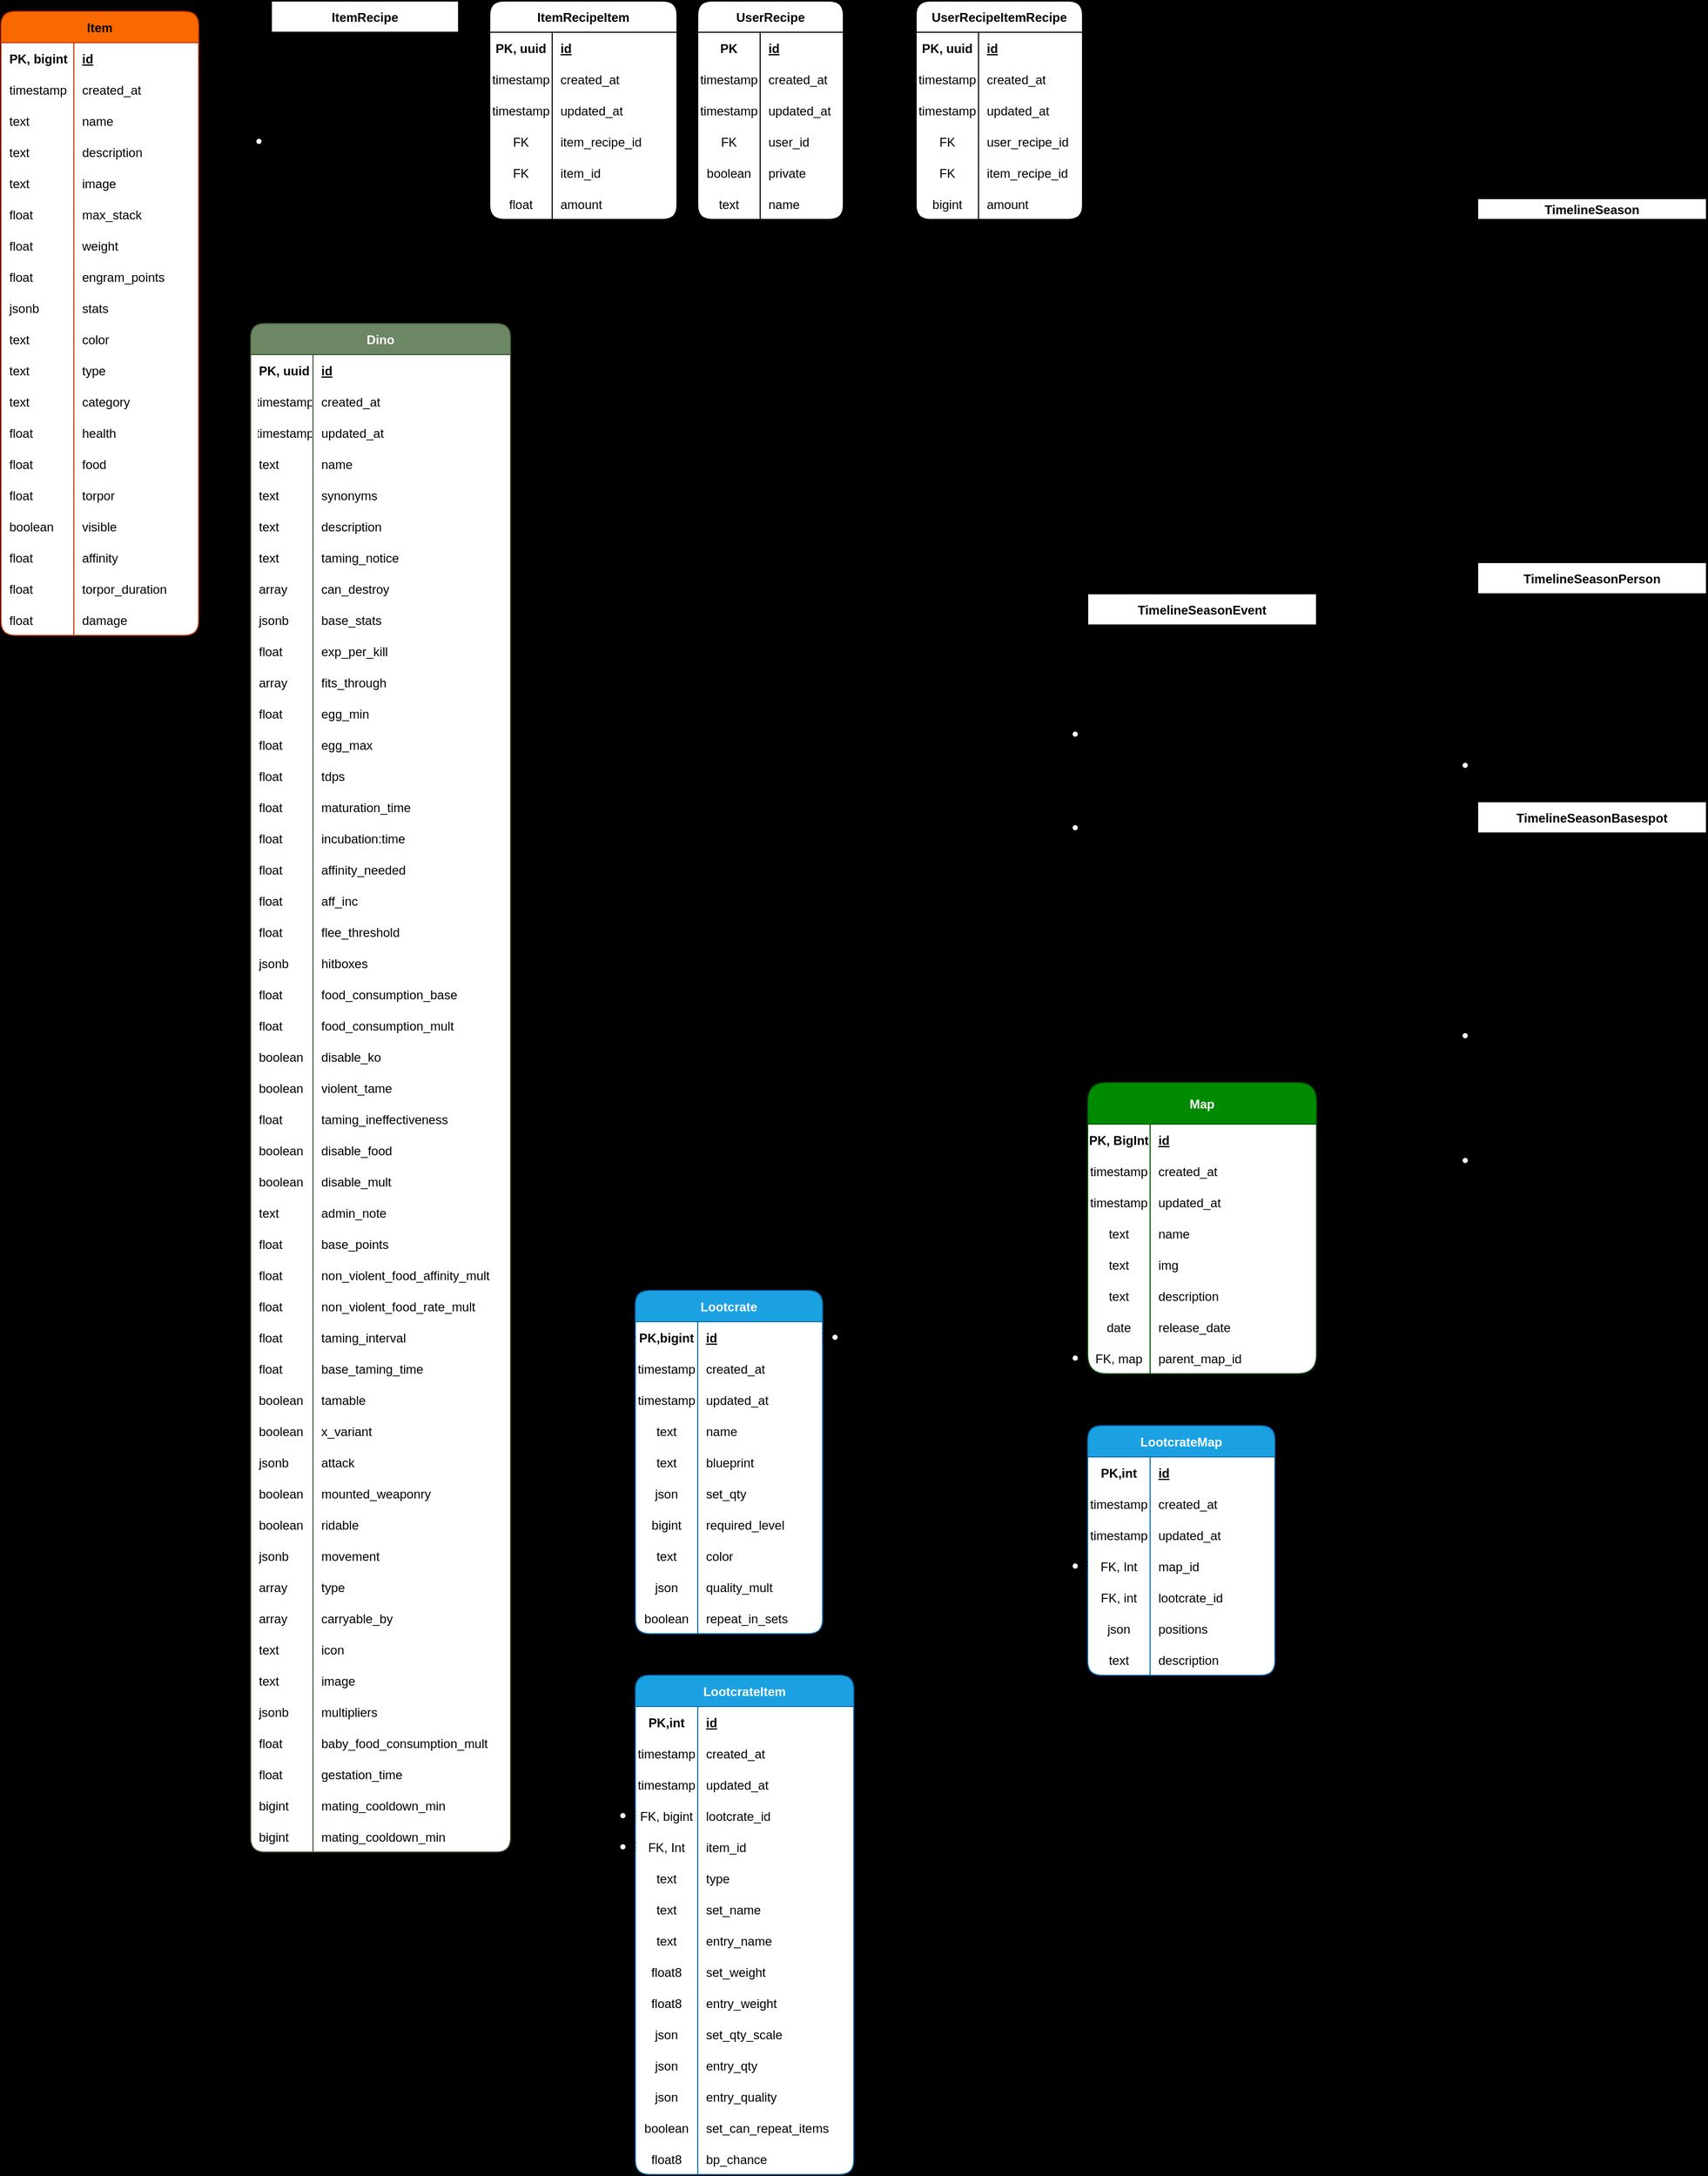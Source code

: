<mxfile>
    <diagram id="R7bBVEwOR1Awby7mHsA6" name="Tables">
        <mxGraphModel dx="1238" dy="596" grid="1" gridSize="10" guides="1" tooltips="1" connect="1" arrows="1" fold="1" page="1" pageScale="1" pageWidth="850" pageHeight="1100" background="#000000" math="0" shadow="0">
            <root>
                <object label="" id="0">
                    <mxCell/>
                </object>
                <mxCell id="1" parent="0"/>
                <mxCell id="187" value="Item" style="shape=table;startSize=30;container=1;collapsible=1;childLayout=tableLayout;fixedRows=1;rowLines=0;fontStyle=1;align=center;resizeLast=1;fillColor=#fa6800;fontColor=#000000;strokeColor=#C73500;rounded=1;swimlaneFillColor=default;" parent="1" vertex="1">
                    <mxGeometry x="10" y="20" width="190" height="600" as="geometry">
                        <mxRectangle x="10" y="10" width="100" height="30" as="alternateBounds"/>
                    </mxGeometry>
                </mxCell>
                <mxCell id="188" value="" style="shape=tableRow;horizontal=0;startSize=0;swimlaneHead=0;swimlaneBody=0;fillColor=none;collapsible=0;dropTarget=0;points=[[0,0.5],[1,0.5]];portConstraint=eastwest;top=0;left=0;right=0;bottom=0;comic=0;" parent="187" vertex="1">
                    <mxGeometry y="30" width="190" height="30" as="geometry"/>
                </mxCell>
                <mxCell id="189" value="PK, bigint" style="shape=partialRectangle;connectable=0;fillColor=none;top=0;left=0;bottom=0;right=0;fontStyle=1;overflow=hidden;spacingLeft=6;align=left;" parent="188" vertex="1">
                    <mxGeometry width="70" height="30" as="geometry">
                        <mxRectangle width="70" height="30" as="alternateBounds"/>
                    </mxGeometry>
                </mxCell>
                <mxCell id="190" value="id" style="shape=partialRectangle;connectable=0;fillColor=none;top=0;left=0;bottom=0;right=0;align=left;spacingLeft=6;fontStyle=5;overflow=hidden;" parent="188" vertex="1">
                    <mxGeometry x="70" width="120" height="30" as="geometry">
                        <mxRectangle width="120" height="30" as="alternateBounds"/>
                    </mxGeometry>
                </mxCell>
                <mxCell id="191" value="" style="shape=tableRow;horizontal=0;startSize=0;swimlaneHead=0;swimlaneBody=0;fillColor=none;collapsible=0;dropTarget=0;points=[[0,0.5],[1,0.5]];portConstraint=eastwest;top=0;left=0;right=0;bottom=0;" parent="187" vertex="1">
                    <mxGeometry y="60" width="190" height="30" as="geometry"/>
                </mxCell>
                <mxCell id="192" value="timestamp" style="shape=partialRectangle;connectable=0;fillColor=none;top=0;left=0;bottom=0;right=0;editable=1;overflow=hidden;spacingLeft=6;align=left;" parent="191" vertex="1">
                    <mxGeometry width="70" height="30" as="geometry">
                        <mxRectangle width="70" height="30" as="alternateBounds"/>
                    </mxGeometry>
                </mxCell>
                <mxCell id="193" value="created_at" style="shape=partialRectangle;connectable=0;fillColor=none;top=0;left=0;bottom=0;right=0;align=left;spacingLeft=6;overflow=hidden;" parent="191" vertex="1">
                    <mxGeometry x="70" width="120" height="30" as="geometry">
                        <mxRectangle width="120" height="30" as="alternateBounds"/>
                    </mxGeometry>
                </mxCell>
                <mxCell id="194" value="" style="shape=tableRow;horizontal=0;startSize=0;swimlaneHead=0;swimlaneBody=0;fillColor=none;collapsible=0;dropTarget=0;points=[[0,0.5],[1,0.5]];portConstraint=eastwest;top=0;left=0;right=0;bottom=0;" parent="187" vertex="1">
                    <mxGeometry y="90" width="190" height="30" as="geometry"/>
                </mxCell>
                <mxCell id="195" value="text" style="shape=partialRectangle;connectable=0;fillColor=none;top=0;left=0;bottom=0;right=0;editable=1;overflow=hidden;spacingLeft=6;align=left;" parent="194" vertex="1">
                    <mxGeometry width="70" height="30" as="geometry">
                        <mxRectangle width="70" height="30" as="alternateBounds"/>
                    </mxGeometry>
                </mxCell>
                <mxCell id="196" value="name" style="shape=partialRectangle;connectable=0;fillColor=none;top=0;left=0;bottom=0;right=0;align=left;spacingLeft=6;overflow=hidden;" parent="194" vertex="1">
                    <mxGeometry x="70" width="120" height="30" as="geometry">
                        <mxRectangle width="120" height="30" as="alternateBounds"/>
                    </mxGeometry>
                </mxCell>
                <mxCell id="197" style="shape=tableRow;horizontal=0;startSize=0;swimlaneHead=0;swimlaneBody=0;fillColor=none;collapsible=0;dropTarget=0;points=[[0,0.5],[1,0.5]];portConstraint=eastwest;top=0;left=0;right=0;bottom=0;" parent="187" vertex="1">
                    <mxGeometry y="120" width="190" height="30" as="geometry"/>
                </mxCell>
                <mxCell id="198" value="text" style="shape=partialRectangle;connectable=0;fillColor=none;top=0;left=0;bottom=0;right=0;editable=1;overflow=hidden;spacingLeft=6;align=left;" parent="197" vertex="1">
                    <mxGeometry width="70" height="30" as="geometry">
                        <mxRectangle width="70" height="30" as="alternateBounds"/>
                    </mxGeometry>
                </mxCell>
                <mxCell id="199" value="description" style="shape=partialRectangle;connectable=0;fillColor=none;top=0;left=0;bottom=0;right=0;align=left;spacingLeft=6;overflow=hidden;" parent="197" vertex="1">
                    <mxGeometry x="70" width="120" height="30" as="geometry">
                        <mxRectangle width="120" height="30" as="alternateBounds"/>
                    </mxGeometry>
                </mxCell>
                <mxCell id="206" style="shape=tableRow;horizontal=0;startSize=0;swimlaneHead=0;swimlaneBody=0;fillColor=none;collapsible=0;dropTarget=0;points=[[0,0.5],[1,0.5]];portConstraint=eastwest;top=0;left=0;right=0;bottom=0;" parent="187" vertex="1">
                    <mxGeometry y="150" width="190" height="30" as="geometry"/>
                </mxCell>
                <mxCell id="207" value="text" style="shape=partialRectangle;connectable=0;fillColor=none;top=0;left=0;bottom=0;right=0;editable=1;overflow=hidden;spacingLeft=6;align=left;" parent="206" vertex="1">
                    <mxGeometry width="70" height="30" as="geometry">
                        <mxRectangle width="70" height="30" as="alternateBounds"/>
                    </mxGeometry>
                </mxCell>
                <mxCell id="208" value="image" style="shape=partialRectangle;connectable=0;fillColor=none;top=0;left=0;bottom=0;right=0;align=left;spacingLeft=6;overflow=hidden;" parent="206" vertex="1">
                    <mxGeometry x="70" width="120" height="30" as="geometry">
                        <mxRectangle width="120" height="30" as="alternateBounds"/>
                    </mxGeometry>
                </mxCell>
                <mxCell id="203" style="shape=tableRow;horizontal=0;startSize=0;swimlaneHead=0;swimlaneBody=0;fillColor=none;collapsible=0;dropTarget=0;points=[[0,0.5],[1,0.5]];portConstraint=eastwest;top=0;left=0;right=0;bottom=0;" parent="187" vertex="1">
                    <mxGeometry y="180" width="190" height="30" as="geometry"/>
                </mxCell>
                <mxCell id="204" value="float" style="shape=partialRectangle;connectable=0;fillColor=none;top=0;left=0;bottom=0;right=0;editable=1;overflow=hidden;spacingLeft=6;align=left;" parent="203" vertex="1">
                    <mxGeometry width="70" height="30" as="geometry">
                        <mxRectangle width="70" height="30" as="alternateBounds"/>
                    </mxGeometry>
                </mxCell>
                <mxCell id="205" value="max_stack" style="shape=partialRectangle;connectable=0;fillColor=none;top=0;left=0;bottom=0;right=0;align=left;spacingLeft=6;overflow=hidden;" parent="203" vertex="1">
                    <mxGeometry x="70" width="120" height="30" as="geometry">
                        <mxRectangle width="120" height="30" as="alternateBounds"/>
                    </mxGeometry>
                </mxCell>
                <mxCell id="200" style="shape=tableRow;horizontal=0;startSize=0;swimlaneHead=0;swimlaneBody=0;fillColor=none;collapsible=0;dropTarget=0;points=[[0,0.5],[1,0.5]];portConstraint=eastwest;top=0;left=0;right=0;bottom=0;" parent="187" vertex="1">
                    <mxGeometry y="210" width="190" height="30" as="geometry"/>
                </mxCell>
                <mxCell id="201" value="float" style="shape=partialRectangle;connectable=0;fillColor=none;top=0;left=0;bottom=0;right=0;editable=1;overflow=hidden;spacingLeft=6;align=left;" parent="200" vertex="1">
                    <mxGeometry width="70" height="30" as="geometry">
                        <mxRectangle width="70" height="30" as="alternateBounds"/>
                    </mxGeometry>
                </mxCell>
                <mxCell id="202" value="weight" style="shape=partialRectangle;connectable=0;fillColor=none;top=0;left=0;bottom=0;right=0;align=left;spacingLeft=6;overflow=hidden;" parent="200" vertex="1">
                    <mxGeometry x="70" width="120" height="30" as="geometry">
                        <mxRectangle width="120" height="30" as="alternateBounds"/>
                    </mxGeometry>
                </mxCell>
                <mxCell id="215" style="shape=tableRow;horizontal=0;startSize=0;swimlaneHead=0;swimlaneBody=0;fillColor=none;collapsible=0;dropTarget=0;points=[[0,0.5],[1,0.5]];portConstraint=eastwest;top=0;left=0;right=0;bottom=0;" parent="187" vertex="1">
                    <mxGeometry y="240" width="190" height="30" as="geometry"/>
                </mxCell>
                <mxCell id="216" value="float" style="shape=partialRectangle;connectable=0;fillColor=none;top=0;left=0;bottom=0;right=0;editable=1;overflow=hidden;spacingLeft=6;align=left;" parent="215" vertex="1">
                    <mxGeometry width="70" height="30" as="geometry">
                        <mxRectangle width="70" height="30" as="alternateBounds"/>
                    </mxGeometry>
                </mxCell>
                <mxCell id="217" value="engram_points" style="shape=partialRectangle;connectable=0;fillColor=none;top=0;left=0;bottom=0;right=0;align=left;spacingLeft=6;overflow=hidden;" parent="215" vertex="1">
                    <mxGeometry x="70" width="120" height="30" as="geometry">
                        <mxRectangle width="120" height="30" as="alternateBounds"/>
                    </mxGeometry>
                </mxCell>
                <mxCell id="212" style="shape=tableRow;horizontal=0;startSize=0;swimlaneHead=0;swimlaneBody=0;fillColor=none;collapsible=0;dropTarget=0;points=[[0,0.5],[1,0.5]];portConstraint=eastwest;top=0;left=0;right=0;bottom=0;" parent="187" vertex="1">
                    <mxGeometry y="270" width="190" height="30" as="geometry"/>
                </mxCell>
                <mxCell id="213" value="jsonb" style="shape=partialRectangle;connectable=0;fillColor=none;top=0;left=0;bottom=0;right=0;editable=1;overflow=hidden;spacingLeft=6;align=left;" parent="212" vertex="1">
                    <mxGeometry width="70" height="30" as="geometry">
                        <mxRectangle width="70" height="30" as="alternateBounds"/>
                    </mxGeometry>
                </mxCell>
                <mxCell id="214" value="stats" style="shape=partialRectangle;connectable=0;fillColor=none;top=0;left=0;bottom=0;right=0;align=left;spacingLeft=6;overflow=hidden;" parent="212" vertex="1">
                    <mxGeometry x="70" width="120" height="30" as="geometry">
                        <mxRectangle width="120" height="30" as="alternateBounds"/>
                    </mxGeometry>
                </mxCell>
                <mxCell id="209" style="shape=tableRow;horizontal=0;startSize=0;swimlaneHead=0;swimlaneBody=0;fillColor=none;collapsible=0;dropTarget=0;points=[[0,0.5],[1,0.5]];portConstraint=eastwest;top=0;left=0;right=0;bottom=0;" parent="187" vertex="1">
                    <mxGeometry y="300" width="190" height="30" as="geometry"/>
                </mxCell>
                <mxCell id="210" value="text" style="shape=partialRectangle;connectable=0;fillColor=none;top=0;left=0;bottom=0;right=0;editable=1;overflow=hidden;spacingLeft=6;align=left;" parent="209" vertex="1">
                    <mxGeometry width="70" height="30" as="geometry">
                        <mxRectangle width="70" height="30" as="alternateBounds"/>
                    </mxGeometry>
                </mxCell>
                <mxCell id="211" value="color" style="shape=partialRectangle;connectable=0;fillColor=none;top=0;left=0;bottom=0;right=0;align=left;spacingLeft=6;overflow=hidden;" parent="209" vertex="1">
                    <mxGeometry x="70" width="120" height="30" as="geometry">
                        <mxRectangle width="120" height="30" as="alternateBounds"/>
                    </mxGeometry>
                </mxCell>
                <mxCell id="229" style="shape=tableRow;horizontal=0;startSize=0;swimlaneHead=0;swimlaneBody=0;fillColor=none;collapsible=0;dropTarget=0;points=[[0,0.5],[1,0.5]];portConstraint=eastwest;top=0;left=0;right=0;bottom=0;" parent="187" vertex="1">
                    <mxGeometry y="330" width="190" height="30" as="geometry"/>
                </mxCell>
                <mxCell id="230" value="text " style="shape=partialRectangle;connectable=0;fillColor=none;top=0;left=0;bottom=0;right=0;editable=1;overflow=hidden;spacingLeft=6;align=left;" parent="229" vertex="1">
                    <mxGeometry width="70" height="30" as="geometry">
                        <mxRectangle width="70" height="30" as="alternateBounds"/>
                    </mxGeometry>
                </mxCell>
                <mxCell id="231" value="type" style="shape=partialRectangle;connectable=0;fillColor=none;top=0;left=0;bottom=0;right=0;align=left;spacingLeft=6;overflow=hidden;" parent="229" vertex="1">
                    <mxGeometry x="70" width="120" height="30" as="geometry">
                        <mxRectangle width="120" height="30" as="alternateBounds"/>
                    </mxGeometry>
                </mxCell>
                <mxCell id="226" style="shape=tableRow;horizontal=0;startSize=0;swimlaneHead=0;swimlaneBody=0;fillColor=none;collapsible=0;dropTarget=0;points=[[0,0.5],[1,0.5]];portConstraint=eastwest;top=0;left=0;right=0;bottom=0;" parent="187" vertex="1">
                    <mxGeometry y="360" width="190" height="30" as="geometry"/>
                </mxCell>
                <mxCell id="227" value="text" style="shape=partialRectangle;connectable=0;fillColor=none;top=0;left=0;bottom=0;right=0;editable=1;overflow=hidden;spacingLeft=6;align=left;" parent="226" vertex="1">
                    <mxGeometry width="70" height="30" as="geometry">
                        <mxRectangle width="70" height="30" as="alternateBounds"/>
                    </mxGeometry>
                </mxCell>
                <mxCell id="228" value="category" style="shape=partialRectangle;connectable=0;fillColor=none;top=0;left=0;bottom=0;right=0;align=left;spacingLeft=6;overflow=hidden;" parent="226" vertex="1">
                    <mxGeometry x="70" width="120" height="30" as="geometry">
                        <mxRectangle width="120" height="30" as="alternateBounds"/>
                    </mxGeometry>
                </mxCell>
                <mxCell id="223" style="shape=tableRow;horizontal=0;startSize=0;swimlaneHead=0;swimlaneBody=0;fillColor=none;collapsible=0;dropTarget=0;points=[[0,0.5],[1,0.5]];portConstraint=eastwest;top=0;left=0;right=0;bottom=0;" parent="187" vertex="1">
                    <mxGeometry y="390" width="190" height="30" as="geometry"/>
                </mxCell>
                <mxCell id="224" value="float" style="shape=partialRectangle;connectable=0;fillColor=none;top=0;left=0;bottom=0;right=0;editable=1;overflow=hidden;spacingLeft=6;align=left;" parent="223" vertex="1">
                    <mxGeometry width="70" height="30" as="geometry">
                        <mxRectangle width="70" height="30" as="alternateBounds"/>
                    </mxGeometry>
                </mxCell>
                <mxCell id="225" value="health" style="shape=partialRectangle;connectable=0;fillColor=none;top=0;left=0;bottom=0;right=0;align=left;spacingLeft=6;overflow=hidden;" parent="223" vertex="1">
                    <mxGeometry x="70" width="120" height="30" as="geometry">
                        <mxRectangle width="120" height="30" as="alternateBounds"/>
                    </mxGeometry>
                </mxCell>
                <mxCell id="220" style="shape=tableRow;horizontal=0;startSize=0;swimlaneHead=0;swimlaneBody=0;fillColor=none;collapsible=0;dropTarget=0;points=[[0,0.5],[1,0.5]];portConstraint=eastwest;top=0;left=0;right=0;bottom=0;" parent="187" vertex="1">
                    <mxGeometry y="420" width="190" height="30" as="geometry"/>
                </mxCell>
                <mxCell id="221" value="float" style="shape=partialRectangle;connectable=0;fillColor=none;top=0;left=0;bottom=0;right=0;editable=1;overflow=hidden;spacingLeft=6;align=left;" parent="220" vertex="1">
                    <mxGeometry width="70" height="30" as="geometry">
                        <mxRectangle width="70" height="30" as="alternateBounds"/>
                    </mxGeometry>
                </mxCell>
                <mxCell id="222" value="food" style="shape=partialRectangle;connectable=0;fillColor=none;top=0;left=0;bottom=0;right=0;align=left;spacingLeft=6;overflow=hidden;" parent="220" vertex="1">
                    <mxGeometry x="70" width="120" height="30" as="geometry">
                        <mxRectangle width="120" height="30" as="alternateBounds"/>
                    </mxGeometry>
                </mxCell>
                <mxCell id="244" style="shape=tableRow;horizontal=0;startSize=0;swimlaneHead=0;swimlaneBody=0;fillColor=none;collapsible=0;dropTarget=0;points=[[0,0.5],[1,0.5]];portConstraint=eastwest;top=0;left=0;right=0;bottom=0;" parent="187" vertex="1">
                    <mxGeometry y="450" width="190" height="30" as="geometry"/>
                </mxCell>
                <mxCell id="245" value="float" style="shape=partialRectangle;connectable=0;fillColor=none;top=0;left=0;bottom=0;right=0;editable=1;overflow=hidden;spacingLeft=6;align=left;" parent="244" vertex="1">
                    <mxGeometry width="70" height="30" as="geometry">
                        <mxRectangle width="70" height="30" as="alternateBounds"/>
                    </mxGeometry>
                </mxCell>
                <mxCell id="246" value="torpor" style="shape=partialRectangle;connectable=0;fillColor=none;top=0;left=0;bottom=0;right=0;align=left;spacingLeft=6;overflow=hidden;" parent="244" vertex="1">
                    <mxGeometry x="70" width="120" height="30" as="geometry">
                        <mxRectangle width="120" height="30" as="alternateBounds"/>
                    </mxGeometry>
                </mxCell>
                <mxCell id="241" style="shape=tableRow;horizontal=0;startSize=0;swimlaneHead=0;swimlaneBody=0;fillColor=none;collapsible=0;dropTarget=0;points=[[0,0.5],[1,0.5]];portConstraint=eastwest;top=0;left=0;right=0;bottom=0;" parent="187" vertex="1">
                    <mxGeometry y="480" width="190" height="30" as="geometry"/>
                </mxCell>
                <mxCell id="242" value="boolean" style="shape=partialRectangle;connectable=0;fillColor=none;top=0;left=0;bottom=0;right=0;editable=1;overflow=hidden;spacingLeft=6;align=left;" parent="241" vertex="1">
                    <mxGeometry width="70" height="30" as="geometry">
                        <mxRectangle width="70" height="30" as="alternateBounds"/>
                    </mxGeometry>
                </mxCell>
                <mxCell id="243" value="visible" style="shape=partialRectangle;connectable=0;fillColor=none;top=0;left=0;bottom=0;right=0;align=left;spacingLeft=6;overflow=hidden;" parent="241" vertex="1">
                    <mxGeometry x="70" width="120" height="30" as="geometry">
                        <mxRectangle width="120" height="30" as="alternateBounds"/>
                    </mxGeometry>
                </mxCell>
                <mxCell id="238" style="shape=tableRow;horizontal=0;startSize=0;swimlaneHead=0;swimlaneBody=0;fillColor=none;collapsible=0;dropTarget=0;points=[[0,0.5],[1,0.5]];portConstraint=eastwest;top=0;left=0;right=0;bottom=0;" parent="187" vertex="1">
                    <mxGeometry y="510" width="190" height="30" as="geometry"/>
                </mxCell>
                <mxCell id="239" value="float" style="shape=partialRectangle;connectable=0;fillColor=none;top=0;left=0;bottom=0;right=0;editable=1;overflow=hidden;spacingLeft=6;align=left;" parent="238" vertex="1">
                    <mxGeometry width="70" height="30" as="geometry">
                        <mxRectangle width="70" height="30" as="alternateBounds"/>
                    </mxGeometry>
                </mxCell>
                <mxCell id="240" value="affinity" style="shape=partialRectangle;connectable=0;fillColor=none;top=0;left=0;bottom=0;right=0;align=left;spacingLeft=6;overflow=hidden;" parent="238" vertex="1">
                    <mxGeometry x="70" width="120" height="30" as="geometry">
                        <mxRectangle width="120" height="30" as="alternateBounds"/>
                    </mxGeometry>
                </mxCell>
                <mxCell id="235" style="shape=tableRow;horizontal=0;startSize=0;swimlaneHead=0;swimlaneBody=0;fillColor=none;collapsible=0;dropTarget=0;points=[[0,0.5],[1,0.5]];portConstraint=eastwest;top=0;left=0;right=0;bottom=0;" parent="187" vertex="1">
                    <mxGeometry y="540" width="190" height="30" as="geometry"/>
                </mxCell>
                <mxCell id="236" value="float" style="shape=partialRectangle;connectable=0;fillColor=none;top=0;left=0;bottom=0;right=0;editable=1;overflow=hidden;spacingLeft=6;align=left;" parent="235" vertex="1">
                    <mxGeometry width="70" height="30" as="geometry">
                        <mxRectangle width="70" height="30" as="alternateBounds"/>
                    </mxGeometry>
                </mxCell>
                <mxCell id="237" value="torpor_duration" style="shape=partialRectangle;connectable=0;fillColor=none;top=0;left=0;bottom=0;right=0;align=left;spacingLeft=6;overflow=hidden;" parent="235" vertex="1">
                    <mxGeometry x="70" width="120" height="30" as="geometry">
                        <mxRectangle width="120" height="30" as="alternateBounds"/>
                    </mxGeometry>
                </mxCell>
                <mxCell id="232" style="shape=tableRow;horizontal=0;startSize=0;swimlaneHead=0;swimlaneBody=0;fillColor=none;collapsible=0;dropTarget=0;points=[[0,0.5],[1,0.5]];portConstraint=eastwest;top=0;left=0;right=0;bottom=0;" parent="187" vertex="1">
                    <mxGeometry y="570" width="190" height="30" as="geometry"/>
                </mxCell>
                <mxCell id="233" value="float" style="shape=partialRectangle;connectable=0;fillColor=none;top=0;left=0;bottom=0;right=0;editable=1;overflow=hidden;spacingLeft=6;align=left;" parent="232" vertex="1">
                    <mxGeometry width="70" height="30" as="geometry">
                        <mxRectangle width="70" height="30" as="alternateBounds"/>
                    </mxGeometry>
                </mxCell>
                <mxCell id="234" value="damage" style="shape=partialRectangle;connectable=0;fillColor=none;top=0;left=0;bottom=0;right=0;align=left;spacingLeft=6;overflow=hidden;" parent="232" vertex="1">
                    <mxGeometry x="70" width="120" height="30" as="geometry">
                        <mxRectangle width="120" height="30" as="alternateBounds"/>
                    </mxGeometry>
                </mxCell>
                <mxCell id="248" value="ItemRecipe" style="shape=table;startSize=30;container=1;collapsible=1;childLayout=tableLayout;fixedRows=1;rowLines=0;fontStyle=1;align=center;resizeLast=1;gradientColor=none;" parent="1" vertex="1">
                    <mxGeometry x="270" y="10" width="180" height="270" as="geometry">
                        <mxRectangle x="270" width="100" height="30" as="alternateBounds"/>
                    </mxGeometry>
                </mxCell>
                <mxCell id="249" value="" style="shape=tableRow;horizontal=0;startSize=0;swimlaneHead=0;swimlaneBody=0;fillColor=none;collapsible=0;dropTarget=0;points=[[0,0.5],[1,0.5]];portConstraint=eastwest;top=0;left=0;right=0;bottom=0;" parent="248" vertex="1">
                    <mxGeometry y="30" width="180" height="30" as="geometry"/>
                </mxCell>
                <mxCell id="250" value="PK, uuid" style="shape=partialRectangle;connectable=0;fillColor=none;top=0;left=0;bottom=0;right=0;fontStyle=1;overflow=hidden;" parent="249" vertex="1">
                    <mxGeometry width="60" height="30" as="geometry">
                        <mxRectangle width="60" height="30" as="alternateBounds"/>
                    </mxGeometry>
                </mxCell>
                <mxCell id="251" value="id" style="shape=partialRectangle;connectable=0;fillColor=none;top=0;left=0;bottom=0;right=0;align=left;spacingLeft=6;fontStyle=5;overflow=hidden;" parent="249" vertex="1">
                    <mxGeometry x="60" width="120" height="30" as="geometry">
                        <mxRectangle width="120" height="30" as="alternateBounds"/>
                    </mxGeometry>
                </mxCell>
                <mxCell id="252" value="" style="shape=tableRow;horizontal=0;startSize=0;swimlaneHead=0;swimlaneBody=0;fillColor=none;collapsible=0;dropTarget=0;points=[[0,0.5],[1,0.5]];portConstraint=eastwest;top=0;left=0;right=0;bottom=0;" parent="248" vertex="1">
                    <mxGeometry y="60" width="180" height="30" as="geometry"/>
                </mxCell>
                <mxCell id="253" value="timestamp" style="shape=partialRectangle;connectable=0;fillColor=none;top=0;left=0;bottom=0;right=0;editable=1;overflow=hidden;" parent="252" vertex="1">
                    <mxGeometry width="60" height="30" as="geometry">
                        <mxRectangle width="60" height="30" as="alternateBounds"/>
                    </mxGeometry>
                </mxCell>
                <mxCell id="254" value="created_at" style="shape=partialRectangle;connectable=0;fillColor=none;top=0;left=0;bottom=0;right=0;align=left;spacingLeft=6;overflow=hidden;" parent="252" vertex="1">
                    <mxGeometry x="60" width="120" height="30" as="geometry">
                        <mxRectangle width="120" height="30" as="alternateBounds"/>
                    </mxGeometry>
                </mxCell>
                <mxCell id="255" value="" style="shape=tableRow;horizontal=0;startSize=0;swimlaneHead=0;swimlaneBody=0;fillColor=none;collapsible=0;dropTarget=0;points=[[0,0.5],[1,0.5]];portConstraint=eastwest;top=0;left=0;right=0;bottom=0;" parent="248" vertex="1">
                    <mxGeometry y="90" width="180" height="30" as="geometry"/>
                </mxCell>
                <mxCell id="256" value="timestamp" style="shape=partialRectangle;connectable=0;fillColor=none;top=0;left=0;bottom=0;right=0;editable=1;overflow=hidden;" parent="255" vertex="1">
                    <mxGeometry width="60" height="30" as="geometry">
                        <mxRectangle width="60" height="30" as="alternateBounds"/>
                    </mxGeometry>
                </mxCell>
                <mxCell id="257" value="updated_at" style="shape=partialRectangle;connectable=0;fillColor=none;top=0;left=0;bottom=0;right=0;align=left;spacingLeft=6;overflow=hidden;" parent="255" vertex="1">
                    <mxGeometry x="60" width="120" height="30" as="geometry">
                        <mxRectangle width="120" height="30" as="alternateBounds"/>
                    </mxGeometry>
                </mxCell>
                <mxCell id="258" style="shape=tableRow;horizontal=0;startSize=0;swimlaneHead=0;swimlaneBody=0;fillColor=none;collapsible=0;dropTarget=0;points=[[0,0.5],[1,0.5]];portConstraint=eastwest;top=0;left=0;right=0;bottom=0;" parent="248" vertex="1">
                    <mxGeometry y="120" width="180" height="30" as="geometry"/>
                </mxCell>
                <mxCell id="259" value="FK, int" style="shape=partialRectangle;connectable=0;fillColor=none;top=0;left=0;bottom=0;right=0;editable=1;overflow=hidden;" parent="258" vertex="1">
                    <mxGeometry width="60" height="30" as="geometry">
                        <mxRectangle width="60" height="30" as="alternateBounds"/>
                    </mxGeometry>
                </mxCell>
                <mxCell id="260" value="crafted_item_id" style="shape=partialRectangle;connectable=0;fillColor=none;top=0;left=0;bottom=0;right=0;align=left;spacingLeft=6;overflow=hidden;" parent="258" vertex="1">
                    <mxGeometry x="60" width="120" height="30" as="geometry">
                        <mxRectangle width="120" height="30" as="alternateBounds"/>
                    </mxGeometry>
                </mxCell>
                <mxCell id="264" style="shape=tableRow;horizontal=0;startSize=0;swimlaneHead=0;swimlaneBody=0;fillColor=none;collapsible=0;dropTarget=0;points=[[0,0.5],[1,0.5]];portConstraint=eastwest;top=0;left=0;right=0;bottom=0;" parent="248" vertex="1">
                    <mxGeometry y="150" width="180" height="30" as="geometry"/>
                </mxCell>
                <mxCell id="265" value="FK, int" style="shape=partialRectangle;connectable=0;fillColor=none;top=0;left=0;bottom=0;right=0;editable=1;overflow=hidden;" parent="264" vertex="1">
                    <mxGeometry width="60" height="30" as="geometry">
                        <mxRectangle width="60" height="30" as="alternateBounds"/>
                    </mxGeometry>
                </mxCell>
                <mxCell id="266" value="crafting_station_id" style="shape=partialRectangle;connectable=0;fillColor=none;top=0;left=0;bottom=0;right=0;align=left;spacingLeft=6;overflow=hidden;" parent="264" vertex="1">
                    <mxGeometry x="60" width="120" height="30" as="geometry">
                        <mxRectangle width="120" height="30" as="alternateBounds"/>
                    </mxGeometry>
                </mxCell>
                <mxCell id="261" style="shape=tableRow;horizontal=0;startSize=0;swimlaneHead=0;swimlaneBody=0;fillColor=none;collapsible=0;dropTarget=0;points=[[0,0.5],[1,0.5]];portConstraint=eastwest;top=0;left=0;right=0;bottom=0;" parent="248" vertex="1">
                    <mxGeometry y="180" width="180" height="30" as="geometry"/>
                </mxCell>
                <mxCell id="262" value="float" style="shape=partialRectangle;connectable=0;fillColor=none;top=0;left=0;bottom=0;right=0;editable=1;overflow=hidden;" parent="261" vertex="1">
                    <mxGeometry width="60" height="30" as="geometry">
                        <mxRectangle width="60" height="30" as="alternateBounds"/>
                    </mxGeometry>
                </mxCell>
                <mxCell id="263" value="crafting_time" style="shape=partialRectangle;connectable=0;fillColor=none;top=0;left=0;bottom=0;right=0;align=left;spacingLeft=6;overflow=hidden;" parent="261" vertex="1">
                    <mxGeometry x="60" width="120" height="30" as="geometry">
                        <mxRectangle width="120" height="30" as="alternateBounds"/>
                    </mxGeometry>
                </mxCell>
                <mxCell id="267" style="shape=tableRow;horizontal=0;startSize=0;swimlaneHead=0;swimlaneBody=0;fillColor=none;collapsible=0;dropTarget=0;points=[[0,0.5],[1,0.5]];portConstraint=eastwest;top=0;left=0;right=0;bottom=0;" parent="248" vertex="1">
                    <mxGeometry y="210" width="180" height="30" as="geometry"/>
                </mxCell>
                <mxCell id="268" value="float" style="shape=partialRectangle;connectable=0;fillColor=none;top=0;left=0;bottom=0;right=0;editable=1;overflow=hidden;" parent="267" vertex="1">
                    <mxGeometry width="60" height="30" as="geometry">
                        <mxRectangle width="60" height="30" as="alternateBounds"/>
                    </mxGeometry>
                </mxCell>
                <mxCell id="269" value="yields" style="shape=partialRectangle;connectable=0;fillColor=none;top=0;left=0;bottom=0;right=0;align=left;spacingLeft=6;overflow=hidden;" parent="267" vertex="1">
                    <mxGeometry x="60" width="120" height="30" as="geometry">
                        <mxRectangle width="120" height="30" as="alternateBounds"/>
                    </mxGeometry>
                </mxCell>
                <mxCell id="270" style="shape=tableRow;horizontal=0;startSize=0;swimlaneHead=0;swimlaneBody=0;fillColor=none;collapsible=0;dropTarget=0;points=[[0,0.5],[1,0.5]];portConstraint=eastwest;top=0;left=0;right=0;bottom=0;" parent="248" vertex="1">
                    <mxGeometry y="240" width="180" height="30" as="geometry"/>
                </mxCell>
                <mxCell id="271" value="bigint" style="shape=partialRectangle;connectable=0;fillColor=none;top=0;left=0;bottom=0;right=0;editable=1;overflow=hidden;" parent="270" vertex="1">
                    <mxGeometry width="60" height="30" as="geometry">
                        <mxRectangle width="60" height="30" as="alternateBounds"/>
                    </mxGeometry>
                </mxCell>
                <mxCell id="272" value="required_level" style="shape=partialRectangle;connectable=0;fillColor=none;top=0;left=0;bottom=0;right=0;align=left;spacingLeft=6;overflow=hidden;" parent="270" vertex="1">
                    <mxGeometry x="60" width="120" height="30" as="geometry">
                        <mxRectangle width="120" height="30" as="alternateBounds"/>
                    </mxGeometry>
                </mxCell>
                <mxCell id="275" value="" style="edgeStyle=entityRelationEdgeStyle;fontSize=12;html=1;endArrow=ERzeroToMany;startArrow=ERmandOne;" parent="1" source="188" target="258" edge="1">
                    <mxGeometry width="100" height="100" relative="1" as="geometry">
                        <mxPoint x="190" y="60" as="sourcePoint"/>
                        <mxPoint x="290" y="-40" as="targetPoint"/>
                    </mxGeometry>
                </mxCell>
                <mxCell id="276" value="" style="edgeStyle=entityRelationEdgeStyle;fontSize=12;html=1;endArrow=ERone;endFill=1;exitX=1;exitY=0.5;exitDx=0;exitDy=0;" parent="1" source="188" target="264" edge="1">
                    <mxGeometry width="100" height="100" relative="1" as="geometry">
                        <mxPoint x="520" y="120" as="sourcePoint"/>
                        <mxPoint x="620" y="20" as="targetPoint"/>
                    </mxGeometry>
                </mxCell>
                <mxCell id="296" value="" style="edgeStyle=entityRelationEdgeStyle;fontSize=12;html=1;endArrow=ERoneToMany;startArrow=ERmandOne;" parent="1" source="249" target="287" edge="1">
                    <mxGeometry width="100" height="100" relative="1" as="geometry">
                        <mxPoint x="400" y="380" as="sourcePoint"/>
                        <mxPoint x="500" y="280" as="targetPoint"/>
                    </mxGeometry>
                </mxCell>
                <mxCell id="304" value="UserRecipeItemRecipe" style="shape=table;startSize=30;container=1;collapsible=1;childLayout=tableLayout;fixedRows=1;rowLines=0;fontStyle=1;align=center;resizeLast=1;gradientColor=none;rounded=1;swimlaneFillColor=default;" parent="1" vertex="1">
                    <mxGeometry x="890" y="10" width="160" height="210" as="geometry">
                        <mxRectangle x="820" y="10" width="140" height="30" as="alternateBounds"/>
                    </mxGeometry>
                </mxCell>
                <mxCell id="305" value="" style="shape=tableRow;horizontal=0;startSize=0;swimlaneHead=0;swimlaneBody=0;fillColor=none;collapsible=0;dropTarget=0;points=[[0,0.5],[1,0.5]];portConstraint=eastwest;top=0;left=0;right=0;bottom=0;" parent="304" vertex="1">
                    <mxGeometry y="30" width="160" height="30" as="geometry"/>
                </mxCell>
                <mxCell id="306" value="PK, uuid" style="shape=partialRectangle;connectable=0;fillColor=none;top=0;left=0;bottom=0;right=0;fontStyle=1;overflow=hidden;" parent="305" vertex="1">
                    <mxGeometry width="60" height="30" as="geometry">
                        <mxRectangle width="60" height="30" as="alternateBounds"/>
                    </mxGeometry>
                </mxCell>
                <mxCell id="307" value="id" style="shape=partialRectangle;connectable=0;fillColor=none;top=0;left=0;bottom=0;right=0;align=left;spacingLeft=6;fontStyle=5;overflow=hidden;" parent="305" vertex="1">
                    <mxGeometry x="60" width="100" height="30" as="geometry">
                        <mxRectangle width="100" height="30" as="alternateBounds"/>
                    </mxGeometry>
                </mxCell>
                <mxCell id="308" value="" style="shape=tableRow;horizontal=0;startSize=0;swimlaneHead=0;swimlaneBody=0;fillColor=none;collapsible=0;dropTarget=0;points=[[0,0.5],[1,0.5]];portConstraint=eastwest;top=0;left=0;right=0;bottom=0;" parent="304" vertex="1">
                    <mxGeometry y="60" width="160" height="30" as="geometry"/>
                </mxCell>
                <mxCell id="309" value="timestamp" style="shape=partialRectangle;connectable=0;fillColor=none;top=0;left=0;bottom=0;right=0;editable=1;overflow=hidden;" parent="308" vertex="1">
                    <mxGeometry width="60" height="30" as="geometry">
                        <mxRectangle width="60" height="30" as="alternateBounds"/>
                    </mxGeometry>
                </mxCell>
                <mxCell id="310" value="created_at" style="shape=partialRectangle;connectable=0;fillColor=none;top=0;left=0;bottom=0;right=0;align=left;spacingLeft=6;overflow=hidden;" parent="308" vertex="1">
                    <mxGeometry x="60" width="100" height="30" as="geometry">
                        <mxRectangle width="100" height="30" as="alternateBounds"/>
                    </mxGeometry>
                </mxCell>
                <mxCell id="311" value="" style="shape=tableRow;horizontal=0;startSize=0;swimlaneHead=0;swimlaneBody=0;fillColor=none;collapsible=0;dropTarget=0;points=[[0,0.5],[1,0.5]];portConstraint=eastwest;top=0;left=0;right=0;bottom=0;" parent="304" vertex="1">
                    <mxGeometry y="90" width="160" height="30" as="geometry"/>
                </mxCell>
                <mxCell id="312" value="timestamp" style="shape=partialRectangle;connectable=0;fillColor=none;top=0;left=0;bottom=0;right=0;editable=1;overflow=hidden;" parent="311" vertex="1">
                    <mxGeometry width="60" height="30" as="geometry">
                        <mxRectangle width="60" height="30" as="alternateBounds"/>
                    </mxGeometry>
                </mxCell>
                <mxCell id="313" value="updated_at" style="shape=partialRectangle;connectable=0;fillColor=none;top=0;left=0;bottom=0;right=0;align=left;spacingLeft=6;overflow=hidden;" parent="311" vertex="1">
                    <mxGeometry x="60" width="100" height="30" as="geometry">
                        <mxRectangle width="100" height="30" as="alternateBounds"/>
                    </mxGeometry>
                </mxCell>
                <mxCell id="314" style="shape=tableRow;horizontal=0;startSize=0;swimlaneHead=0;swimlaneBody=0;fillColor=none;collapsible=0;dropTarget=0;points=[[0,0.5],[1,0.5]];portConstraint=eastwest;top=0;left=0;right=0;bottom=0;" parent="304" vertex="1">
                    <mxGeometry y="120" width="160" height="30" as="geometry"/>
                </mxCell>
                <mxCell id="315" value="FK" style="shape=partialRectangle;connectable=0;fillColor=none;top=0;left=0;bottom=0;right=0;editable=1;overflow=hidden;" parent="314" vertex="1">
                    <mxGeometry width="60" height="30" as="geometry">
                        <mxRectangle width="60" height="30" as="alternateBounds"/>
                    </mxGeometry>
                </mxCell>
                <mxCell id="316" value="user_recipe_id" style="shape=partialRectangle;connectable=0;fillColor=none;top=0;left=0;bottom=0;right=0;align=left;spacingLeft=6;overflow=hidden;" parent="314" vertex="1">
                    <mxGeometry x="60" width="100" height="30" as="geometry">
                        <mxRectangle width="100" height="30" as="alternateBounds"/>
                    </mxGeometry>
                </mxCell>
                <mxCell id="317" style="shape=tableRow;horizontal=0;startSize=0;swimlaneHead=0;swimlaneBody=0;fillColor=none;collapsible=0;dropTarget=0;points=[[0,0.5],[1,0.5]];portConstraint=eastwest;top=0;left=0;right=0;bottom=0;" parent="304" vertex="1">
                    <mxGeometry y="150" width="160" height="30" as="geometry"/>
                </mxCell>
                <mxCell id="318" value="FK" style="shape=partialRectangle;connectable=0;fillColor=none;top=0;left=0;bottom=0;right=0;editable=1;overflow=hidden;" parent="317" vertex="1">
                    <mxGeometry width="60" height="30" as="geometry">
                        <mxRectangle width="60" height="30" as="alternateBounds"/>
                    </mxGeometry>
                </mxCell>
                <mxCell id="319" value="item_recipe_id" style="shape=partialRectangle;connectable=0;fillColor=none;top=0;left=0;bottom=0;right=0;align=left;spacingLeft=6;overflow=hidden;" parent="317" vertex="1">
                    <mxGeometry x="60" width="100" height="30" as="geometry">
                        <mxRectangle width="100" height="30" as="alternateBounds"/>
                    </mxGeometry>
                </mxCell>
                <mxCell id="320" style="shape=tableRow;horizontal=0;startSize=0;swimlaneHead=0;swimlaneBody=0;fillColor=none;collapsible=0;dropTarget=0;points=[[0,0.5],[1,0.5]];portConstraint=eastwest;top=0;left=0;right=0;bottom=0;" parent="304" vertex="1">
                    <mxGeometry y="180" width="160" height="30" as="geometry"/>
                </mxCell>
                <mxCell id="321" value="bigint" style="shape=partialRectangle;connectable=0;fillColor=none;top=0;left=0;bottom=0;right=0;editable=1;overflow=hidden;" parent="320" vertex="1">
                    <mxGeometry width="60" height="30" as="geometry">
                        <mxRectangle width="60" height="30" as="alternateBounds"/>
                    </mxGeometry>
                </mxCell>
                <mxCell id="322" value="amount" style="shape=partialRectangle;connectable=0;fillColor=none;top=0;left=0;bottom=0;right=0;align=left;spacingLeft=6;overflow=hidden;" parent="320" vertex="1">
                    <mxGeometry x="60" width="100" height="30" as="geometry">
                        <mxRectangle width="100" height="30" as="alternateBounds"/>
                    </mxGeometry>
                </mxCell>
                <mxCell id="323" value="" style="edgeStyle=entityRelationEdgeStyle;fontSize=12;html=1;endArrow=ERoneToMany;startArrow=ERmandOne;" parent="1" source="172" target="314" edge="1">
                    <mxGeometry width="100" height="100" relative="1" as="geometry">
                        <mxPoint x="520" y="210" as="sourcePoint"/>
                        <mxPoint x="620" y="110" as="targetPoint"/>
                    </mxGeometry>
                </mxCell>
                <mxCell id="324" value="" style="edgeStyle=entityRelationEdgeStyle;fontSize=12;html=1;endArrow=ERmandOne;startArrow=ERmandOne;" parent="1" source="249" target="317" edge="1">
                    <mxGeometry width="100" height="100" relative="1" as="geometry">
                        <mxPoint x="520" y="210" as="sourcePoint"/>
                        <mxPoint x="620" y="110" as="targetPoint"/>
                    </mxGeometry>
                </mxCell>
                <mxCell id="470" value="TimelineSeason" style="shape=table;startSize=20;container=1;collapsible=1;childLayout=tableLayout;fixedRows=1;rowLines=0;fontStyle=1;align=center;resizeLast=1;gradientColor=none;" parent="1" vertex="1">
                    <mxGeometry x="1430" y="200" width="220" height="330" as="geometry">
                        <mxRectangle x="1250" y="110" width="140" height="30" as="alternateBounds"/>
                    </mxGeometry>
                </mxCell>
                <mxCell id="471" value="" style="shape=tableRow;horizontal=0;startSize=0;swimlaneHead=0;swimlaneBody=0;fillColor=none;collapsible=0;dropTarget=0;points=[[0,0.5],[1,0.5]];portConstraint=eastwest;top=0;left=0;right=0;bottom=0;" parent="470" vertex="1">
                    <mxGeometry y="20" width="220" height="30" as="geometry"/>
                </mxCell>
                <mxCell id="472" value="PK, uuid" style="shape=partialRectangle;connectable=0;fillColor=none;top=0;left=0;bottom=0;right=0;fontStyle=1;overflow=hidden;" parent="471" vertex="1">
                    <mxGeometry width="60" height="30" as="geometry">
                        <mxRectangle width="60" height="30" as="alternateBounds"/>
                    </mxGeometry>
                </mxCell>
                <mxCell id="473" value="id" style="shape=partialRectangle;connectable=0;fillColor=none;top=0;left=0;bottom=0;right=0;align=left;spacingLeft=6;fontStyle=5;overflow=hidden;" parent="471" vertex="1">
                    <mxGeometry x="60" width="160" height="30" as="geometry">
                        <mxRectangle width="160" height="30" as="alternateBounds"/>
                    </mxGeometry>
                </mxCell>
                <mxCell id="474" value="" style="shape=tableRow;horizontal=0;startSize=0;swimlaneHead=0;swimlaneBody=0;fillColor=none;collapsible=0;dropTarget=0;points=[[0,0.5],[1,0.5]];portConstraint=eastwest;top=0;left=0;right=0;bottom=0;" parent="470" vertex="1">
                    <mxGeometry y="50" width="220" height="30" as="geometry"/>
                </mxCell>
                <mxCell id="475" value="timestamp" style="shape=partialRectangle;connectable=0;fillColor=none;top=0;left=0;bottom=0;right=0;editable=1;overflow=hidden;" parent="474" vertex="1">
                    <mxGeometry width="60" height="30" as="geometry">
                        <mxRectangle width="60" height="30" as="alternateBounds"/>
                    </mxGeometry>
                </mxCell>
                <mxCell id="476" value="created_at" style="shape=partialRectangle;connectable=0;fillColor=none;top=0;left=0;bottom=0;right=0;align=left;spacingLeft=6;overflow=hidden;" parent="474" vertex="1">
                    <mxGeometry x="60" width="160" height="30" as="geometry">
                        <mxRectangle width="160" height="30" as="alternateBounds"/>
                    </mxGeometry>
                </mxCell>
                <mxCell id="477" value="" style="shape=tableRow;horizontal=0;startSize=0;swimlaneHead=0;swimlaneBody=0;fillColor=none;collapsible=0;dropTarget=0;points=[[0,0.5],[1,0.5]];portConstraint=eastwest;top=0;left=0;right=0;bottom=0;" parent="470" vertex="1">
                    <mxGeometry y="80" width="220" height="30" as="geometry"/>
                </mxCell>
                <mxCell id="478" value="timestamp" style="shape=partialRectangle;connectable=0;fillColor=none;top=0;left=0;bottom=0;right=0;editable=1;overflow=hidden;" parent="477" vertex="1">
                    <mxGeometry width="60" height="30" as="geometry">
                        <mxRectangle width="60" height="30" as="alternateBounds"/>
                    </mxGeometry>
                </mxCell>
                <mxCell id="479" value="updated_at" style="shape=partialRectangle;connectable=0;fillColor=none;top=0;left=0;bottom=0;right=0;align=left;spacingLeft=6;overflow=hidden;" parent="477" vertex="1">
                    <mxGeometry x="60" width="160" height="30" as="geometry">
                        <mxRectangle width="160" height="30" as="alternateBounds"/>
                    </mxGeometry>
                </mxCell>
                <mxCell id="480" style="shape=tableRow;horizontal=0;startSize=0;swimlaneHead=0;swimlaneBody=0;fillColor=none;collapsible=0;dropTarget=0;points=[[0,0.5],[1,0.5]];portConstraint=eastwest;top=0;left=0;right=0;bottom=0;" parent="470" vertex="1">
                    <mxGeometry y="110" width="220" height="30" as="geometry"/>
                </mxCell>
                <mxCell id="481" value="text" style="shape=partialRectangle;connectable=0;fillColor=none;top=0;left=0;bottom=0;right=0;editable=1;overflow=hidden;" parent="480" vertex="1">
                    <mxGeometry width="60" height="30" as="geometry">
                        <mxRectangle width="60" height="30" as="alternateBounds"/>
                    </mxGeometry>
                </mxCell>
                <mxCell id="482" value="server" style="shape=partialRectangle;connectable=0;fillColor=none;top=0;left=0;bottom=0;right=0;align=left;spacingLeft=6;overflow=hidden;" parent="480" vertex="1">
                    <mxGeometry x="60" width="160" height="30" as="geometry">
                        <mxRectangle width="160" height="30" as="alternateBounds"/>
                    </mxGeometry>
                </mxCell>
                <mxCell id="483" style="shape=tableRow;horizontal=0;startSize=0;swimlaneHead=0;swimlaneBody=0;fillColor=none;collapsible=0;dropTarget=0;points=[[0,0.5],[1,0.5]];portConstraint=eastwest;top=0;left=0;right=0;bottom=0;" parent="470" vertex="1">
                    <mxGeometry y="140" width="220" height="30" as="geometry"/>
                </mxCell>
                <mxCell id="484" value="text" style="shape=partialRectangle;connectable=0;fillColor=none;top=0;left=0;bottom=0;right=0;editable=1;overflow=hidden;" parent="483" vertex="1">
                    <mxGeometry width="60" height="30" as="geometry">
                        <mxRectangle width="60" height="30" as="alternateBounds"/>
                    </mxGeometry>
                </mxCell>
                <mxCell id="485" value="cluster" style="shape=partialRectangle;connectable=0;fillColor=none;top=0;left=0;bottom=0;right=0;align=left;spacingLeft=6;overflow=hidden;" parent="483" vertex="1">
                    <mxGeometry x="60" width="160" height="30" as="geometry">
                        <mxRectangle width="160" height="30" as="alternateBounds"/>
                    </mxGeometry>
                </mxCell>
                <mxCell id="486" style="shape=tableRow;horizontal=0;startSize=0;swimlaneHead=0;swimlaneBody=0;fillColor=none;collapsible=0;dropTarget=0;points=[[0,0.5],[1,0.5]];portConstraint=eastwest;top=0;left=0;right=0;bottom=0;" parent="470" vertex="1">
                    <mxGeometry y="170" width="220" height="30" as="geometry"/>
                </mxCell>
                <mxCell id="487" value="text" style="shape=partialRectangle;connectable=0;fillColor=none;top=0;left=0;bottom=0;right=0;editable=1;overflow=hidden;" parent="486" vertex="1">
                    <mxGeometry width="60" height="30" as="geometry">
                        <mxRectangle width="60" height="30" as="alternateBounds"/>
                    </mxGeometry>
                </mxCell>
                <mxCell id="488" value="season" style="shape=partialRectangle;connectable=0;fillColor=none;top=0;left=0;bottom=0;right=0;align=left;spacingLeft=6;overflow=hidden;" parent="486" vertex="1">
                    <mxGeometry x="60" width="160" height="30" as="geometry">
                        <mxRectangle width="160" height="30" as="alternateBounds"/>
                    </mxGeometry>
                </mxCell>
                <mxCell id="489" style="shape=tableRow;horizontal=0;startSize=0;swimlaneHead=0;swimlaneBody=0;fillColor=none;collapsible=0;dropTarget=0;points=[[0,0.5],[1,0.5]];portConstraint=eastwest;top=0;left=0;right=0;bottom=0;" parent="470" vertex="1">
                    <mxGeometry y="200" width="220" height="30" as="geometry"/>
                </mxCell>
                <mxCell id="490" value="text" style="shape=partialRectangle;connectable=0;fillColor=none;top=0;left=0;bottom=0;right=0;editable=1;overflow=hidden;" parent="489" vertex="1">
                    <mxGeometry width="60" height="30" as="geometry">
                        <mxRectangle width="60" height="30" as="alternateBounds"/>
                    </mxGeometry>
                </mxCell>
                <mxCell id="491" value="tribe_name" style="shape=partialRectangle;connectable=0;fillColor=none;top=0;left=0;bottom=0;right=0;align=left;spacingLeft=6;overflow=hidden;" parent="489" vertex="1">
                    <mxGeometry x="60" width="160" height="30" as="geometry">
                        <mxRectangle width="160" height="30" as="alternateBounds"/>
                    </mxGeometry>
                </mxCell>
                <mxCell id="498" style="shape=tableRow;horizontal=0;startSize=0;swimlaneHead=0;swimlaneBody=0;fillColor=none;collapsible=0;dropTarget=0;points=[[0,0.5],[1,0.5]];portConstraint=eastwest;top=0;left=0;right=0;bottom=0;" parent="470" vertex="1">
                    <mxGeometry y="230" width="220" height="30" as="geometry"/>
                </mxCell>
                <mxCell id="499" value="datetime" style="shape=partialRectangle;connectable=0;fillColor=none;top=0;left=0;bottom=0;right=0;editable=1;overflow=hidden;" parent="498" vertex="1">
                    <mxGeometry width="60" height="30" as="geometry">
                        <mxRectangle width="60" height="30" as="alternateBounds"/>
                    </mxGeometry>
                </mxCell>
                <mxCell id="500" value="season_start_date" style="shape=partialRectangle;connectable=0;fillColor=none;top=0;left=0;bottom=0;right=0;align=left;spacingLeft=6;overflow=hidden;" parent="498" vertex="1">
                    <mxGeometry x="60" width="160" height="30" as="geometry">
                        <mxRectangle width="160" height="30" as="alternateBounds"/>
                    </mxGeometry>
                </mxCell>
                <mxCell id="501" style="shape=tableRow;horizontal=0;startSize=0;swimlaneHead=0;swimlaneBody=0;fillColor=none;collapsible=0;dropTarget=0;points=[[0,0.5],[1,0.5]];portConstraint=eastwest;top=0;left=0;right=0;bottom=0;" parent="470" vertex="1">
                    <mxGeometry y="260" width="220" height="30" as="geometry"/>
                </mxCell>
                <mxCell id="502" value="datetime" style="shape=partialRectangle;connectable=0;fillColor=none;top=0;left=0;bottom=0;right=0;editable=1;overflow=hidden;" parent="501" vertex="1">
                    <mxGeometry width="60" height="30" as="geometry">
                        <mxRectangle width="60" height="30" as="alternateBounds"/>
                    </mxGeometry>
                </mxCell>
                <mxCell id="503" value="season_end_date" style="shape=partialRectangle;connectable=0;fillColor=none;top=0;left=0;bottom=0;right=0;align=left;spacingLeft=6;overflow=hidden;" parent="501" vertex="1">
                    <mxGeometry x="60" width="160" height="30" as="geometry">
                        <mxRectangle width="160" height="30" as="alternateBounds"/>
                    </mxGeometry>
                </mxCell>
                <mxCell id="504" style="shape=tableRow;horizontal=0;startSize=0;swimlaneHead=0;swimlaneBody=0;fillColor=none;collapsible=0;dropTarget=0;points=[[0,0.5],[1,0.5]];portConstraint=eastwest;top=0;left=0;right=0;bottom=0;" parent="470" vertex="1">
                    <mxGeometry y="290" width="220" height="30" as="geometry"/>
                </mxCell>
                <mxCell id="505" value="FK uuid" style="shape=partialRectangle;connectable=0;fillColor=none;top=0;left=0;bottom=0;right=0;editable=1;overflow=hidden;" parent="504" vertex="1">
                    <mxGeometry width="60" height="30" as="geometry">
                        <mxRectangle width="60" height="30" as="alternateBounds"/>
                    </mxGeometry>
                </mxCell>
                <mxCell id="506" value="timeline_id" style="shape=partialRectangle;connectable=0;fillColor=none;top=0;left=0;bottom=0;right=0;align=left;spacingLeft=6;overflow=hidden;" parent="504" vertex="1">
                    <mxGeometry x="60" width="160" height="30" as="geometry">
                        <mxRectangle width="160" height="30" as="alternateBounds"/>
                    </mxGeometry>
                </mxCell>
                <mxCell id="539" value="TimelineSeasonPerson" style="shape=table;startSize=30;container=1;collapsible=1;childLayout=tableLayout;fixedRows=1;rowLines=0;fontStyle=1;align=center;resizeLast=1;gradientColor=none;" parent="1" vertex="1">
                    <mxGeometry x="1430" y="550" width="220" height="210" as="geometry">
                        <mxRectangle x="1250" y="110" width="140" height="30" as="alternateBounds"/>
                    </mxGeometry>
                </mxCell>
                <mxCell id="540" value="" style="shape=tableRow;horizontal=0;startSize=0;swimlaneHead=0;swimlaneBody=0;fillColor=none;collapsible=0;dropTarget=0;points=[[0,0.5],[1,0.5]];portConstraint=eastwest;top=0;left=0;right=0;bottom=0;" parent="539" vertex="1">
                    <mxGeometry y="30" width="220" height="30" as="geometry"/>
                </mxCell>
                <mxCell id="541" value="PK, uuid" style="shape=partialRectangle;connectable=0;fillColor=none;top=0;left=0;bottom=0;right=0;fontStyle=1;overflow=hidden;" parent="540" vertex="1">
                    <mxGeometry width="60" height="30" as="geometry">
                        <mxRectangle width="60" height="30" as="alternateBounds"/>
                    </mxGeometry>
                </mxCell>
                <mxCell id="542" value="id" style="shape=partialRectangle;connectable=0;fillColor=none;top=0;left=0;bottom=0;right=0;align=left;spacingLeft=6;fontStyle=5;overflow=hidden;" parent="540" vertex="1">
                    <mxGeometry x="60" width="160" height="30" as="geometry">
                        <mxRectangle width="160" height="30" as="alternateBounds"/>
                    </mxGeometry>
                </mxCell>
                <mxCell id="543" value="" style="shape=tableRow;horizontal=0;startSize=0;swimlaneHead=0;swimlaneBody=0;fillColor=none;collapsible=0;dropTarget=0;points=[[0,0.5],[1,0.5]];portConstraint=eastwest;top=0;left=0;right=0;bottom=0;" parent="539" vertex="1">
                    <mxGeometry y="60" width="220" height="30" as="geometry"/>
                </mxCell>
                <mxCell id="544" value="timestamp" style="shape=partialRectangle;connectable=0;fillColor=none;top=0;left=0;bottom=0;right=0;editable=1;overflow=hidden;" parent="543" vertex="1">
                    <mxGeometry width="60" height="30" as="geometry">
                        <mxRectangle width="60" height="30" as="alternateBounds"/>
                    </mxGeometry>
                </mxCell>
                <mxCell id="545" value="created_at" style="shape=partialRectangle;connectable=0;fillColor=none;top=0;left=0;bottom=0;right=0;align=left;spacingLeft=6;overflow=hidden;" parent="543" vertex="1">
                    <mxGeometry x="60" width="160" height="30" as="geometry">
                        <mxRectangle width="160" height="30" as="alternateBounds"/>
                    </mxGeometry>
                </mxCell>
                <mxCell id="546" value="" style="shape=tableRow;horizontal=0;startSize=0;swimlaneHead=0;swimlaneBody=0;fillColor=none;collapsible=0;dropTarget=0;points=[[0,0.5],[1,0.5]];portConstraint=eastwest;top=0;left=0;right=0;bottom=0;" parent="539" vertex="1">
                    <mxGeometry y="90" width="220" height="30" as="geometry"/>
                </mxCell>
                <mxCell id="547" value="timestamp" style="shape=partialRectangle;connectable=0;fillColor=none;top=0;left=0;bottom=0;right=0;editable=1;overflow=hidden;" parent="546" vertex="1">
                    <mxGeometry width="60" height="30" as="geometry">
                        <mxRectangle width="60" height="30" as="alternateBounds"/>
                    </mxGeometry>
                </mxCell>
                <mxCell id="548" value="updated_at" style="shape=partialRectangle;connectable=0;fillColor=none;top=0;left=0;bottom=0;right=0;align=left;spacingLeft=6;overflow=hidden;" parent="546" vertex="1">
                    <mxGeometry x="60" width="160" height="30" as="geometry">
                        <mxRectangle width="160" height="30" as="alternateBounds"/>
                    </mxGeometry>
                </mxCell>
                <mxCell id="549" style="shape=tableRow;horizontal=0;startSize=0;swimlaneHead=0;swimlaneBody=0;fillColor=none;collapsible=0;dropTarget=0;points=[[0,0.5],[1,0.5]];portConstraint=eastwest;top=0;left=0;right=0;bottom=0;" parent="539" vertex="1">
                    <mxGeometry y="120" width="220" height="30" as="geometry"/>
                </mxCell>
                <mxCell id="550" value="FK, uuid" style="shape=partialRectangle;connectable=0;fillColor=none;top=0;left=0;bottom=0;right=0;editable=1;overflow=hidden;" parent="549" vertex="1">
                    <mxGeometry width="60" height="30" as="geometry">
                        <mxRectangle width="60" height="30" as="alternateBounds"/>
                    </mxGeometry>
                </mxCell>
                <mxCell id="551" value="user_id" style="shape=partialRectangle;connectable=0;fillColor=none;top=0;left=0;bottom=0;right=0;align=left;spacingLeft=6;overflow=hidden;" parent="549" vertex="1">
                    <mxGeometry x="60" width="160" height="30" as="geometry">
                        <mxRectangle width="160" height="30" as="alternateBounds"/>
                    </mxGeometry>
                </mxCell>
                <mxCell id="552" style="shape=tableRow;horizontal=0;startSize=0;swimlaneHead=0;swimlaneBody=0;fillColor=none;collapsible=0;dropTarget=0;points=[[0,0.5],[1,0.5]];portConstraint=eastwest;top=0;left=0;right=0;bottom=0;" parent="539" vertex="1">
                    <mxGeometry y="150" width="220" height="30" as="geometry"/>
                </mxCell>
                <mxCell id="553" value="text" style="shape=partialRectangle;connectable=0;fillColor=none;top=0;left=0;bottom=0;right=0;editable=1;overflow=hidden;" parent="552" vertex="1">
                    <mxGeometry width="60" height="30" as="geometry">
                        <mxRectangle width="60" height="30" as="alternateBounds"/>
                    </mxGeometry>
                </mxCell>
                <mxCell id="554" value="ingame_name" style="shape=partialRectangle;connectable=0;fillColor=none;top=0;left=0;bottom=0;right=0;align=left;spacingLeft=6;overflow=hidden;" parent="552" vertex="1">
                    <mxGeometry x="60" width="160" height="30" as="geometry">
                        <mxRectangle width="160" height="30" as="alternateBounds"/>
                    </mxGeometry>
                </mxCell>
                <mxCell id="555" style="shape=tableRow;horizontal=0;startSize=0;swimlaneHead=0;swimlaneBody=0;fillColor=none;collapsible=0;dropTarget=0;points=[[0,0.5],[1,0.5]];portConstraint=eastwest;top=0;left=0;right=0;bottom=0;" parent="539" vertex="1">
                    <mxGeometry y="180" width="220" height="30" as="geometry"/>
                </mxCell>
                <mxCell id="556" value="FK, uuid" style="shape=partialRectangle;connectable=0;fillColor=none;top=0;left=0;bottom=0;right=0;editable=1;overflow=hidden;" parent="555" vertex="1">
                    <mxGeometry width="60" height="30" as="geometry">
                        <mxRectangle width="60" height="30" as="alternateBounds"/>
                    </mxGeometry>
                </mxCell>
                <mxCell id="557" value="timeline_season_id" style="shape=partialRectangle;connectable=0;fillColor=none;top=0;left=0;bottom=0;right=0;align=left;spacingLeft=6;overflow=hidden;" parent="555" vertex="1">
                    <mxGeometry x="60" width="160" height="30" as="geometry">
                        <mxRectangle width="160" height="30" as="alternateBounds"/>
                    </mxGeometry>
                </mxCell>
                <mxCell id="570" value="" style="edgeStyle=elbowEdgeStyle;fontSize=12;html=1;endArrow=ERzeroToMany;startArrow=ERmandOne;exitX=0;exitY=0.5;exitDx=0;exitDy=0;entryX=0;entryY=0.5;entryDx=0;entryDy=0;elbow=vertical;" parent="1" source="471" target="555" edge="1">
                    <mxGeometry width="100" height="100" relative="1" as="geometry">
                        <mxPoint x="1360" y="700" as="sourcePoint"/>
                        <mxPoint x="1460" y="600" as="targetPoint"/>
                        <Array as="points">
                            <mxPoint x="1370" y="520"/>
                        </Array>
                    </mxGeometry>
                </mxCell>
                <mxCell id="571" value="TimelineSeasonBasespot" style="shape=table;startSize=30;container=1;collapsible=1;childLayout=tableLayout;fixedRows=1;rowLines=0;fontStyle=1;align=center;resizeLast=1;gradientColor=none;" parent="1" vertex="1">
                    <mxGeometry x="1430" y="780" width="220" height="360" as="geometry">
                        <mxRectangle x="1250" y="110" width="140" height="30" as="alternateBounds"/>
                    </mxGeometry>
                </mxCell>
                <mxCell id="572" value="" style="shape=tableRow;horizontal=0;startSize=0;swimlaneHead=0;swimlaneBody=0;fillColor=none;collapsible=0;dropTarget=0;points=[[0,0.5],[1,0.5]];portConstraint=eastwest;top=0;left=0;right=0;bottom=0;" parent="571" vertex="1">
                    <mxGeometry y="30" width="220" height="30" as="geometry"/>
                </mxCell>
                <mxCell id="573" value="PK, uuid" style="shape=partialRectangle;connectable=0;fillColor=none;top=0;left=0;bottom=0;right=0;fontStyle=1;overflow=hidden;" parent="572" vertex="1">
                    <mxGeometry width="60" height="30" as="geometry">
                        <mxRectangle width="60" height="30" as="alternateBounds"/>
                    </mxGeometry>
                </mxCell>
                <mxCell id="574" value="id" style="shape=partialRectangle;connectable=0;fillColor=none;top=0;left=0;bottom=0;right=0;align=left;spacingLeft=6;fontStyle=5;overflow=hidden;" parent="572" vertex="1">
                    <mxGeometry x="60" width="160" height="30" as="geometry">
                        <mxRectangle width="160" height="30" as="alternateBounds"/>
                    </mxGeometry>
                </mxCell>
                <mxCell id="575" value="" style="shape=tableRow;horizontal=0;startSize=0;swimlaneHead=0;swimlaneBody=0;fillColor=none;collapsible=0;dropTarget=0;points=[[0,0.5],[1,0.5]];portConstraint=eastwest;top=0;left=0;right=0;bottom=0;" parent="571" vertex="1">
                    <mxGeometry y="60" width="220" height="30" as="geometry"/>
                </mxCell>
                <mxCell id="576" value="timestamp" style="shape=partialRectangle;connectable=0;fillColor=none;top=0;left=0;bottom=0;right=0;editable=1;overflow=hidden;" parent="575" vertex="1">
                    <mxGeometry width="60" height="30" as="geometry">
                        <mxRectangle width="60" height="30" as="alternateBounds"/>
                    </mxGeometry>
                </mxCell>
                <mxCell id="577" value="created_at" style="shape=partialRectangle;connectable=0;fillColor=none;top=0;left=0;bottom=0;right=0;align=left;spacingLeft=6;overflow=hidden;" parent="575" vertex="1">
                    <mxGeometry x="60" width="160" height="30" as="geometry">
                        <mxRectangle width="160" height="30" as="alternateBounds"/>
                    </mxGeometry>
                </mxCell>
                <mxCell id="578" value="" style="shape=tableRow;horizontal=0;startSize=0;swimlaneHead=0;swimlaneBody=0;fillColor=none;collapsible=0;dropTarget=0;points=[[0,0.5],[1,0.5]];portConstraint=eastwest;top=0;left=0;right=0;bottom=0;" parent="571" vertex="1">
                    <mxGeometry y="90" width="220" height="30" as="geometry"/>
                </mxCell>
                <mxCell id="579" value="timestamp" style="shape=partialRectangle;connectable=0;fillColor=none;top=0;left=0;bottom=0;right=0;editable=1;overflow=hidden;" parent="578" vertex="1">
                    <mxGeometry width="60" height="30" as="geometry">
                        <mxRectangle width="60" height="30" as="alternateBounds"/>
                    </mxGeometry>
                </mxCell>
                <mxCell id="580" value="updated_at" style="shape=partialRectangle;connectable=0;fillColor=none;top=0;left=0;bottom=0;right=0;align=left;spacingLeft=6;overflow=hidden;" parent="578" vertex="1">
                    <mxGeometry x="60" width="160" height="30" as="geometry">
                        <mxRectangle width="160" height="30" as="alternateBounds"/>
                    </mxGeometry>
                </mxCell>
                <mxCell id="581" style="shape=tableRow;horizontal=0;startSize=0;swimlaneHead=0;swimlaneBody=0;fillColor=none;collapsible=0;dropTarget=0;points=[[0,0.5],[1,0.5]];portConstraint=eastwest;top=0;left=0;right=0;bottom=0;" parent="571" vertex="1">
                    <mxGeometry y="120" width="220" height="30" as="geometry"/>
                </mxCell>
                <mxCell id="582" value="DateTime" style="shape=partialRectangle;connectable=0;fillColor=none;top=0;left=0;bottom=0;right=0;editable=1;overflow=hidden;" parent="581" vertex="1">
                    <mxGeometry width="60" height="30" as="geometry">
                        <mxRectangle width="60" height="30" as="alternateBounds"/>
                    </mxGeometry>
                </mxCell>
                <mxCell id="583" value="start_date" style="shape=partialRectangle;connectable=0;fillColor=none;top=0;left=0;bottom=0;right=0;align=left;spacingLeft=6;overflow=hidden;" parent="581" vertex="1">
                    <mxGeometry x="60" width="160" height="30" as="geometry">
                        <mxRectangle width="160" height="30" as="alternateBounds"/>
                    </mxGeometry>
                </mxCell>
                <mxCell id="584" style="shape=tableRow;horizontal=0;startSize=0;swimlaneHead=0;swimlaneBody=0;fillColor=none;collapsible=0;dropTarget=0;points=[[0,0.5],[1,0.5]];portConstraint=eastwest;top=0;left=0;right=0;bottom=0;" parent="571" vertex="1">
                    <mxGeometry y="150" width="220" height="30" as="geometry"/>
                </mxCell>
                <mxCell id="585" value="DateTime" style="shape=partialRectangle;connectable=0;fillColor=none;top=0;left=0;bottom=0;right=0;editable=1;overflow=hidden;" parent="584" vertex="1">
                    <mxGeometry width="60" height="30" as="geometry">
                        <mxRectangle width="60" height="30" as="alternateBounds"/>
                    </mxGeometry>
                </mxCell>
                <mxCell id="586" value="end_date" style="shape=partialRectangle;connectable=0;fillColor=none;top=0;left=0;bottom=0;right=0;align=left;spacingLeft=6;overflow=hidden;" parent="584" vertex="1">
                    <mxGeometry x="60" width="160" height="30" as="geometry">
                        <mxRectangle width="160" height="30" as="alternateBounds"/>
                    </mxGeometry>
                </mxCell>
                <mxCell id="587" style="shape=tableRow;horizontal=0;startSize=0;swimlaneHead=0;swimlaneBody=0;fillColor=none;collapsible=0;dropTarget=0;points=[[0,0.5],[1,0.5]];portConstraint=eastwest;top=0;left=0;right=0;bottom=0;" parent="571" vertex="1">
                    <mxGeometry y="180" width="220" height="30" as="geometry"/>
                </mxCell>
                <mxCell id="588" value="FK, BigInt" style="shape=partialRectangle;connectable=0;fillColor=none;top=0;left=0;bottom=0;right=0;editable=1;overflow=hidden;" parent="587" vertex="1">
                    <mxGeometry width="60" height="30" as="geometry">
                        <mxRectangle width="60" height="30" as="alternateBounds"/>
                    </mxGeometry>
                </mxCell>
                <mxCell id="589" value="basespot_id" style="shape=partialRectangle;connectable=0;fillColor=none;top=0;left=0;bottom=0;right=0;align=left;spacingLeft=6;overflow=hidden;" parent="587" vertex="1">
                    <mxGeometry x="60" width="160" height="30" as="geometry">
                        <mxRectangle width="160" height="30" as="alternateBounds"/>
                    </mxGeometry>
                </mxCell>
                <mxCell id="590" style="shape=tableRow;horizontal=0;startSize=0;swimlaneHead=0;swimlaneBody=0;fillColor=none;collapsible=0;dropTarget=0;points=[[0,0.5],[1,0.5]];portConstraint=eastwest;top=0;left=0;right=0;bottom=0;" parent="571" vertex="1">
                    <mxGeometry y="210" width="220" height="30" as="geometry"/>
                </mxCell>
                <mxCell id="591" value="FK, BigInt" style="shape=partialRectangle;connectable=0;fillColor=none;top=0;left=0;bottom=0;right=0;editable=1;overflow=hidden;" parent="590" vertex="1">
                    <mxGeometry width="60" height="30" as="geometry">
                        <mxRectangle width="60" height="30" as="alternateBounds"/>
                    </mxGeometry>
                </mxCell>
                <mxCell id="592" value="map_id" style="shape=partialRectangle;connectable=0;fillColor=none;top=0;left=0;bottom=0;right=0;align=left;spacingLeft=6;overflow=hidden;" parent="590" vertex="1">
                    <mxGeometry x="60" width="160" height="30" as="geometry">
                        <mxRectangle width="160" height="30" as="alternateBounds"/>
                    </mxGeometry>
                </mxCell>
                <mxCell id="593" style="shape=tableRow;horizontal=0;startSize=0;swimlaneHead=0;swimlaneBody=0;fillColor=none;collapsible=0;dropTarget=0;points=[[0,0.5],[1,0.5]];portConstraint=eastwest;top=0;left=0;right=0;bottom=0;" parent="571" vertex="1">
                    <mxGeometry y="240" width="220" height="30" as="geometry"/>
                </mxCell>
                <mxCell id="594" value="FK, uuid" style="shape=partialRectangle;connectable=0;fillColor=none;top=0;left=0;bottom=0;right=0;editable=1;overflow=hidden;" parent="593" vertex="1">
                    <mxGeometry width="60" height="30" as="geometry">
                        <mxRectangle width="60" height="30" as="alternateBounds"/>
                    </mxGeometry>
                </mxCell>
                <mxCell id="595" value="created_by" style="shape=partialRectangle;connectable=0;fillColor=none;top=0;left=0;bottom=0;right=0;align=left;spacingLeft=6;overflow=hidden;" parent="593" vertex="1">
                    <mxGeometry x="60" width="160" height="30" as="geometry">
                        <mxRectangle width="160" height="30" as="alternateBounds"/>
                    </mxGeometry>
                </mxCell>
                <mxCell id="596" style="shape=tableRow;horizontal=0;startSize=0;swimlaneHead=0;swimlaneBody=0;fillColor=none;collapsible=0;dropTarget=0;points=[[0,0.5],[1,0.5]];portConstraint=eastwest;top=0;left=0;right=0;bottom=0;" parent="571" vertex="1">
                    <mxGeometry y="270" width="220" height="30" as="geometry"/>
                </mxCell>
                <mxCell id="597" value="Float" style="shape=partialRectangle;connectable=0;fillColor=none;top=0;left=0;bottom=0;right=0;editable=1;overflow=hidden;" parent="596" vertex="1">
                    <mxGeometry width="60" height="30" as="geometry">
                        <mxRectangle width="60" height="30" as="alternateBounds"/>
                    </mxGeometry>
                </mxCell>
                <mxCell id="598" value="latitude" style="shape=partialRectangle;connectable=0;fillColor=none;top=0;left=0;bottom=0;right=0;align=left;spacingLeft=6;overflow=hidden;" parent="596" vertex="1">
                    <mxGeometry x="60" width="160" height="30" as="geometry">
                        <mxRectangle width="160" height="30" as="alternateBounds"/>
                    </mxGeometry>
                </mxCell>
                <mxCell id="599" style="shape=tableRow;horizontal=0;startSize=0;swimlaneHead=0;swimlaneBody=0;fillColor=none;collapsible=0;dropTarget=0;points=[[0,0.5],[1,0.5]];portConstraint=eastwest;top=0;left=0;right=0;bottom=0;" parent="571" vertex="1">
                    <mxGeometry y="300" width="220" height="30" as="geometry"/>
                </mxCell>
                <mxCell id="600" value="Float" style="shape=partialRectangle;connectable=0;fillColor=none;top=0;left=0;bottom=0;right=0;editable=1;overflow=hidden;" parent="599" vertex="1">
                    <mxGeometry width="60" height="30" as="geometry">
                        <mxRectangle width="60" height="30" as="alternateBounds"/>
                    </mxGeometry>
                </mxCell>
                <mxCell id="601" value="longitude" style="shape=partialRectangle;connectable=0;fillColor=none;top=0;left=0;bottom=0;right=0;align=left;spacingLeft=6;overflow=hidden;" parent="599" vertex="1">
                    <mxGeometry x="60" width="160" height="30" as="geometry">
                        <mxRectangle width="160" height="30" as="alternateBounds"/>
                    </mxGeometry>
                </mxCell>
                <mxCell id="602" style="shape=tableRow;horizontal=0;startSize=0;swimlaneHead=0;swimlaneBody=0;fillColor=none;collapsible=0;dropTarget=0;points=[[0,0.5],[1,0.5]];portConstraint=eastwest;top=0;left=0;right=0;bottom=0;" parent="571" vertex="1">
                    <mxGeometry y="330" width="220" height="30" as="geometry"/>
                </mxCell>
                <mxCell id="603" value="FK, uuid" style="shape=partialRectangle;connectable=0;fillColor=none;top=0;left=0;bottom=0;right=0;editable=1;overflow=hidden;" parent="602" vertex="1">
                    <mxGeometry width="60" height="30" as="geometry">
                        <mxRectangle width="60" height="30" as="alternateBounds"/>
                    </mxGeometry>
                </mxCell>
                <mxCell id="604" value="timeline_season_id" style="shape=partialRectangle;connectable=0;fillColor=none;top=0;left=0;bottom=0;right=0;align=left;spacingLeft=6;overflow=hidden;" parent="602" vertex="1">
                    <mxGeometry x="60" width="160" height="30" as="geometry">
                        <mxRectangle width="160" height="30" as="alternateBounds"/>
                    </mxGeometry>
                </mxCell>
                <mxCell id="605" value="" style="edgeStyle=elbowEdgeStyle;fontSize=12;html=1;endArrow=ERzeroToMany;startArrow=ERmandOne;exitX=0;exitY=0.5;exitDx=0;exitDy=0;entryX=0;entryY=0.5;entryDx=0;entryDy=0;elbow=vertical;" parent="1" source="471" target="602" edge="1">
                    <mxGeometry width="100" height="100" relative="1" as="geometry">
                        <mxPoint x="1250" y="490" as="sourcePoint"/>
                        <mxPoint x="1250" y="990" as="targetPoint"/>
                        <Array as="points">
                            <mxPoint x="1300" y="690"/>
                        </Array>
                    </mxGeometry>
                </mxCell>
                <mxCell id="606" value="TimelineSeasonEvent" style="shape=table;startSize=30;container=1;collapsible=1;childLayout=tableLayout;fixedRows=1;rowLines=0;fontStyle=1;align=center;resizeLast=1;gradientColor=none;" parent="1" vertex="1">
                    <mxGeometry x="1055" y="580" width="220" height="390" as="geometry">
                        <mxRectangle x="1250" y="110" width="140" height="30" as="alternateBounds"/>
                    </mxGeometry>
                </mxCell>
                <mxCell id="607" value="" style="shape=tableRow;horizontal=0;startSize=0;swimlaneHead=0;swimlaneBody=0;fillColor=none;collapsible=0;dropTarget=0;points=[[0,0.5],[1,0.5]];portConstraint=eastwest;top=0;left=0;right=0;bottom=0;" parent="606" vertex="1">
                    <mxGeometry y="30" width="220" height="30" as="geometry"/>
                </mxCell>
                <mxCell id="608" value="PK, uuid" style="shape=partialRectangle;connectable=0;fillColor=none;top=0;left=0;bottom=0;right=0;fontStyle=1;overflow=hidden;" parent="607" vertex="1">
                    <mxGeometry width="60" height="30" as="geometry">
                        <mxRectangle width="60" height="30" as="alternateBounds"/>
                    </mxGeometry>
                </mxCell>
                <mxCell id="609" value="id" style="shape=partialRectangle;connectable=0;fillColor=none;top=0;left=0;bottom=0;right=0;align=left;spacingLeft=6;fontStyle=5;overflow=hidden;" parent="607" vertex="1">
                    <mxGeometry x="60" width="160" height="30" as="geometry">
                        <mxRectangle width="160" height="30" as="alternateBounds"/>
                    </mxGeometry>
                </mxCell>
                <mxCell id="610" value="" style="shape=tableRow;horizontal=0;startSize=0;swimlaneHead=0;swimlaneBody=0;fillColor=none;collapsible=0;dropTarget=0;points=[[0,0.5],[1,0.5]];portConstraint=eastwest;top=0;left=0;right=0;bottom=0;" parent="606" vertex="1">
                    <mxGeometry y="60" width="220" height="30" as="geometry"/>
                </mxCell>
                <mxCell id="611" value="timestamp" style="shape=partialRectangle;connectable=0;fillColor=none;top=0;left=0;bottom=0;right=0;editable=1;overflow=hidden;" parent="610" vertex="1">
                    <mxGeometry width="60" height="30" as="geometry">
                        <mxRectangle width="60" height="30" as="alternateBounds"/>
                    </mxGeometry>
                </mxCell>
                <mxCell id="612" value="created_at" style="shape=partialRectangle;connectable=0;fillColor=none;top=0;left=0;bottom=0;right=0;align=left;spacingLeft=6;overflow=hidden;" parent="610" vertex="1">
                    <mxGeometry x="60" width="160" height="30" as="geometry">
                        <mxRectangle width="160" height="30" as="alternateBounds"/>
                    </mxGeometry>
                </mxCell>
                <mxCell id="613" value="" style="shape=tableRow;horizontal=0;startSize=0;swimlaneHead=0;swimlaneBody=0;fillColor=none;collapsible=0;dropTarget=0;points=[[0,0.5],[1,0.5]];portConstraint=eastwest;top=0;left=0;right=0;bottom=0;" parent="606" vertex="1">
                    <mxGeometry y="90" width="220" height="30" as="geometry"/>
                </mxCell>
                <mxCell id="614" value="timestamp" style="shape=partialRectangle;connectable=0;fillColor=none;top=0;left=0;bottom=0;right=0;editable=1;overflow=hidden;" parent="613" vertex="1">
                    <mxGeometry width="60" height="30" as="geometry">
                        <mxRectangle width="60" height="30" as="alternateBounds"/>
                    </mxGeometry>
                </mxCell>
                <mxCell id="615" value="updated_at" style="shape=partialRectangle;connectable=0;fillColor=none;top=0;left=0;bottom=0;right=0;align=left;spacingLeft=6;overflow=hidden;" parent="613" vertex="1">
                    <mxGeometry x="60" width="160" height="30" as="geometry">
                        <mxRectangle width="160" height="30" as="alternateBounds"/>
                    </mxGeometry>
                </mxCell>
                <mxCell id="616" style="shape=tableRow;horizontal=0;startSize=0;swimlaneHead=0;swimlaneBody=0;fillColor=none;collapsible=0;dropTarget=0;points=[[0,0.5],[1,0.5]];portConstraint=eastwest;top=0;left=0;right=0;bottom=0;" parent="606" vertex="1">
                    <mxGeometry y="120" width="220" height="30" as="geometry"/>
                </mxCell>
                <mxCell id="617" value="FK, uuid" style="shape=partialRectangle;connectable=0;fillColor=none;top=0;left=0;bottom=0;right=0;editable=1;overflow=hidden;" parent="616" vertex="1">
                    <mxGeometry width="60" height="30" as="geometry">
                        <mxRectangle width="60" height="30" as="alternateBounds"/>
                    </mxGeometry>
                </mxCell>
                <mxCell id="618" value="timeline_season_id" style="shape=partialRectangle;connectable=0;fillColor=none;top=0;left=0;bottom=0;right=0;align=left;spacingLeft=6;overflow=hidden;" parent="616" vertex="1">
                    <mxGeometry x="60" width="160" height="30" as="geometry">
                        <mxRectangle width="160" height="30" as="alternateBounds"/>
                    </mxGeometry>
                </mxCell>
                <mxCell id="619" style="shape=tableRow;horizontal=0;startSize=0;swimlaneHead=0;swimlaneBody=0;fillColor=none;collapsible=0;dropTarget=0;points=[[0,0.5],[1,0.5]];portConstraint=eastwest;top=0;left=0;right=0;bottom=0;" parent="606" vertex="1">
                    <mxGeometry y="150" width="220" height="30" as="geometry"/>
                </mxCell>
                <mxCell id="620" value="text" style="shape=partialRectangle;connectable=0;fillColor=none;top=0;left=0;bottom=0;right=0;editable=1;overflow=hidden;" parent="619" vertex="1">
                    <mxGeometry width="60" height="30" as="geometry">
                        <mxRectangle width="60" height="30" as="alternateBounds"/>
                    </mxGeometry>
                </mxCell>
                <mxCell id="621" value="title" style="shape=partialRectangle;connectable=0;fillColor=none;top=0;left=0;bottom=0;right=0;align=left;spacingLeft=6;overflow=hidden;" parent="619" vertex="1">
                    <mxGeometry x="60" width="160" height="30" as="geometry">
                        <mxRectangle width="160" height="30" as="alternateBounds"/>
                    </mxGeometry>
                </mxCell>
                <mxCell id="622" style="shape=tableRow;horizontal=0;startSize=0;swimlaneHead=0;swimlaneBody=0;fillColor=none;collapsible=0;dropTarget=0;points=[[0,0.5],[1,0.5]];portConstraint=eastwest;top=0;left=0;right=0;bottom=0;" parent="606" vertex="1">
                    <mxGeometry y="180" width="220" height="30" as="geometry"/>
                </mxCell>
                <mxCell id="623" value="text" style="shape=partialRectangle;connectable=0;fillColor=none;top=0;left=0;bottom=0;right=0;editable=1;overflow=hidden;" parent="622" vertex="1">
                    <mxGeometry width="60" height="30" as="geometry">
                        <mxRectangle width="60" height="30" as="alternateBounds"/>
                    </mxGeometry>
                </mxCell>
                <mxCell id="624" value="content" style="shape=partialRectangle;connectable=0;fillColor=none;top=0;left=0;bottom=0;right=0;align=left;spacingLeft=6;overflow=hidden;" parent="622" vertex="1">
                    <mxGeometry x="60" width="160" height="30" as="geometry">
                        <mxRectangle width="160" height="30" as="alternateBounds"/>
                    </mxGeometry>
                </mxCell>
                <mxCell id="625" style="shape=tableRow;horizontal=0;startSize=0;swimlaneHead=0;swimlaneBody=0;fillColor=none;collapsible=0;dropTarget=0;points=[[0,0.5],[1,0.5]];portConstraint=eastwest;top=0;left=0;right=0;bottom=0;" parent="606" vertex="1">
                    <mxGeometry y="210" width="220" height="30" as="geometry"/>
                </mxCell>
                <mxCell id="626" value="FK, BigInt" style="shape=partialRectangle;connectable=0;fillColor=none;top=0;left=0;bottom=0;right=0;editable=1;overflow=hidden;" parent="625" vertex="1">
                    <mxGeometry width="60" height="30" as="geometry">
                        <mxRectangle width="60" height="30" as="alternateBounds"/>
                    </mxGeometry>
                </mxCell>
                <mxCell id="627" value="map_id" style="shape=partialRectangle;connectable=0;fillColor=none;top=0;left=0;bottom=0;right=0;align=left;spacingLeft=6;overflow=hidden;" parent="625" vertex="1">
                    <mxGeometry x="60" width="160" height="30" as="geometry">
                        <mxRectangle width="160" height="30" as="alternateBounds"/>
                    </mxGeometry>
                </mxCell>
                <mxCell id="628" style="shape=tableRow;horizontal=0;startSize=0;swimlaneHead=0;swimlaneBody=0;fillColor=none;collapsible=0;dropTarget=0;points=[[0,0.5],[1,0.5]];portConstraint=eastwest;top=0;left=0;right=0;bottom=0;" parent="606" vertex="1">
                    <mxGeometry y="240" width="220" height="30" as="geometry"/>
                </mxCell>
                <mxCell id="629" value="FK, uuid" style="shape=partialRectangle;connectable=0;fillColor=none;top=0;left=0;bottom=0;right=0;editable=1;overflow=hidden;" parent="628" vertex="1">
                    <mxGeometry width="60" height="30" as="geometry">
                        <mxRectangle width="60" height="30" as="alternateBounds"/>
                    </mxGeometry>
                </mxCell>
                <mxCell id="630" value="created_by" style="shape=partialRectangle;connectable=0;fillColor=none;top=0;left=0;bottom=0;right=0;align=left;spacingLeft=6;overflow=hidden;" parent="628" vertex="1">
                    <mxGeometry x="60" width="160" height="30" as="geometry">
                        <mxRectangle width="160" height="30" as="alternateBounds"/>
                    </mxGeometry>
                </mxCell>
                <mxCell id="631" style="shape=tableRow;horizontal=0;startSize=0;swimlaneHead=0;swimlaneBody=0;fillColor=none;collapsible=0;dropTarget=0;points=[[0,0.5],[1,0.5]];portConstraint=eastwest;top=0;left=0;right=0;bottom=0;" parent="606" vertex="1">
                    <mxGeometry y="270" width="220" height="30" as="geometry"/>
                </mxCell>
                <mxCell id="632" value="Float" style="shape=partialRectangle;connectable=0;fillColor=none;top=0;left=0;bottom=0;right=0;editable=1;overflow=hidden;" parent="631" vertex="1">
                    <mxGeometry width="60" height="30" as="geometry">
                        <mxRectangle width="60" height="30" as="alternateBounds"/>
                    </mxGeometry>
                </mxCell>
                <mxCell id="633" value="latitude" style="shape=partialRectangle;connectable=0;fillColor=none;top=0;left=0;bottom=0;right=0;align=left;spacingLeft=6;overflow=hidden;" parent="631" vertex="1">
                    <mxGeometry x="60" width="160" height="30" as="geometry">
                        <mxRectangle width="160" height="30" as="alternateBounds"/>
                    </mxGeometry>
                </mxCell>
                <mxCell id="634" style="shape=tableRow;horizontal=0;startSize=0;swimlaneHead=0;swimlaneBody=0;fillColor=none;collapsible=0;dropTarget=0;points=[[0,0.5],[1,0.5]];portConstraint=eastwest;top=0;left=0;right=0;bottom=0;" parent="606" vertex="1">
                    <mxGeometry y="300" width="220" height="30" as="geometry"/>
                </mxCell>
                <mxCell id="635" value="Float" style="shape=partialRectangle;connectable=0;fillColor=none;top=0;left=0;bottom=0;right=0;editable=1;overflow=hidden;" parent="634" vertex="1">
                    <mxGeometry width="60" height="30" as="geometry">
                        <mxRectangle width="60" height="30" as="alternateBounds"/>
                    </mxGeometry>
                </mxCell>
                <mxCell id="636" value="longitude" style="shape=partialRectangle;connectable=0;fillColor=none;top=0;left=0;bottom=0;right=0;align=left;spacingLeft=6;overflow=hidden;" parent="634" vertex="1">
                    <mxGeometry x="60" width="160" height="30" as="geometry">
                        <mxRectangle width="160" height="30" as="alternateBounds"/>
                    </mxGeometry>
                </mxCell>
                <mxCell id="637" style="shape=tableRow;horizontal=0;startSize=0;swimlaneHead=0;swimlaneBody=0;fillColor=none;collapsible=0;dropTarget=0;points=[[0,0.5],[1,0.5]];portConstraint=eastwest;top=0;left=0;right=0;bottom=0;" parent="606" vertex="1">
                    <mxGeometry y="330" width="220" height="30" as="geometry"/>
                </mxCell>
                <mxCell id="638" value="text" style="shape=partialRectangle;connectable=0;fillColor=none;top=0;left=0;bottom=0;right=0;editable=1;overflow=hidden;" parent="637" vertex="1">
                    <mxGeometry width="60" height="30" as="geometry">
                        <mxRectangle width="60" height="30" as="alternateBounds"/>
                    </mxGeometry>
                </mxCell>
                <mxCell id="639" value="images" style="shape=partialRectangle;connectable=0;fillColor=none;top=0;left=0;bottom=0;right=0;align=left;spacingLeft=6;overflow=hidden;" parent="637" vertex="1">
                    <mxGeometry x="60" width="160" height="30" as="geometry">
                        <mxRectangle width="160" height="30" as="alternateBounds"/>
                    </mxGeometry>
                </mxCell>
                <mxCell id="640" style="shape=tableRow;horizontal=0;startSize=0;swimlaneHead=0;swimlaneBody=0;fillColor=none;collapsible=0;dropTarget=0;points=[[0,0.5],[1,0.5]];portConstraint=eastwest;top=0;left=0;right=0;bottom=0;" parent="606" vertex="1">
                    <mxGeometry y="360" width="220" height="30" as="geometry"/>
                </mxCell>
                <mxCell id="641" value="text" style="shape=partialRectangle;connectable=0;fillColor=none;top=0;left=0;bottom=0;right=0;editable=1;overflow=hidden;" parent="640" vertex="1">
                    <mxGeometry width="60" height="30" as="geometry">
                        <mxRectangle width="60" height="30" as="alternateBounds"/>
                    </mxGeometry>
                </mxCell>
                <mxCell id="642" value="tags" style="shape=partialRectangle;connectable=0;fillColor=none;top=0;left=0;bottom=0;right=0;align=left;spacingLeft=6;overflow=hidden;" parent="640" vertex="1">
                    <mxGeometry x="60" width="160" height="30" as="geometry">
                        <mxRectangle width="160" height="30" as="alternateBounds"/>
                    </mxGeometry>
                </mxCell>
                <mxCell id="643" value="" style="edgeStyle=elbowEdgeStyle;fontSize=12;html=1;endArrow=ERzeroToMany;startArrow=ERmandOne;entryX=0;entryY=0.5;entryDx=0;entryDy=0;elbow=vertical;exitX=0;exitY=0.5;exitDx=0;exitDy=0;" parent="1" source="471" target="616" edge="1">
                    <mxGeometry width="100" height="100" relative="1" as="geometry">
                        <mxPoint x="1110" y="350" as="sourcePoint"/>
                        <mxPoint x="1070" y="905" as="targetPoint"/>
                        <Array as="points">
                            <mxPoint x="1030" y="480"/>
                        </Array>
                    </mxGeometry>
                </mxCell>
                <mxCell id="645" value="Map" style="shape=table;startSize=40;container=1;collapsible=1;childLayout=tableLayout;fixedRows=1;rowLines=0;fontStyle=1;align=center;resizeLast=1;fillColor=#008a00;fontColor=#ffffff;strokeColor=#005700;swimlaneFillColor=default;rounded=1;" parent="1" vertex="1">
                    <mxGeometry x="1055" y="1050" width="220" height="280" as="geometry">
                        <mxRectangle x="1250" y="110" width="140" height="30" as="alternateBounds"/>
                    </mxGeometry>
                </mxCell>
                <mxCell id="646" value="" style="shape=tableRow;horizontal=0;startSize=0;swimlaneHead=0;swimlaneBody=0;fillColor=none;collapsible=0;dropTarget=0;points=[[0,0.5],[1,0.5]];portConstraint=eastwest;top=0;left=0;right=0;bottom=0;" parent="645" vertex="1">
                    <mxGeometry y="40" width="220" height="30" as="geometry"/>
                </mxCell>
                <mxCell id="647" value="PK, BigInt" style="shape=partialRectangle;connectable=0;fillColor=none;top=0;left=0;bottom=0;right=0;fontStyle=1;overflow=hidden;" parent="646" vertex="1">
                    <mxGeometry width="60" height="30" as="geometry">
                        <mxRectangle width="60" height="30" as="alternateBounds"/>
                    </mxGeometry>
                </mxCell>
                <mxCell id="648" value="id" style="shape=partialRectangle;connectable=0;fillColor=none;top=0;left=0;bottom=0;right=0;align=left;spacingLeft=6;fontStyle=5;overflow=hidden;" parent="646" vertex="1">
                    <mxGeometry x="60" width="160" height="30" as="geometry">
                        <mxRectangle width="160" height="30" as="alternateBounds"/>
                    </mxGeometry>
                </mxCell>
                <mxCell id="649" value="" style="shape=tableRow;horizontal=0;startSize=0;swimlaneHead=0;swimlaneBody=0;fillColor=none;collapsible=0;dropTarget=0;points=[[0,0.5],[1,0.5]];portConstraint=eastwest;top=0;left=0;right=0;bottom=0;" parent="645" vertex="1">
                    <mxGeometry y="70" width="220" height="30" as="geometry"/>
                </mxCell>
                <mxCell id="650" value="timestamp" style="shape=partialRectangle;connectable=0;fillColor=none;top=0;left=0;bottom=0;right=0;editable=1;overflow=hidden;" parent="649" vertex="1">
                    <mxGeometry width="60" height="30" as="geometry">
                        <mxRectangle width="60" height="30" as="alternateBounds"/>
                    </mxGeometry>
                </mxCell>
                <mxCell id="651" value="created_at" style="shape=partialRectangle;connectable=0;fillColor=none;top=0;left=0;bottom=0;right=0;align=left;spacingLeft=6;overflow=hidden;" parent="649" vertex="1">
                    <mxGeometry x="60" width="160" height="30" as="geometry">
                        <mxRectangle width="160" height="30" as="alternateBounds"/>
                    </mxGeometry>
                </mxCell>
                <mxCell id="652" value="" style="shape=tableRow;horizontal=0;startSize=0;swimlaneHead=0;swimlaneBody=0;fillColor=none;collapsible=0;dropTarget=0;points=[[0,0.5],[1,0.5]];portConstraint=eastwest;top=0;left=0;right=0;bottom=0;" parent="645" vertex="1">
                    <mxGeometry y="100" width="220" height="30" as="geometry"/>
                </mxCell>
                <mxCell id="653" value="timestamp" style="shape=partialRectangle;connectable=0;fillColor=none;top=0;left=0;bottom=0;right=0;editable=1;overflow=hidden;" parent="652" vertex="1">
                    <mxGeometry width="60" height="30" as="geometry">
                        <mxRectangle width="60" height="30" as="alternateBounds"/>
                    </mxGeometry>
                </mxCell>
                <mxCell id="654" value="updated_at" style="shape=partialRectangle;connectable=0;fillColor=none;top=0;left=0;bottom=0;right=0;align=left;spacingLeft=6;overflow=hidden;" parent="652" vertex="1">
                    <mxGeometry x="60" width="160" height="30" as="geometry">
                        <mxRectangle width="160" height="30" as="alternateBounds"/>
                    </mxGeometry>
                </mxCell>
                <mxCell id="655" style="shape=tableRow;horizontal=0;startSize=0;swimlaneHead=0;swimlaneBody=0;fillColor=none;collapsible=0;dropTarget=0;points=[[0,0.5],[1,0.5]];portConstraint=eastwest;top=0;left=0;right=0;bottom=0;" parent="645" vertex="1">
                    <mxGeometry y="130" width="220" height="30" as="geometry"/>
                </mxCell>
                <mxCell id="656" value="text" style="shape=partialRectangle;connectable=0;fillColor=none;top=0;left=0;bottom=0;right=0;editable=1;overflow=hidden;" parent="655" vertex="1">
                    <mxGeometry width="60" height="30" as="geometry">
                        <mxRectangle width="60" height="30" as="alternateBounds"/>
                    </mxGeometry>
                </mxCell>
                <mxCell id="657" value="name" style="shape=partialRectangle;connectable=0;fillColor=none;top=0;left=0;bottom=0;right=0;align=left;spacingLeft=6;overflow=hidden;" parent="655" vertex="1">
                    <mxGeometry x="60" width="160" height="30" as="geometry">
                        <mxRectangle width="160" height="30" as="alternateBounds"/>
                    </mxGeometry>
                </mxCell>
                <mxCell id="658" style="shape=tableRow;horizontal=0;startSize=0;swimlaneHead=0;swimlaneBody=0;fillColor=none;collapsible=0;dropTarget=0;points=[[0,0.5],[1,0.5]];portConstraint=eastwest;top=0;left=0;right=0;bottom=0;" parent="645" vertex="1">
                    <mxGeometry y="160" width="220" height="30" as="geometry"/>
                </mxCell>
                <mxCell id="659" value="text" style="shape=partialRectangle;connectable=0;fillColor=none;top=0;left=0;bottom=0;right=0;editable=1;overflow=hidden;" parent="658" vertex="1">
                    <mxGeometry width="60" height="30" as="geometry">
                        <mxRectangle width="60" height="30" as="alternateBounds"/>
                    </mxGeometry>
                </mxCell>
                <mxCell id="660" value="img" style="shape=partialRectangle;connectable=0;fillColor=none;top=0;left=0;bottom=0;right=0;align=left;spacingLeft=6;overflow=hidden;" parent="658" vertex="1">
                    <mxGeometry x="60" width="160" height="30" as="geometry">
                        <mxRectangle width="160" height="30" as="alternateBounds"/>
                    </mxGeometry>
                </mxCell>
                <mxCell id="682" style="shape=tableRow;horizontal=0;startSize=0;swimlaneHead=0;swimlaneBody=0;fillColor=none;collapsible=0;dropTarget=0;points=[[0,0.5],[1,0.5]];portConstraint=eastwest;top=0;left=0;right=0;bottom=0;" parent="645" vertex="1">
                    <mxGeometry y="190" width="220" height="30" as="geometry"/>
                </mxCell>
                <mxCell id="683" value="text" style="shape=partialRectangle;connectable=0;fillColor=none;top=0;left=0;bottom=0;right=0;editable=1;overflow=hidden;" parent="682" vertex="1">
                    <mxGeometry width="60" height="30" as="geometry">
                        <mxRectangle width="60" height="30" as="alternateBounds"/>
                    </mxGeometry>
                </mxCell>
                <mxCell id="684" value="description" style="shape=partialRectangle;connectable=0;fillColor=none;top=0;left=0;bottom=0;right=0;align=left;spacingLeft=6;overflow=hidden;" parent="682" vertex="1">
                    <mxGeometry x="60" width="160" height="30" as="geometry">
                        <mxRectangle width="160" height="30" as="alternateBounds"/>
                    </mxGeometry>
                </mxCell>
                <mxCell id="685" style="shape=tableRow;horizontal=0;startSize=0;swimlaneHead=0;swimlaneBody=0;fillColor=none;collapsible=0;dropTarget=0;points=[[0,0.5],[1,0.5]];portConstraint=eastwest;top=0;left=0;right=0;bottom=0;" parent="645" vertex="1">
                    <mxGeometry y="220" width="220" height="30" as="geometry"/>
                </mxCell>
                <mxCell id="686" value="date" style="shape=partialRectangle;connectable=0;fillColor=none;top=0;left=0;bottom=0;right=0;editable=1;overflow=hidden;" parent="685" vertex="1">
                    <mxGeometry width="60" height="30" as="geometry">
                        <mxRectangle width="60" height="30" as="alternateBounds"/>
                    </mxGeometry>
                </mxCell>
                <mxCell id="687" value="release_date" style="shape=partialRectangle;connectable=0;fillColor=none;top=0;left=0;bottom=0;right=0;align=left;spacingLeft=6;overflow=hidden;" parent="685" vertex="1">
                    <mxGeometry x="60" width="160" height="30" as="geometry">
                        <mxRectangle width="160" height="30" as="alternateBounds"/>
                    </mxGeometry>
                </mxCell>
                <mxCell id="688" style="shape=tableRow;horizontal=0;startSize=0;swimlaneHead=0;swimlaneBody=0;fillColor=none;collapsible=0;dropTarget=0;points=[[0,0.5],[1,0.5]];portConstraint=eastwest;top=0;left=0;right=0;bottom=0;" parent="645" vertex="1">
                    <mxGeometry y="250" width="220" height="30" as="geometry"/>
                </mxCell>
                <mxCell id="689" value="FK, map" style="shape=partialRectangle;connectable=0;fillColor=none;top=0;left=0;bottom=0;right=0;editable=1;overflow=hidden;" parent="688" vertex="1">
                    <mxGeometry width="60" height="30" as="geometry">
                        <mxRectangle width="60" height="30" as="alternateBounds"/>
                    </mxGeometry>
                </mxCell>
                <mxCell id="690" value="parent_map_id" style="shape=partialRectangle;connectable=0;fillColor=none;top=0;left=0;bottom=0;right=0;align=left;spacingLeft=6;overflow=hidden;" parent="688" vertex="1">
                    <mxGeometry x="60" width="160" height="30" as="geometry">
                        <mxRectangle width="160" height="30" as="alternateBounds"/>
                    </mxGeometry>
                </mxCell>
                <mxCell id="691" value="" style="edgeStyle=elbowEdgeStyle;fontSize=12;html=1;endArrow=ERoneToMany;startArrow=ERzeroToOne;elbow=vertical;exitX=0;exitY=0.5;exitDx=0;exitDy=0;entryX=0;entryY=0.5;entryDx=0;entryDy=0;" parent="645" source="688" target="646" edge="1">
                    <mxGeometry width="100" height="100" relative="1" as="geometry">
                        <mxPoint x="-75" y="250" as="sourcePoint"/>
                        <mxPoint x="-95" y="110" as="targetPoint"/>
                        <Array as="points">
                            <mxPoint x="-75" y="160"/>
                        </Array>
                    </mxGeometry>
                </mxCell>
                <mxCell id="676" value="" style="edgeStyle=orthogonalEdgeStyle;fontSize=12;html=1;endArrow=ERzeroToMany;startArrow=ERmandOne;elbow=vertical;exitX=0;exitY=0.5;exitDx=0;exitDy=0;entryX=0;entryY=0.5;entryDx=0;entryDy=0;" parent="1" source="646" target="590" edge="1">
                    <mxGeometry width="100" height="100" relative="1" as="geometry">
                        <mxPoint x="1210" y="990" as="sourcePoint"/>
                        <mxPoint x="1390" y="1010" as="targetPoint"/>
                        <Array as="points">
                            <mxPoint x="1030" y="1105"/>
                            <mxPoint x="1030" y="1005"/>
                        </Array>
                    </mxGeometry>
                </mxCell>
                <mxCell id="678" value="" style="edgeStyle=elbowEdgeStyle;fontSize=12;html=1;endArrow=ERzeroToMany;startArrow=ERmandOne;elbow=vertical;exitX=0;exitY=0.5;exitDx=0;exitDy=0;" parent="1" source="646" target="625" edge="1">
                    <mxGeometry width="100" height="100" relative="1" as="geometry">
                        <mxPoint x="960" y="690" as="sourcePoint"/>
                        <mxPoint x="960" y="880" as="targetPoint"/>
                        <Array as="points">
                            <mxPoint x="1000" y="1000"/>
                        </Array>
                    </mxGeometry>
                </mxCell>
                <mxCell id="jLA4iqv8irOZYUenk7Da-678" value="LootcrateMap" style="shape=table;startSize=30;container=1;collapsible=1;childLayout=tableLayout;fixedRows=1;rowLines=0;fontStyle=1;align=center;resizeLast=1;fillColor=#1ba1e2;fontColor=#ffffff;strokeColor=#006EAF;swimlaneFillColor=default;rounded=1;" parent="1" vertex="1">
                    <mxGeometry x="1055" y="1380" width="180" height="240" as="geometry">
                        <mxRectangle x="540" y="260" width="100" height="30" as="alternateBounds"/>
                    </mxGeometry>
                </mxCell>
                <mxCell id="jLA4iqv8irOZYUenk7Da-679" value="" style="shape=tableRow;horizontal=0;startSize=0;swimlaneHead=0;swimlaneBody=0;fillColor=none;collapsible=0;dropTarget=0;points=[[0,0.5],[1,0.5]];portConstraint=eastwest;top=0;left=0;right=0;bottom=0;" parent="jLA4iqv8irOZYUenk7Da-678" vertex="1">
                    <mxGeometry y="30" width="180" height="30" as="geometry"/>
                </mxCell>
                <mxCell id="jLA4iqv8irOZYUenk7Da-680" value="PK,int" style="shape=partialRectangle;connectable=0;fillColor=none;top=0;left=0;bottom=0;right=0;fontStyle=1;overflow=hidden;" parent="jLA4iqv8irOZYUenk7Da-679" vertex="1">
                    <mxGeometry width="60" height="30" as="geometry">
                        <mxRectangle width="60" height="30" as="alternateBounds"/>
                    </mxGeometry>
                </mxCell>
                <mxCell id="jLA4iqv8irOZYUenk7Da-681" value="id" style="shape=partialRectangle;connectable=0;fillColor=none;top=0;left=0;bottom=0;right=0;align=left;spacingLeft=6;fontStyle=5;overflow=hidden;" parent="jLA4iqv8irOZYUenk7Da-679" vertex="1">
                    <mxGeometry x="60" width="120" height="30" as="geometry">
                        <mxRectangle width="120" height="30" as="alternateBounds"/>
                    </mxGeometry>
                </mxCell>
                <mxCell id="jLA4iqv8irOZYUenk7Da-682" value="" style="shape=tableRow;horizontal=0;startSize=0;swimlaneHead=0;swimlaneBody=0;fillColor=none;collapsible=0;dropTarget=0;points=[[0,0.5],[1,0.5]];portConstraint=eastwest;top=0;left=0;right=0;bottom=0;" parent="jLA4iqv8irOZYUenk7Da-678" vertex="1">
                    <mxGeometry y="60" width="180" height="30" as="geometry"/>
                </mxCell>
                <mxCell id="jLA4iqv8irOZYUenk7Da-683" value="timestamp" style="shape=partialRectangle;connectable=0;fillColor=none;top=0;left=0;bottom=0;right=0;editable=1;overflow=hidden;" parent="jLA4iqv8irOZYUenk7Da-682" vertex="1">
                    <mxGeometry width="60" height="30" as="geometry">
                        <mxRectangle width="60" height="30" as="alternateBounds"/>
                    </mxGeometry>
                </mxCell>
                <mxCell id="jLA4iqv8irOZYUenk7Da-684" value="created_at" style="shape=partialRectangle;connectable=0;fillColor=none;top=0;left=0;bottom=0;right=0;align=left;spacingLeft=6;overflow=hidden;" parent="jLA4iqv8irOZYUenk7Da-682" vertex="1">
                    <mxGeometry x="60" width="120" height="30" as="geometry">
                        <mxRectangle width="120" height="30" as="alternateBounds"/>
                    </mxGeometry>
                </mxCell>
                <mxCell id="jLA4iqv8irOZYUenk7Da-685" value="" style="shape=tableRow;horizontal=0;startSize=0;swimlaneHead=0;swimlaneBody=0;fillColor=none;collapsible=0;dropTarget=0;points=[[0,0.5],[1,0.5]];portConstraint=eastwest;top=0;left=0;right=0;bottom=0;" parent="jLA4iqv8irOZYUenk7Da-678" vertex="1">
                    <mxGeometry y="90" width="180" height="30" as="geometry"/>
                </mxCell>
                <mxCell id="jLA4iqv8irOZYUenk7Da-686" value="timestamp" style="shape=partialRectangle;connectable=0;fillColor=none;top=0;left=0;bottom=0;right=0;editable=1;overflow=hidden;" parent="jLA4iqv8irOZYUenk7Da-685" vertex="1">
                    <mxGeometry width="60" height="30" as="geometry">
                        <mxRectangle width="60" height="30" as="alternateBounds"/>
                    </mxGeometry>
                </mxCell>
                <mxCell id="jLA4iqv8irOZYUenk7Da-687" value="updated_at" style="shape=partialRectangle;connectable=0;fillColor=none;top=0;left=0;bottom=0;right=0;align=left;spacingLeft=6;overflow=hidden;" parent="jLA4iqv8irOZYUenk7Da-685" vertex="1">
                    <mxGeometry x="60" width="120" height="30" as="geometry">
                        <mxRectangle width="120" height="30" as="alternateBounds"/>
                    </mxGeometry>
                </mxCell>
                <mxCell id="jLA4iqv8irOZYUenk7Da-688" style="shape=tableRow;horizontal=0;startSize=0;swimlaneHead=0;swimlaneBody=0;fillColor=none;collapsible=0;dropTarget=0;points=[[0,0.5],[1,0.5]];portConstraint=eastwest;top=0;left=0;right=0;bottom=0;" parent="jLA4iqv8irOZYUenk7Da-678" vertex="1">
                    <mxGeometry y="120" width="180" height="30" as="geometry"/>
                </mxCell>
                <mxCell id="jLA4iqv8irOZYUenk7Da-689" value="FK, Int" style="shape=partialRectangle;connectable=0;fillColor=none;top=0;left=0;bottom=0;right=0;editable=1;overflow=hidden;" parent="jLA4iqv8irOZYUenk7Da-688" vertex="1">
                    <mxGeometry width="60" height="30" as="geometry">
                        <mxRectangle width="60" height="30" as="alternateBounds"/>
                    </mxGeometry>
                </mxCell>
                <mxCell id="jLA4iqv8irOZYUenk7Da-690" value="map_id" style="shape=partialRectangle;connectable=0;fillColor=none;top=0;left=0;bottom=0;right=0;align=left;spacingLeft=6;overflow=hidden;" parent="jLA4iqv8irOZYUenk7Da-688" vertex="1">
                    <mxGeometry x="60" width="120" height="30" as="geometry">
                        <mxRectangle width="120" height="30" as="alternateBounds"/>
                    </mxGeometry>
                </mxCell>
                <mxCell id="jLA4iqv8irOZYUenk7Da-691" style="shape=tableRow;horizontal=0;startSize=0;swimlaneHead=0;swimlaneBody=0;fillColor=none;collapsible=0;dropTarget=0;points=[[0,0.5],[1,0.5]];portConstraint=eastwest;top=0;left=0;right=0;bottom=0;" parent="jLA4iqv8irOZYUenk7Da-678" vertex="1">
                    <mxGeometry y="150" width="180" height="30" as="geometry"/>
                </mxCell>
                <mxCell id="jLA4iqv8irOZYUenk7Da-692" value="FK, int" style="shape=partialRectangle;connectable=0;fillColor=none;top=0;left=0;bottom=0;right=0;editable=1;overflow=hidden;" parent="jLA4iqv8irOZYUenk7Da-691" vertex="1">
                    <mxGeometry width="60" height="30" as="geometry">
                        <mxRectangle width="60" height="30" as="alternateBounds"/>
                    </mxGeometry>
                </mxCell>
                <mxCell id="jLA4iqv8irOZYUenk7Da-693" value="lootcrate_id" style="shape=partialRectangle;connectable=0;fillColor=none;top=0;left=0;bottom=0;right=0;align=left;spacingLeft=6;overflow=hidden;" parent="jLA4iqv8irOZYUenk7Da-691" vertex="1">
                    <mxGeometry x="60" width="120" height="30" as="geometry">
                        <mxRectangle width="120" height="30" as="alternateBounds"/>
                    </mxGeometry>
                </mxCell>
                <mxCell id="698" style="shape=tableRow;horizontal=0;startSize=0;swimlaneHead=0;swimlaneBody=0;fillColor=none;collapsible=0;dropTarget=0;points=[[0,0.5],[1,0.5]];portConstraint=eastwest;top=0;left=0;right=0;bottom=0;" parent="jLA4iqv8irOZYUenk7Da-678" vertex="1">
                    <mxGeometry y="180" width="180" height="30" as="geometry"/>
                </mxCell>
                <mxCell id="699" value="json" style="shape=partialRectangle;connectable=0;fillColor=none;top=0;left=0;bottom=0;right=0;editable=1;overflow=hidden;" parent="698" vertex="1">
                    <mxGeometry width="60" height="30" as="geometry">
                        <mxRectangle width="60" height="30" as="alternateBounds"/>
                    </mxGeometry>
                </mxCell>
                <mxCell id="700" value="positions" style="shape=partialRectangle;connectable=0;fillColor=none;top=0;left=0;bottom=0;right=0;align=left;spacingLeft=6;overflow=hidden;" parent="698" vertex="1">
                    <mxGeometry x="60" width="120" height="30" as="geometry">
                        <mxRectangle width="120" height="30" as="alternateBounds"/>
                    </mxGeometry>
                </mxCell>
                <mxCell id="705" style="shape=tableRow;horizontal=0;startSize=0;swimlaneHead=0;swimlaneBody=0;fillColor=none;collapsible=0;dropTarget=0;points=[[0,0.5],[1,0.5]];portConstraint=eastwest;top=0;left=0;right=0;bottom=0;" parent="jLA4iqv8irOZYUenk7Da-678" vertex="1">
                    <mxGeometry y="210" width="180" height="30" as="geometry"/>
                </mxCell>
                <mxCell id="706" value="text" style="shape=partialRectangle;connectable=0;fillColor=none;top=0;left=0;bottom=0;right=0;editable=1;overflow=hidden;" parent="705" vertex="1">
                    <mxGeometry width="60" height="30" as="geometry">
                        <mxRectangle width="60" height="30" as="alternateBounds"/>
                    </mxGeometry>
                </mxCell>
                <mxCell id="707" value="description" style="shape=partialRectangle;connectable=0;fillColor=none;top=0;left=0;bottom=0;right=0;align=left;spacingLeft=6;overflow=hidden;" parent="705" vertex="1">
                    <mxGeometry x="60" width="120" height="30" as="geometry">
                        <mxRectangle width="120" height="30" as="alternateBounds"/>
                    </mxGeometry>
                </mxCell>
                <mxCell id="jLA4iqv8irOZYUenk7Da-694" value="Lootcrate" style="shape=table;startSize=30;container=1;collapsible=1;childLayout=tableLayout;fixedRows=1;rowLines=0;fontStyle=1;align=center;resizeLast=1;fillColor=#1ba1e2;fontColor=#ffffff;strokeColor=#006EAF;strokeWidth=1;perimeterSpacing=0;swimlaneFillColor=default;gradientDirection=radial;rounded=1;shadow=0;swimlaneLine=1;fillStyle=auto;" parent="1" vertex="1">
                    <mxGeometry x="620" y="1250" width="180" height="330" as="geometry">
                        <mxRectangle x="540" y="260" width="100" height="30" as="alternateBounds"/>
                    </mxGeometry>
                </mxCell>
                <mxCell id="jLA4iqv8irOZYUenk7Da-695" value="" style="shape=tableRow;horizontal=0;startSize=0;swimlaneHead=0;swimlaneBody=0;fillColor=none;collapsible=0;dropTarget=0;points=[[0,0.5],[1,0.5]];portConstraint=eastwest;top=0;left=0;right=0;bottom=0;" parent="jLA4iqv8irOZYUenk7Da-694" vertex="1">
                    <mxGeometry y="30" width="180" height="30" as="geometry"/>
                </mxCell>
                <mxCell id="jLA4iqv8irOZYUenk7Da-696" value="PK,bigint" style="shape=partialRectangle;connectable=0;fillColor=none;top=0;left=0;bottom=0;right=0;fontStyle=1;overflow=hidden;" parent="jLA4iqv8irOZYUenk7Da-695" vertex="1">
                    <mxGeometry width="60" height="30" as="geometry">
                        <mxRectangle width="60" height="30" as="alternateBounds"/>
                    </mxGeometry>
                </mxCell>
                <mxCell id="jLA4iqv8irOZYUenk7Da-697" value="id" style="shape=partialRectangle;connectable=0;fillColor=none;top=0;left=0;bottom=0;right=0;align=left;spacingLeft=6;fontStyle=5;overflow=hidden;" parent="jLA4iqv8irOZYUenk7Da-695" vertex="1">
                    <mxGeometry x="60" width="120" height="30" as="geometry">
                        <mxRectangle width="120" height="30" as="alternateBounds"/>
                    </mxGeometry>
                </mxCell>
                <mxCell id="jLA4iqv8irOZYUenk7Da-698" value="" style="shape=tableRow;horizontal=0;startSize=0;swimlaneHead=0;swimlaneBody=0;fillColor=none;collapsible=0;dropTarget=0;points=[[0,0.5],[1,0.5]];portConstraint=eastwest;top=0;left=0;right=0;bottom=0;" parent="jLA4iqv8irOZYUenk7Da-694" vertex="1">
                    <mxGeometry y="60" width="180" height="30" as="geometry"/>
                </mxCell>
                <mxCell id="jLA4iqv8irOZYUenk7Da-699" value="timestamp" style="shape=partialRectangle;connectable=0;fillColor=none;top=0;left=0;bottom=0;right=0;editable=1;overflow=hidden;" parent="jLA4iqv8irOZYUenk7Da-698" vertex="1">
                    <mxGeometry width="60" height="30" as="geometry">
                        <mxRectangle width="60" height="30" as="alternateBounds"/>
                    </mxGeometry>
                </mxCell>
                <mxCell id="jLA4iqv8irOZYUenk7Da-700" value="created_at" style="shape=partialRectangle;connectable=0;fillColor=none;top=0;left=0;bottom=0;right=0;align=left;spacingLeft=6;overflow=hidden;" parent="jLA4iqv8irOZYUenk7Da-698" vertex="1">
                    <mxGeometry x="60" width="120" height="30" as="geometry">
                        <mxRectangle width="120" height="30" as="alternateBounds"/>
                    </mxGeometry>
                </mxCell>
                <mxCell id="jLA4iqv8irOZYUenk7Da-701" value="" style="shape=tableRow;horizontal=0;startSize=0;swimlaneHead=0;swimlaneBody=0;fillColor=none;collapsible=0;dropTarget=0;points=[[0,0.5],[1,0.5]];portConstraint=eastwest;top=0;left=0;right=0;bottom=0;" parent="jLA4iqv8irOZYUenk7Da-694" vertex="1">
                    <mxGeometry y="90" width="180" height="30" as="geometry"/>
                </mxCell>
                <mxCell id="jLA4iqv8irOZYUenk7Da-702" value="timestamp" style="shape=partialRectangle;connectable=0;fillColor=none;top=0;left=0;bottom=0;right=0;editable=1;overflow=hidden;" parent="jLA4iqv8irOZYUenk7Da-701" vertex="1">
                    <mxGeometry width="60" height="30" as="geometry">
                        <mxRectangle width="60" height="30" as="alternateBounds"/>
                    </mxGeometry>
                </mxCell>
                <mxCell id="jLA4iqv8irOZYUenk7Da-703" value="updated_at" style="shape=partialRectangle;connectable=0;fillColor=none;top=0;left=0;bottom=0;right=0;align=left;spacingLeft=6;overflow=hidden;" parent="jLA4iqv8irOZYUenk7Da-701" vertex="1">
                    <mxGeometry x="60" width="120" height="30" as="geometry">
                        <mxRectangle width="120" height="30" as="alternateBounds"/>
                    </mxGeometry>
                </mxCell>
                <mxCell id="jLA4iqv8irOZYUenk7Da-704" style="shape=tableRow;horizontal=0;startSize=0;swimlaneHead=0;swimlaneBody=0;fillColor=none;collapsible=0;dropTarget=0;points=[[0,0.5],[1,0.5]];portConstraint=eastwest;top=0;left=0;right=0;bottom=0;" parent="jLA4iqv8irOZYUenk7Da-694" vertex="1">
                    <mxGeometry y="120" width="180" height="30" as="geometry"/>
                </mxCell>
                <mxCell id="jLA4iqv8irOZYUenk7Da-705" value="text" style="shape=partialRectangle;connectable=0;fillColor=none;top=0;left=0;bottom=0;right=0;editable=1;overflow=hidden;" parent="jLA4iqv8irOZYUenk7Da-704" vertex="1">
                    <mxGeometry width="60" height="30" as="geometry">
                        <mxRectangle width="60" height="30" as="alternateBounds"/>
                    </mxGeometry>
                </mxCell>
                <mxCell id="jLA4iqv8irOZYUenk7Da-706" value="name" style="shape=partialRectangle;connectable=0;fillColor=none;top=0;left=0;bottom=0;right=0;align=left;spacingLeft=6;overflow=hidden;" parent="jLA4iqv8irOZYUenk7Da-704" vertex="1">
                    <mxGeometry x="60" width="120" height="30" as="geometry">
                        <mxRectangle width="120" height="30" as="alternateBounds"/>
                    </mxGeometry>
                </mxCell>
                <mxCell id="708" style="shape=tableRow;horizontal=0;startSize=0;swimlaneHead=0;swimlaneBody=0;fillColor=none;collapsible=0;dropTarget=0;points=[[0,0.5],[1,0.5]];portConstraint=eastwest;top=0;left=0;right=0;bottom=0;" parent="jLA4iqv8irOZYUenk7Da-694" vertex="1">
                    <mxGeometry y="150" width="180" height="30" as="geometry"/>
                </mxCell>
                <mxCell id="709" value="text" style="shape=partialRectangle;connectable=0;fillColor=none;top=0;left=0;bottom=0;right=0;editable=1;overflow=hidden;" parent="708" vertex="1">
                    <mxGeometry width="60" height="30" as="geometry">
                        <mxRectangle width="60" height="30" as="alternateBounds"/>
                    </mxGeometry>
                </mxCell>
                <mxCell id="710" value="blueprint" style="shape=partialRectangle;connectable=0;fillColor=none;top=0;left=0;bottom=0;right=0;align=left;spacingLeft=6;overflow=hidden;" parent="708" vertex="1">
                    <mxGeometry x="60" width="120" height="30" as="geometry">
                        <mxRectangle width="120" height="30" as="alternateBounds"/>
                    </mxGeometry>
                </mxCell>
                <mxCell id="711" style="shape=tableRow;horizontal=0;startSize=0;swimlaneHead=0;swimlaneBody=0;fillColor=none;collapsible=0;dropTarget=0;points=[[0,0.5],[1,0.5]];portConstraint=eastwest;top=0;left=0;right=0;bottom=0;" parent="jLA4iqv8irOZYUenk7Da-694" vertex="1">
                    <mxGeometry y="180" width="180" height="30" as="geometry"/>
                </mxCell>
                <mxCell id="712" value="json" style="shape=partialRectangle;connectable=0;fillColor=none;top=0;left=0;bottom=0;right=0;editable=1;overflow=hidden;" parent="711" vertex="1">
                    <mxGeometry width="60" height="30" as="geometry">
                        <mxRectangle width="60" height="30" as="alternateBounds"/>
                    </mxGeometry>
                </mxCell>
                <mxCell id="713" value="set_qty" style="shape=partialRectangle;connectable=0;fillColor=none;top=0;left=0;bottom=0;right=0;align=left;spacingLeft=6;overflow=hidden;" parent="711" vertex="1">
                    <mxGeometry x="60" width="120" height="30" as="geometry">
                        <mxRectangle width="120" height="30" as="alternateBounds"/>
                    </mxGeometry>
                </mxCell>
                <mxCell id="714" style="shape=tableRow;horizontal=0;startSize=0;swimlaneHead=0;swimlaneBody=0;fillColor=none;collapsible=0;dropTarget=0;points=[[0,0.5],[1,0.5]];portConstraint=eastwest;top=0;left=0;right=0;bottom=0;" parent="jLA4iqv8irOZYUenk7Da-694" vertex="1">
                    <mxGeometry y="210" width="180" height="30" as="geometry"/>
                </mxCell>
                <mxCell id="715" value="bigint" style="shape=partialRectangle;connectable=0;fillColor=none;top=0;left=0;bottom=0;right=0;editable=1;overflow=hidden;" parent="714" vertex="1">
                    <mxGeometry width="60" height="30" as="geometry">
                        <mxRectangle width="60" height="30" as="alternateBounds"/>
                    </mxGeometry>
                </mxCell>
                <mxCell id="716" value="required_level" style="shape=partialRectangle;connectable=0;fillColor=none;top=0;left=0;bottom=0;right=0;align=left;spacingLeft=6;overflow=hidden;" parent="714" vertex="1">
                    <mxGeometry x="60" width="120" height="30" as="geometry">
                        <mxRectangle width="120" height="30" as="alternateBounds"/>
                    </mxGeometry>
                </mxCell>
                <mxCell id="717" style="shape=tableRow;horizontal=0;startSize=0;swimlaneHead=0;swimlaneBody=0;fillColor=none;collapsible=0;dropTarget=0;points=[[0,0.5],[1,0.5]];portConstraint=eastwest;top=0;left=0;right=0;bottom=0;" parent="jLA4iqv8irOZYUenk7Da-694" vertex="1">
                    <mxGeometry y="240" width="180" height="30" as="geometry"/>
                </mxCell>
                <mxCell id="718" value="text" style="shape=partialRectangle;connectable=0;fillColor=none;top=0;left=0;bottom=0;right=0;editable=1;overflow=hidden;" parent="717" vertex="1">
                    <mxGeometry width="60" height="30" as="geometry">
                        <mxRectangle width="60" height="30" as="alternateBounds"/>
                    </mxGeometry>
                </mxCell>
                <mxCell id="719" value="color" style="shape=partialRectangle;connectable=0;fillColor=none;top=0;left=0;bottom=0;right=0;align=left;spacingLeft=6;overflow=hidden;" parent="717" vertex="1">
                    <mxGeometry x="60" width="120" height="30" as="geometry">
                        <mxRectangle width="120" height="30" as="alternateBounds"/>
                    </mxGeometry>
                </mxCell>
                <mxCell id="720" style="shape=tableRow;horizontal=0;startSize=0;swimlaneHead=0;swimlaneBody=0;fillColor=none;collapsible=0;dropTarget=0;points=[[0,0.5],[1,0.5]];portConstraint=eastwest;top=0;left=0;right=0;bottom=0;" parent="jLA4iqv8irOZYUenk7Da-694" vertex="1">
                    <mxGeometry y="270" width="180" height="30" as="geometry"/>
                </mxCell>
                <mxCell id="721" value="json" style="shape=partialRectangle;connectable=0;fillColor=none;top=0;left=0;bottom=0;right=0;editable=1;overflow=hidden;" parent="720" vertex="1">
                    <mxGeometry width="60" height="30" as="geometry">
                        <mxRectangle width="60" height="30" as="alternateBounds"/>
                    </mxGeometry>
                </mxCell>
                <mxCell id="722" value="quality_mult" style="shape=partialRectangle;connectable=0;fillColor=none;top=0;left=0;bottom=0;right=0;align=left;spacingLeft=6;overflow=hidden;" parent="720" vertex="1">
                    <mxGeometry x="60" width="120" height="30" as="geometry">
                        <mxRectangle width="120" height="30" as="alternateBounds"/>
                    </mxGeometry>
                </mxCell>
                <mxCell id="723" style="shape=tableRow;horizontal=0;startSize=0;swimlaneHead=0;swimlaneBody=0;fillColor=none;collapsible=0;dropTarget=0;points=[[0,0.5],[1,0.5]];portConstraint=eastwest;top=0;left=0;right=0;bottom=0;" parent="jLA4iqv8irOZYUenk7Da-694" vertex="1">
                    <mxGeometry y="300" width="180" height="30" as="geometry"/>
                </mxCell>
                <mxCell id="724" value="boolean" style="shape=partialRectangle;connectable=0;fillColor=none;top=0;left=0;bottom=0;right=0;editable=1;overflow=hidden;" parent="723" vertex="1">
                    <mxGeometry width="60" height="30" as="geometry">
                        <mxRectangle width="60" height="30" as="alternateBounds"/>
                    </mxGeometry>
                </mxCell>
                <mxCell id="725" value="repeat_in_sets" style="shape=partialRectangle;connectable=0;fillColor=none;top=0;left=0;bottom=0;right=0;align=left;spacingLeft=6;overflow=hidden;" parent="723" vertex="1">
                    <mxGeometry x="60" width="120" height="30" as="geometry">
                        <mxRectangle width="120" height="30" as="alternateBounds"/>
                    </mxGeometry>
                </mxCell>
                <mxCell id="jLA4iqv8irOZYUenk7Da-707" value="LootcrateItem" style="shape=table;startSize=30;container=1;collapsible=1;childLayout=tableLayout;fixedRows=1;rowLines=0;fontStyle=1;align=center;resizeLast=1;fillColor=#1ba1e2;fontColor=#ffffff;strokeColor=#006EAF;swimlaneFillColor=default;rounded=1;perimeterSpacing=0;" parent="1" vertex="1">
                    <mxGeometry x="620" y="1620" width="210" height="480" as="geometry">
                        <mxRectangle x="540" y="260" width="100" height="30" as="alternateBounds"/>
                    </mxGeometry>
                </mxCell>
                <mxCell id="jLA4iqv8irOZYUenk7Da-708" value="" style="shape=tableRow;horizontal=0;startSize=0;swimlaneHead=0;swimlaneBody=0;fillColor=none;collapsible=0;dropTarget=0;points=[[0,0.5],[1,0.5]];portConstraint=eastwest;top=0;left=0;right=0;bottom=0;" parent="jLA4iqv8irOZYUenk7Da-707" vertex="1">
                    <mxGeometry y="30" width="210" height="30" as="geometry"/>
                </mxCell>
                <mxCell id="jLA4iqv8irOZYUenk7Da-709" value="PK,int" style="shape=partialRectangle;connectable=0;fillColor=none;top=0;left=0;bottom=0;right=0;fontStyle=1;overflow=hidden;" parent="jLA4iqv8irOZYUenk7Da-708" vertex="1">
                    <mxGeometry width="60" height="30" as="geometry">
                        <mxRectangle width="60" height="30" as="alternateBounds"/>
                    </mxGeometry>
                </mxCell>
                <mxCell id="jLA4iqv8irOZYUenk7Da-710" value="id" style="shape=partialRectangle;connectable=0;fillColor=none;top=0;left=0;bottom=0;right=0;align=left;spacingLeft=6;fontStyle=5;overflow=hidden;" parent="jLA4iqv8irOZYUenk7Da-708" vertex="1">
                    <mxGeometry x="60" width="150" height="30" as="geometry">
                        <mxRectangle width="150" height="30" as="alternateBounds"/>
                    </mxGeometry>
                </mxCell>
                <mxCell id="jLA4iqv8irOZYUenk7Da-711" value="" style="shape=tableRow;horizontal=0;startSize=0;swimlaneHead=0;swimlaneBody=0;fillColor=none;collapsible=0;dropTarget=0;points=[[0,0.5],[1,0.5]];portConstraint=eastwest;top=0;left=0;right=0;bottom=0;" parent="jLA4iqv8irOZYUenk7Da-707" vertex="1">
                    <mxGeometry y="60" width="210" height="30" as="geometry"/>
                </mxCell>
                <mxCell id="jLA4iqv8irOZYUenk7Da-712" value="timestamp" style="shape=partialRectangle;connectable=0;fillColor=none;top=0;left=0;bottom=0;right=0;editable=1;overflow=hidden;" parent="jLA4iqv8irOZYUenk7Da-711" vertex="1">
                    <mxGeometry width="60" height="30" as="geometry">
                        <mxRectangle width="60" height="30" as="alternateBounds"/>
                    </mxGeometry>
                </mxCell>
                <mxCell id="jLA4iqv8irOZYUenk7Da-713" value="created_at" style="shape=partialRectangle;connectable=0;fillColor=none;top=0;left=0;bottom=0;right=0;align=left;spacingLeft=6;overflow=hidden;" parent="jLA4iqv8irOZYUenk7Da-711" vertex="1">
                    <mxGeometry x="60" width="150" height="30" as="geometry">
                        <mxRectangle width="150" height="30" as="alternateBounds"/>
                    </mxGeometry>
                </mxCell>
                <mxCell id="jLA4iqv8irOZYUenk7Da-714" value="" style="shape=tableRow;horizontal=0;startSize=0;swimlaneHead=0;swimlaneBody=0;fillColor=none;collapsible=0;dropTarget=0;points=[[0,0.5],[1,0.5]];portConstraint=eastwest;top=0;left=0;right=0;bottom=0;" parent="jLA4iqv8irOZYUenk7Da-707" vertex="1">
                    <mxGeometry y="90" width="210" height="30" as="geometry"/>
                </mxCell>
                <mxCell id="jLA4iqv8irOZYUenk7Da-715" value="timestamp" style="shape=partialRectangle;connectable=0;fillColor=none;top=0;left=0;bottom=0;right=0;editable=1;overflow=hidden;" parent="jLA4iqv8irOZYUenk7Da-714" vertex="1">
                    <mxGeometry width="60" height="30" as="geometry">
                        <mxRectangle width="60" height="30" as="alternateBounds"/>
                    </mxGeometry>
                </mxCell>
                <mxCell id="jLA4iqv8irOZYUenk7Da-716" value="updated_at" style="shape=partialRectangle;connectable=0;fillColor=none;top=0;left=0;bottom=0;right=0;align=left;spacingLeft=6;overflow=hidden;" parent="jLA4iqv8irOZYUenk7Da-714" vertex="1">
                    <mxGeometry x="60" width="150" height="30" as="geometry">
                        <mxRectangle width="150" height="30" as="alternateBounds"/>
                    </mxGeometry>
                </mxCell>
                <mxCell id="jLA4iqv8irOZYUenk7Da-717" style="shape=tableRow;horizontal=0;startSize=0;swimlaneHead=0;swimlaneBody=0;fillColor=none;collapsible=0;dropTarget=0;points=[[0,0.5],[1,0.5]];portConstraint=eastwest;top=0;left=0;right=0;bottom=0;" parent="jLA4iqv8irOZYUenk7Da-707" vertex="1">
                    <mxGeometry y="120" width="210" height="30" as="geometry"/>
                </mxCell>
                <mxCell id="jLA4iqv8irOZYUenk7Da-718" value="FK, bigint" style="shape=partialRectangle;connectable=0;fillColor=none;top=0;left=0;bottom=0;right=0;editable=1;overflow=hidden;" parent="jLA4iqv8irOZYUenk7Da-717" vertex="1">
                    <mxGeometry width="60" height="30" as="geometry">
                        <mxRectangle width="60" height="30" as="alternateBounds"/>
                    </mxGeometry>
                </mxCell>
                <mxCell id="jLA4iqv8irOZYUenk7Da-719" value="lootcrate_id" style="shape=partialRectangle;connectable=0;fillColor=none;top=0;left=0;bottom=0;right=0;align=left;spacingLeft=6;overflow=hidden;" parent="jLA4iqv8irOZYUenk7Da-717" vertex="1">
                    <mxGeometry x="60" width="150" height="30" as="geometry">
                        <mxRectangle width="150" height="30" as="alternateBounds"/>
                    </mxGeometry>
                </mxCell>
                <mxCell id="jLA4iqv8irOZYUenk7Da-720" style="shape=tableRow;horizontal=0;startSize=0;swimlaneHead=0;swimlaneBody=0;fillColor=none;collapsible=0;dropTarget=0;points=[[0,0.5],[1,0.5]];portConstraint=eastwest;top=0;left=0;right=0;bottom=0;" parent="jLA4iqv8irOZYUenk7Da-707" vertex="1">
                    <mxGeometry y="150" width="210" height="30" as="geometry"/>
                </mxCell>
                <mxCell id="jLA4iqv8irOZYUenk7Da-721" value="FK, Int" style="shape=partialRectangle;connectable=0;fillColor=none;top=0;left=0;bottom=0;right=0;editable=1;overflow=hidden;" parent="jLA4iqv8irOZYUenk7Da-720" vertex="1">
                    <mxGeometry width="60" height="30" as="geometry">
                        <mxRectangle width="60" height="30" as="alternateBounds"/>
                    </mxGeometry>
                </mxCell>
                <mxCell id="jLA4iqv8irOZYUenk7Da-722" value="item_id" style="shape=partialRectangle;connectable=0;fillColor=none;top=0;left=0;bottom=0;right=0;align=left;spacingLeft=6;overflow=hidden;" parent="jLA4iqv8irOZYUenk7Da-720" vertex="1">
                    <mxGeometry x="60" width="150" height="30" as="geometry">
                        <mxRectangle width="150" height="30" as="alternateBounds"/>
                    </mxGeometry>
                </mxCell>
                <mxCell id="679" style="shape=tableRow;horizontal=0;startSize=0;swimlaneHead=0;swimlaneBody=0;fillColor=none;collapsible=0;dropTarget=0;points=[[0,0.5],[1,0.5]];portConstraint=eastwest;top=0;left=0;right=0;bottom=0;" parent="jLA4iqv8irOZYUenk7Da-707" vertex="1">
                    <mxGeometry y="180" width="210" height="30" as="geometry"/>
                </mxCell>
                <mxCell id="680" value="text" style="shape=partialRectangle;connectable=0;fillColor=none;top=0;left=0;bottom=0;right=0;editable=1;overflow=hidden;" parent="679" vertex="1">
                    <mxGeometry width="60" height="30" as="geometry">
                        <mxRectangle width="60" height="30" as="alternateBounds"/>
                    </mxGeometry>
                </mxCell>
                <mxCell id="681" value="type" style="shape=partialRectangle;connectable=0;fillColor=none;top=0;left=0;bottom=0;right=0;align=left;spacingLeft=6;overflow=hidden;" parent="679" vertex="1">
                    <mxGeometry x="60" width="150" height="30" as="geometry">
                        <mxRectangle width="150" height="30" as="alternateBounds"/>
                    </mxGeometry>
                </mxCell>
                <mxCell id="726" style="shape=tableRow;horizontal=0;startSize=0;swimlaneHead=0;swimlaneBody=0;fillColor=none;collapsible=0;dropTarget=0;points=[[0,0.5],[1,0.5]];portConstraint=eastwest;top=0;left=0;right=0;bottom=0;" vertex="1" parent="jLA4iqv8irOZYUenk7Da-707">
                    <mxGeometry y="210" width="210" height="30" as="geometry"/>
                </mxCell>
                <mxCell id="727" value="text" style="shape=partialRectangle;connectable=0;fillColor=none;top=0;left=0;bottom=0;right=0;editable=1;overflow=hidden;" vertex="1" parent="726">
                    <mxGeometry width="60" height="30" as="geometry">
                        <mxRectangle width="60" height="30" as="alternateBounds"/>
                    </mxGeometry>
                </mxCell>
                <mxCell id="728" value="set_name" style="shape=partialRectangle;connectable=0;fillColor=none;top=0;left=0;bottom=0;right=0;align=left;spacingLeft=6;overflow=hidden;" vertex="1" parent="726">
                    <mxGeometry x="60" width="150" height="30" as="geometry">
                        <mxRectangle width="150" height="30" as="alternateBounds"/>
                    </mxGeometry>
                </mxCell>
                <mxCell id="729" style="shape=tableRow;horizontal=0;startSize=0;swimlaneHead=0;swimlaneBody=0;fillColor=none;collapsible=0;dropTarget=0;points=[[0,0.5],[1,0.5]];portConstraint=eastwest;top=0;left=0;right=0;bottom=0;" vertex="1" parent="jLA4iqv8irOZYUenk7Da-707">
                    <mxGeometry y="240" width="210" height="30" as="geometry"/>
                </mxCell>
                <mxCell id="730" value="text" style="shape=partialRectangle;connectable=0;fillColor=none;top=0;left=0;bottom=0;right=0;editable=1;overflow=hidden;" vertex="1" parent="729">
                    <mxGeometry width="60" height="30" as="geometry">
                        <mxRectangle width="60" height="30" as="alternateBounds"/>
                    </mxGeometry>
                </mxCell>
                <mxCell id="731" value="entry_name" style="shape=partialRectangle;connectable=0;fillColor=none;top=0;left=0;bottom=0;right=0;align=left;spacingLeft=6;overflow=hidden;" vertex="1" parent="729">
                    <mxGeometry x="60" width="150" height="30" as="geometry">
                        <mxRectangle width="150" height="30" as="alternateBounds"/>
                    </mxGeometry>
                </mxCell>
                <mxCell id="732" style="shape=tableRow;horizontal=0;startSize=0;swimlaneHead=0;swimlaneBody=0;fillColor=none;collapsible=0;dropTarget=0;points=[[0,0.5],[1,0.5]];portConstraint=eastwest;top=0;left=0;right=0;bottom=0;" vertex="1" parent="jLA4iqv8irOZYUenk7Da-707">
                    <mxGeometry y="270" width="210" height="30" as="geometry"/>
                </mxCell>
                <mxCell id="733" value="float8" style="shape=partialRectangle;connectable=0;fillColor=none;top=0;left=0;bottom=0;right=0;editable=1;overflow=hidden;" vertex="1" parent="732">
                    <mxGeometry width="60" height="30" as="geometry">
                        <mxRectangle width="60" height="30" as="alternateBounds"/>
                    </mxGeometry>
                </mxCell>
                <mxCell id="734" value="set_weight" style="shape=partialRectangle;connectable=0;fillColor=none;top=0;left=0;bottom=0;right=0;align=left;spacingLeft=6;overflow=hidden;" vertex="1" parent="732">
                    <mxGeometry x="60" width="150" height="30" as="geometry">
                        <mxRectangle width="150" height="30" as="alternateBounds"/>
                    </mxGeometry>
                </mxCell>
                <mxCell id="735" style="shape=tableRow;horizontal=0;startSize=0;swimlaneHead=0;swimlaneBody=0;fillColor=none;collapsible=0;dropTarget=0;points=[[0,0.5],[1,0.5]];portConstraint=eastwest;top=0;left=0;right=0;bottom=0;" vertex="1" parent="jLA4iqv8irOZYUenk7Da-707">
                    <mxGeometry y="300" width="210" height="30" as="geometry"/>
                </mxCell>
                <mxCell id="736" value="float8" style="shape=partialRectangle;connectable=0;fillColor=none;top=0;left=0;bottom=0;right=0;editable=1;overflow=hidden;" vertex="1" parent="735">
                    <mxGeometry width="60" height="30" as="geometry">
                        <mxRectangle width="60" height="30" as="alternateBounds"/>
                    </mxGeometry>
                </mxCell>
                <mxCell id="737" value="entry_weight" style="shape=partialRectangle;connectable=0;fillColor=none;top=0;left=0;bottom=0;right=0;align=left;spacingLeft=6;overflow=hidden;" vertex="1" parent="735">
                    <mxGeometry x="60" width="150" height="30" as="geometry">
                        <mxRectangle width="150" height="30" as="alternateBounds"/>
                    </mxGeometry>
                </mxCell>
                <mxCell id="738" style="shape=tableRow;horizontal=0;startSize=0;swimlaneHead=0;swimlaneBody=0;fillColor=none;collapsible=0;dropTarget=0;points=[[0,0.5],[1,0.5]];portConstraint=eastwest;top=0;left=0;right=0;bottom=0;" vertex="1" parent="jLA4iqv8irOZYUenk7Da-707">
                    <mxGeometry y="330" width="210" height="30" as="geometry"/>
                </mxCell>
                <mxCell id="739" value="json" style="shape=partialRectangle;connectable=0;fillColor=none;top=0;left=0;bottom=0;right=0;editable=1;overflow=hidden;" vertex="1" parent="738">
                    <mxGeometry width="60" height="30" as="geometry">
                        <mxRectangle width="60" height="30" as="alternateBounds"/>
                    </mxGeometry>
                </mxCell>
                <mxCell id="740" value="set_qty_scale" style="shape=partialRectangle;connectable=0;fillColor=none;top=0;left=0;bottom=0;right=0;align=left;spacingLeft=6;overflow=hidden;" vertex="1" parent="738">
                    <mxGeometry x="60" width="150" height="30" as="geometry">
                        <mxRectangle width="150" height="30" as="alternateBounds"/>
                    </mxGeometry>
                </mxCell>
                <mxCell id="741" style="shape=tableRow;horizontal=0;startSize=0;swimlaneHead=0;swimlaneBody=0;fillColor=none;collapsible=0;dropTarget=0;points=[[0,0.5],[1,0.5]];portConstraint=eastwest;top=0;left=0;right=0;bottom=0;" vertex="1" parent="jLA4iqv8irOZYUenk7Da-707">
                    <mxGeometry y="360" width="210" height="30" as="geometry"/>
                </mxCell>
                <mxCell id="742" value="json" style="shape=partialRectangle;connectable=0;fillColor=none;top=0;left=0;bottom=0;right=0;editable=1;overflow=hidden;" vertex="1" parent="741">
                    <mxGeometry width="60" height="30" as="geometry">
                        <mxRectangle width="60" height="30" as="alternateBounds"/>
                    </mxGeometry>
                </mxCell>
                <mxCell id="743" value="entry_qty" style="shape=partialRectangle;connectable=0;fillColor=none;top=0;left=0;bottom=0;right=0;align=left;spacingLeft=6;overflow=hidden;" vertex="1" parent="741">
                    <mxGeometry x="60" width="150" height="30" as="geometry">
                        <mxRectangle width="150" height="30" as="alternateBounds"/>
                    </mxGeometry>
                </mxCell>
                <mxCell id="744" style="shape=tableRow;horizontal=0;startSize=0;swimlaneHead=0;swimlaneBody=0;fillColor=none;collapsible=0;dropTarget=0;points=[[0,0.5],[1,0.5]];portConstraint=eastwest;top=0;left=0;right=0;bottom=0;" vertex="1" parent="jLA4iqv8irOZYUenk7Da-707">
                    <mxGeometry y="390" width="210" height="30" as="geometry"/>
                </mxCell>
                <mxCell id="745" value="json" style="shape=partialRectangle;connectable=0;fillColor=none;top=0;left=0;bottom=0;right=0;editable=1;overflow=hidden;" vertex="1" parent="744">
                    <mxGeometry width="60" height="30" as="geometry">
                        <mxRectangle width="60" height="30" as="alternateBounds"/>
                    </mxGeometry>
                </mxCell>
                <mxCell id="746" value="entry_quality" style="shape=partialRectangle;connectable=0;fillColor=none;top=0;left=0;bottom=0;right=0;align=left;spacingLeft=6;overflow=hidden;" vertex="1" parent="744">
                    <mxGeometry x="60" width="150" height="30" as="geometry">
                        <mxRectangle width="150" height="30" as="alternateBounds"/>
                    </mxGeometry>
                </mxCell>
                <mxCell id="747" style="shape=tableRow;horizontal=0;startSize=0;swimlaneHead=0;swimlaneBody=0;fillColor=none;collapsible=0;dropTarget=0;points=[[0,0.5],[1,0.5]];portConstraint=eastwest;top=0;left=0;right=0;bottom=0;" vertex="1" parent="jLA4iqv8irOZYUenk7Da-707">
                    <mxGeometry y="420" width="210" height="30" as="geometry"/>
                </mxCell>
                <mxCell id="748" value="boolean" style="shape=partialRectangle;connectable=0;fillColor=none;top=0;left=0;bottom=0;right=0;editable=1;overflow=hidden;" vertex="1" parent="747">
                    <mxGeometry width="60" height="30" as="geometry">
                        <mxRectangle width="60" height="30" as="alternateBounds"/>
                    </mxGeometry>
                </mxCell>
                <mxCell id="749" value="set_can_repeat_items" style="shape=partialRectangle;connectable=0;fillColor=none;top=0;left=0;bottom=0;right=0;align=left;spacingLeft=6;overflow=hidden;" vertex="1" parent="747">
                    <mxGeometry x="60" width="150" height="30" as="geometry">
                        <mxRectangle width="150" height="30" as="alternateBounds"/>
                    </mxGeometry>
                </mxCell>
                <mxCell id="750" style="shape=tableRow;horizontal=0;startSize=0;swimlaneHead=0;swimlaneBody=0;fillColor=none;collapsible=0;dropTarget=0;points=[[0,0.5],[1,0.5]];portConstraint=eastwest;top=0;left=0;right=0;bottom=0;" vertex="1" parent="jLA4iqv8irOZYUenk7Da-707">
                    <mxGeometry y="450" width="210" height="30" as="geometry"/>
                </mxCell>
                <mxCell id="751" value="float8" style="shape=partialRectangle;connectable=0;fillColor=none;top=0;left=0;bottom=0;right=0;editable=1;overflow=hidden;" vertex="1" parent="750">
                    <mxGeometry width="60" height="30" as="geometry">
                        <mxRectangle width="60" height="30" as="alternateBounds"/>
                    </mxGeometry>
                </mxCell>
                <mxCell id="752" value="bp_chance" style="shape=partialRectangle;connectable=0;fillColor=none;top=0;left=0;bottom=0;right=0;align=left;spacingLeft=6;overflow=hidden;" vertex="1" parent="750">
                    <mxGeometry x="60" width="150" height="30" as="geometry">
                        <mxRectangle width="150" height="30" as="alternateBounds"/>
                    </mxGeometry>
                </mxCell>
                <mxCell id="jLA4iqv8irOZYUenk7Da-723" value="" style="edgeStyle=entityRelationEdgeStyle;fontSize=12;html=1;endArrow=ERzeroToMany;startArrow=ERmandOne;entryX=0;entryY=0.5;entryDx=0;entryDy=0;exitX=1;exitY=0.5;exitDx=0;exitDy=0;" parent="1" source="188" target="jLA4iqv8irOZYUenk7Da-720" edge="1">
                    <mxGeometry width="100" height="100" relative="1" as="geometry">
                        <mxPoint x="470" y="1360" as="sourcePoint"/>
                        <mxPoint x="570" y="1260" as="targetPoint"/>
                    </mxGeometry>
                </mxCell>
                <mxCell id="jLA4iqv8irOZYUenk7Da-724" value="" style="edgeStyle=entityRelationEdgeStyle;fontSize=12;html=1;endArrow=ERzeroToMany;startArrow=ERmandOne;exitX=0;exitY=0.5;exitDx=0;exitDy=0;entryX=1;entryY=0.5;entryDx=0;entryDy=0;" parent="1" source="jLA4iqv8irOZYUenk7Da-691" target="jLA4iqv8irOZYUenk7Da-695" edge="1">
                    <mxGeometry width="100" height="100" relative="1" as="geometry">
                        <mxPoint x="870" y="1420" as="sourcePoint"/>
                        <mxPoint x="970" y="1320" as="targetPoint"/>
                    </mxGeometry>
                </mxCell>
                <mxCell id="jLA4iqv8irOZYUenk7Da-725" value="" style="edgeStyle=elbowEdgeStyle;fontSize=12;html=1;endArrow=ERzeroToMany;startArrow=ERmandOne;exitX=0;exitY=0.5;exitDx=0;exitDy=0;entryX=0;entryY=0.5;entryDx=0;entryDy=0;" parent="1" source="646" target="jLA4iqv8irOZYUenk7Da-688" edge="1">
                    <mxGeometry width="100" height="100" relative="1" as="geometry">
                        <mxPoint x="870" y="1420" as="sourcePoint"/>
                        <mxPoint x="970" y="1320" as="targetPoint"/>
                        <Array as="points">
                            <mxPoint x="1010" y="1270"/>
                        </Array>
                    </mxGeometry>
                </mxCell>
                <mxCell id="jLA4iqv8irOZYUenk7Da-726" value="" style="edgeStyle=elbowEdgeStyle;fontSize=12;html=1;endArrow=ERzeroToMany;startArrow=ERmandOne;exitX=0;exitY=0.5;exitDx=0;exitDy=0;entryX=0;entryY=0.5;entryDx=0;entryDy=0;" parent="1" source="jLA4iqv8irOZYUenk7Da-695" target="jLA4iqv8irOZYUenk7Da-717" edge="1">
                    <mxGeometry width="100" height="100" relative="1" as="geometry">
                        <mxPoint x="870" y="1420" as="sourcePoint"/>
                        <mxPoint x="970" y="1320" as="targetPoint"/>
                        <Array as="points">
                            <mxPoint x="600" y="1430"/>
                        </Array>
                    </mxGeometry>
                </mxCell>
                <mxCell id="325" value="Dino" style="shape=table;startSize=30;container=1;collapsible=1;childLayout=tableLayout;fixedRows=1;rowLines=0;fontStyle=1;align=center;resizeLast=1;fillColor=#6d8764;fontColor=#ffffff;strokeColor=#3A5431;rounded=1;swimlaneFillColor=default;" parent="1" vertex="1">
                    <mxGeometry x="250" y="320" width="250" height="1470" as="geometry">
                        <mxRectangle x="180" y="280" width="140" height="30" as="alternateBounds"/>
                    </mxGeometry>
                </mxCell>
                <mxCell id="326" value="" style="shape=tableRow;horizontal=0;startSize=0;swimlaneHead=0;swimlaneBody=0;fillColor=none;collapsible=0;dropTarget=0;points=[[0,0.5],[1,0.5]];portConstraint=eastwest;top=0;left=0;right=0;bottom=0;" parent="325" vertex="1">
                    <mxGeometry y="30" width="250" height="30" as="geometry"/>
                </mxCell>
                <mxCell id="327" value="PK, uuid" style="shape=partialRectangle;connectable=0;fillColor=none;top=0;left=0;bottom=0;right=0;fontStyle=1;overflow=hidden;align=left;spacingLeft=6;" parent="326" vertex="1">
                    <mxGeometry width="60" height="30" as="geometry">
                        <mxRectangle width="60" height="30" as="alternateBounds"/>
                    </mxGeometry>
                </mxCell>
                <mxCell id="328" value="id" style="shape=partialRectangle;connectable=0;fillColor=none;top=0;left=0;bottom=0;right=0;align=left;spacingLeft=6;fontStyle=5;overflow=hidden;" parent="326" vertex="1">
                    <mxGeometry x="60" width="190" height="30" as="geometry">
                        <mxRectangle width="190" height="30" as="alternateBounds"/>
                    </mxGeometry>
                </mxCell>
                <mxCell id="329" value="" style="shape=tableRow;horizontal=0;startSize=0;swimlaneHead=0;swimlaneBody=0;fillColor=none;collapsible=0;dropTarget=0;points=[[0,0.5],[1,0.5]];portConstraint=eastwest;top=0;left=0;right=0;bottom=0;" parent="325" vertex="1">
                    <mxGeometry y="60" width="250" height="30" as="geometry"/>
                </mxCell>
                <mxCell id="330" value="timestamp" style="shape=partialRectangle;connectable=0;fillColor=none;top=0;left=0;bottom=0;right=0;editable=1;overflow=hidden;spacingLeft=6;" parent="329" vertex="1">
                    <mxGeometry width="60" height="30" as="geometry">
                        <mxRectangle width="60" height="30" as="alternateBounds"/>
                    </mxGeometry>
                </mxCell>
                <mxCell id="331" value="created_at" style="shape=partialRectangle;connectable=0;fillColor=none;top=0;left=0;bottom=0;right=0;align=left;spacingLeft=6;overflow=hidden;" parent="329" vertex="1">
                    <mxGeometry x="60" width="190" height="30" as="geometry">
                        <mxRectangle width="190" height="30" as="alternateBounds"/>
                    </mxGeometry>
                </mxCell>
                <mxCell id="332" value="" style="shape=tableRow;horizontal=0;startSize=0;swimlaneHead=0;swimlaneBody=0;fillColor=none;collapsible=0;dropTarget=0;points=[[0,0.5],[1,0.5]];portConstraint=eastwest;top=0;left=0;right=0;bottom=0;" parent="325" vertex="1">
                    <mxGeometry y="90" width="250" height="30" as="geometry"/>
                </mxCell>
                <mxCell id="333" value="timestamp" style="shape=partialRectangle;connectable=0;fillColor=none;top=0;left=0;bottom=0;right=0;editable=1;overflow=hidden;spacingLeft=6;" parent="332" vertex="1">
                    <mxGeometry width="60" height="30" as="geometry">
                        <mxRectangle width="60" height="30" as="alternateBounds"/>
                    </mxGeometry>
                </mxCell>
                <mxCell id="334" value="updated_at" style="shape=partialRectangle;connectable=0;fillColor=none;top=0;left=0;bottom=0;right=0;align=left;spacingLeft=6;overflow=hidden;" parent="332" vertex="1">
                    <mxGeometry x="60" width="190" height="30" as="geometry">
                        <mxRectangle width="190" height="30" as="alternateBounds"/>
                    </mxGeometry>
                </mxCell>
                <mxCell id="335" style="shape=tableRow;horizontal=0;startSize=0;swimlaneHead=0;swimlaneBody=0;fillColor=none;collapsible=0;dropTarget=0;points=[[0,0.5],[1,0.5]];portConstraint=eastwest;top=0;left=0;right=0;bottom=0;" parent="325" vertex="1">
                    <mxGeometry y="120" width="250" height="30" as="geometry"/>
                </mxCell>
                <mxCell id="336" value="text" style="shape=partialRectangle;connectable=0;fillColor=none;top=0;left=0;bottom=0;right=0;editable=1;overflow=hidden;align=left;spacingLeft=6;" parent="335" vertex="1">
                    <mxGeometry width="60" height="30" as="geometry">
                        <mxRectangle width="60" height="30" as="alternateBounds"/>
                    </mxGeometry>
                </mxCell>
                <mxCell id="337" value="name" style="shape=partialRectangle;connectable=0;fillColor=none;top=0;left=0;bottom=0;right=0;align=left;spacingLeft=6;overflow=hidden;" parent="335" vertex="1">
                    <mxGeometry x="60" width="190" height="30" as="geometry">
                        <mxRectangle width="190" height="30" as="alternateBounds"/>
                    </mxGeometry>
                </mxCell>
                <mxCell id="338" style="shape=tableRow;horizontal=0;startSize=0;swimlaneHead=0;swimlaneBody=0;fillColor=none;collapsible=0;dropTarget=0;points=[[0,0.5],[1,0.5]];portConstraint=eastwest;top=0;left=0;right=0;bottom=0;" parent="325" vertex="1">
                    <mxGeometry y="150" width="250" height="30" as="geometry"/>
                </mxCell>
                <mxCell id="339" value="text" style="shape=partialRectangle;connectable=0;fillColor=none;top=0;left=0;bottom=0;right=0;editable=1;overflow=hidden;align=left;spacingLeft=6;" parent="338" vertex="1">
                    <mxGeometry width="60" height="30" as="geometry">
                        <mxRectangle width="60" height="30" as="alternateBounds"/>
                    </mxGeometry>
                </mxCell>
                <mxCell id="340" value="synonyms" style="shape=partialRectangle;connectable=0;fillColor=none;top=0;left=0;bottom=0;right=0;align=left;spacingLeft=6;overflow=hidden;" parent="338" vertex="1">
                    <mxGeometry x="60" width="190" height="30" as="geometry">
                        <mxRectangle width="190" height="30" as="alternateBounds"/>
                    </mxGeometry>
                </mxCell>
                <mxCell id="341" style="shape=tableRow;horizontal=0;startSize=0;swimlaneHead=0;swimlaneBody=0;fillColor=none;collapsible=0;dropTarget=0;points=[[0,0.5],[1,0.5]];portConstraint=eastwest;top=0;left=0;right=0;bottom=0;" parent="325" vertex="1">
                    <mxGeometry y="180" width="250" height="30" as="geometry"/>
                </mxCell>
                <mxCell id="342" value="text" style="shape=partialRectangle;connectable=0;fillColor=none;top=0;left=0;bottom=0;right=0;editable=1;overflow=hidden;align=left;spacingLeft=6;" parent="341" vertex="1">
                    <mxGeometry width="60" height="30" as="geometry">
                        <mxRectangle width="60" height="30" as="alternateBounds"/>
                    </mxGeometry>
                </mxCell>
                <mxCell id="343" value="description" style="shape=partialRectangle;connectable=0;fillColor=none;top=0;left=0;bottom=0;right=0;align=left;spacingLeft=6;overflow=hidden;" parent="341" vertex="1">
                    <mxGeometry x="60" width="190" height="30" as="geometry">
                        <mxRectangle width="190" height="30" as="alternateBounds"/>
                    </mxGeometry>
                </mxCell>
                <mxCell id="353" style="shape=tableRow;horizontal=0;startSize=0;swimlaneHead=0;swimlaneBody=0;fillColor=none;collapsible=0;dropTarget=0;points=[[0,0.5],[1,0.5]];portConstraint=eastwest;top=0;left=0;right=0;bottom=0;" parent="325" vertex="1">
                    <mxGeometry y="210" width="250" height="30" as="geometry"/>
                </mxCell>
                <mxCell id="354" value="text" style="shape=partialRectangle;connectable=0;fillColor=none;top=0;left=0;bottom=0;right=0;editable=1;overflow=hidden;align=left;spacingLeft=6;" parent="353" vertex="1">
                    <mxGeometry width="60" height="30" as="geometry">
                        <mxRectangle width="60" height="30" as="alternateBounds"/>
                    </mxGeometry>
                </mxCell>
                <mxCell id="355" value="taming_notice" style="shape=partialRectangle;connectable=0;fillColor=none;top=0;left=0;bottom=0;right=0;align=left;spacingLeft=6;overflow=hidden;" parent="353" vertex="1">
                    <mxGeometry x="60" width="190" height="30" as="geometry">
                        <mxRectangle width="190" height="30" as="alternateBounds"/>
                    </mxGeometry>
                </mxCell>
                <mxCell id="350" style="shape=tableRow;horizontal=0;startSize=0;swimlaneHead=0;swimlaneBody=0;fillColor=none;collapsible=0;dropTarget=0;points=[[0,0.5],[1,0.5]];portConstraint=eastwest;top=0;left=0;right=0;bottom=0;" parent="325" vertex="1">
                    <mxGeometry y="240" width="250" height="30" as="geometry"/>
                </mxCell>
                <mxCell id="351" value="array" style="shape=partialRectangle;connectable=0;fillColor=none;top=0;left=0;bottom=0;right=0;editable=1;overflow=hidden;align=left;spacingLeft=6;" parent="350" vertex="1">
                    <mxGeometry width="60" height="30" as="geometry">
                        <mxRectangle width="60" height="30" as="alternateBounds"/>
                    </mxGeometry>
                </mxCell>
                <mxCell id="352" value="can_destroy" style="shape=partialRectangle;connectable=0;fillColor=none;top=0;left=0;bottom=0;right=0;align=left;spacingLeft=6;overflow=hidden;" parent="350" vertex="1">
                    <mxGeometry x="60" width="190" height="30" as="geometry">
                        <mxRectangle width="190" height="30" as="alternateBounds"/>
                    </mxGeometry>
                </mxCell>
                <mxCell id="347" style="shape=tableRow;horizontal=0;startSize=0;swimlaneHead=0;swimlaneBody=0;fillColor=none;collapsible=0;dropTarget=0;points=[[0,0.5],[1,0.5]];portConstraint=eastwest;top=0;left=0;right=0;bottom=0;" parent="325" vertex="1">
                    <mxGeometry y="270" width="250" height="30" as="geometry"/>
                </mxCell>
                <mxCell id="348" value="jsonb" style="shape=partialRectangle;connectable=0;fillColor=none;top=0;left=0;bottom=0;right=0;editable=1;overflow=hidden;align=left;spacingLeft=6;" parent="347" vertex="1">
                    <mxGeometry width="60" height="30" as="geometry">
                        <mxRectangle width="60" height="30" as="alternateBounds"/>
                    </mxGeometry>
                </mxCell>
                <mxCell id="349" value="base_stats    " style="shape=partialRectangle;connectable=0;fillColor=none;top=0;left=0;bottom=0;right=0;align=left;spacingLeft=6;overflow=hidden;" parent="347" vertex="1">
                    <mxGeometry x="60" width="190" height="30" as="geometry">
                        <mxRectangle width="190" height="30" as="alternateBounds"/>
                    </mxGeometry>
                </mxCell>
                <mxCell id="344" style="shape=tableRow;horizontal=0;startSize=0;swimlaneHead=0;swimlaneBody=0;fillColor=none;collapsible=0;dropTarget=0;points=[[0,0.5],[1,0.5]];portConstraint=eastwest;top=0;left=0;right=0;bottom=0;" parent="325" vertex="1">
                    <mxGeometry y="300" width="250" height="30" as="geometry"/>
                </mxCell>
                <mxCell id="345" value="float" style="shape=partialRectangle;connectable=0;fillColor=none;top=0;left=0;bottom=0;right=0;editable=1;overflow=hidden;align=left;spacingLeft=6;" parent="344" vertex="1">
                    <mxGeometry width="60" height="30" as="geometry">
                        <mxRectangle width="60" height="30" as="alternateBounds"/>
                    </mxGeometry>
                </mxCell>
                <mxCell id="346" value="exp_per_kill" style="shape=partialRectangle;connectable=0;fillColor=none;top=0;left=0;bottom=0;right=0;align=left;spacingLeft=6;overflow=hidden;" parent="344" vertex="1">
                    <mxGeometry x="60" width="190" height="30" as="geometry">
                        <mxRectangle width="190" height="30" as="alternateBounds"/>
                    </mxGeometry>
                </mxCell>
                <mxCell id="365" style="shape=tableRow;horizontal=0;startSize=0;swimlaneHead=0;swimlaneBody=0;fillColor=none;collapsible=0;dropTarget=0;points=[[0,0.5],[1,0.5]];portConstraint=eastwest;top=0;left=0;right=0;bottom=0;" parent="325" vertex="1">
                    <mxGeometry y="330" width="250" height="30" as="geometry"/>
                </mxCell>
                <mxCell id="366" value="array" style="shape=partialRectangle;connectable=0;fillColor=none;top=0;left=0;bottom=0;right=0;editable=1;overflow=hidden;align=left;spacingLeft=6;" parent="365" vertex="1">
                    <mxGeometry width="60" height="30" as="geometry">
                        <mxRectangle width="60" height="30" as="alternateBounds"/>
                    </mxGeometry>
                </mxCell>
                <mxCell id="367" value="fits_through" style="shape=partialRectangle;connectable=0;fillColor=none;top=0;left=0;bottom=0;right=0;align=left;spacingLeft=6;overflow=hidden;" parent="365" vertex="1">
                    <mxGeometry x="60" width="190" height="30" as="geometry">
                        <mxRectangle width="190" height="30" as="alternateBounds"/>
                    </mxGeometry>
                </mxCell>
                <mxCell id="362" style="shape=tableRow;horizontal=0;startSize=0;swimlaneHead=0;swimlaneBody=0;fillColor=none;collapsible=0;dropTarget=0;points=[[0,0.5],[1,0.5]];portConstraint=eastwest;top=0;left=0;right=0;bottom=0;" parent="325" vertex="1">
                    <mxGeometry y="360" width="250" height="30" as="geometry"/>
                </mxCell>
                <mxCell id="363" value="float" style="shape=partialRectangle;connectable=0;fillColor=none;top=0;left=0;bottom=0;right=0;editable=1;overflow=hidden;align=left;spacingLeft=6;" parent="362" vertex="1">
                    <mxGeometry width="60" height="30" as="geometry">
                        <mxRectangle width="60" height="30" as="alternateBounds"/>
                    </mxGeometry>
                </mxCell>
                <mxCell id="364" value="egg_min" style="shape=partialRectangle;connectable=0;fillColor=none;top=0;left=0;bottom=0;right=0;align=left;spacingLeft=6;overflow=hidden;" parent="362" vertex="1">
                    <mxGeometry x="60" width="190" height="30" as="geometry">
                        <mxRectangle width="190" height="30" as="alternateBounds"/>
                    </mxGeometry>
                </mxCell>
                <mxCell id="359" style="shape=tableRow;horizontal=0;startSize=0;swimlaneHead=0;swimlaneBody=0;fillColor=none;collapsible=0;dropTarget=0;points=[[0,0.5],[1,0.5]];portConstraint=eastwest;top=0;left=0;right=0;bottom=0;" parent="325" vertex="1">
                    <mxGeometry y="390" width="250" height="30" as="geometry"/>
                </mxCell>
                <mxCell id="360" value="float" style="shape=partialRectangle;connectable=0;fillColor=none;top=0;left=0;bottom=0;right=0;editable=1;overflow=hidden;align=left;spacingLeft=6;" parent="359" vertex="1">
                    <mxGeometry width="60" height="30" as="geometry">
                        <mxRectangle width="60" height="30" as="alternateBounds"/>
                    </mxGeometry>
                </mxCell>
                <mxCell id="361" value="egg_max" style="shape=partialRectangle;connectable=0;fillColor=none;top=0;left=0;bottom=0;right=0;align=left;spacingLeft=6;overflow=hidden;" parent="359" vertex="1">
                    <mxGeometry x="60" width="190" height="30" as="geometry">
                        <mxRectangle width="190" height="30" as="alternateBounds"/>
                    </mxGeometry>
                </mxCell>
                <mxCell id="356" style="shape=tableRow;horizontal=0;startSize=0;swimlaneHead=0;swimlaneBody=0;fillColor=none;collapsible=0;dropTarget=0;points=[[0,0.5],[1,0.5]];portConstraint=eastwest;top=0;left=0;right=0;bottom=0;" parent="325" vertex="1">
                    <mxGeometry y="420" width="250" height="30" as="geometry"/>
                </mxCell>
                <mxCell id="357" value="float" style="shape=partialRectangle;connectable=0;fillColor=none;top=0;left=0;bottom=0;right=0;editable=1;overflow=hidden;align=left;spacingLeft=6;" parent="356" vertex="1">
                    <mxGeometry width="60" height="30" as="geometry">
                        <mxRectangle width="60" height="30" as="alternateBounds"/>
                    </mxGeometry>
                </mxCell>
                <mxCell id="358" value="tdps" style="shape=partialRectangle;connectable=0;fillColor=none;top=0;left=0;bottom=0;right=0;align=left;spacingLeft=6;overflow=hidden;" parent="356" vertex="1">
                    <mxGeometry x="60" width="190" height="30" as="geometry">
                        <mxRectangle width="190" height="30" as="alternateBounds"/>
                    </mxGeometry>
                </mxCell>
                <mxCell id="374" style="shape=tableRow;horizontal=0;startSize=0;swimlaneHead=0;swimlaneBody=0;fillColor=none;collapsible=0;dropTarget=0;points=[[0,0.5],[1,0.5]];portConstraint=eastwest;top=0;left=0;right=0;bottom=0;" parent="325" vertex="1">
                    <mxGeometry y="450" width="250" height="30" as="geometry"/>
                </mxCell>
                <mxCell id="375" value="float" style="shape=partialRectangle;connectable=0;fillColor=none;top=0;left=0;bottom=0;right=0;editable=1;overflow=hidden;align=left;spacingLeft=6;" parent="374" vertex="1">
                    <mxGeometry width="60" height="30" as="geometry">
                        <mxRectangle width="60" height="30" as="alternateBounds"/>
                    </mxGeometry>
                </mxCell>
                <mxCell id="376" value="maturation_time" style="shape=partialRectangle;connectable=0;fillColor=none;top=0;left=0;bottom=0;right=0;align=left;spacingLeft=6;overflow=hidden;" parent="374" vertex="1">
                    <mxGeometry x="60" width="190" height="30" as="geometry">
                        <mxRectangle width="190" height="30" as="alternateBounds"/>
                    </mxGeometry>
                </mxCell>
                <mxCell id="371" style="shape=tableRow;horizontal=0;startSize=0;swimlaneHead=0;swimlaneBody=0;fillColor=none;collapsible=0;dropTarget=0;points=[[0,0.5],[1,0.5]];portConstraint=eastwest;top=0;left=0;right=0;bottom=0;" parent="325" vertex="1">
                    <mxGeometry y="480" width="250" height="30" as="geometry"/>
                </mxCell>
                <mxCell id="372" value="float" style="shape=partialRectangle;connectable=0;fillColor=none;top=0;left=0;bottom=0;right=0;editable=1;overflow=hidden;align=left;spacingLeft=6;" parent="371" vertex="1">
                    <mxGeometry width="60" height="30" as="geometry">
                        <mxRectangle width="60" height="30" as="alternateBounds"/>
                    </mxGeometry>
                </mxCell>
                <mxCell id="373" value="incubation:time" style="shape=partialRectangle;connectable=0;fillColor=none;top=0;left=0;bottom=0;right=0;align=left;spacingLeft=6;overflow=hidden;" parent="371" vertex="1">
                    <mxGeometry x="60" width="190" height="30" as="geometry">
                        <mxRectangle width="190" height="30" as="alternateBounds"/>
                    </mxGeometry>
                </mxCell>
                <mxCell id="368" style="shape=tableRow;horizontal=0;startSize=0;swimlaneHead=0;swimlaneBody=0;fillColor=none;collapsible=0;dropTarget=0;points=[[0,0.5],[1,0.5]];portConstraint=eastwest;top=0;left=0;right=0;bottom=0;" parent="325" vertex="1">
                    <mxGeometry y="510" width="250" height="30" as="geometry"/>
                </mxCell>
                <mxCell id="369" value="float" style="shape=partialRectangle;connectable=0;fillColor=none;top=0;left=0;bottom=0;right=0;editable=1;overflow=hidden;align=left;spacingLeft=6;" parent="368" vertex="1">
                    <mxGeometry width="60" height="30" as="geometry">
                        <mxRectangle width="60" height="30" as="alternateBounds"/>
                    </mxGeometry>
                </mxCell>
                <mxCell id="370" value="affinity_needed" style="shape=partialRectangle;connectable=0;fillColor=none;top=0;left=0;bottom=0;right=0;align=left;spacingLeft=6;overflow=hidden;" parent="368" vertex="1">
                    <mxGeometry x="60" width="190" height="30" as="geometry">
                        <mxRectangle width="190" height="30" as="alternateBounds"/>
                    </mxGeometry>
                </mxCell>
                <mxCell id="383" style="shape=tableRow;horizontal=0;startSize=0;swimlaneHead=0;swimlaneBody=0;fillColor=none;collapsible=0;dropTarget=0;points=[[0,0.5],[1,0.5]];portConstraint=eastwest;top=0;left=0;right=0;bottom=0;" parent="325" vertex="1">
                    <mxGeometry y="540" width="250" height="30" as="geometry"/>
                </mxCell>
                <mxCell id="384" value="float" style="shape=partialRectangle;connectable=0;fillColor=none;top=0;left=0;bottom=0;right=0;editable=1;overflow=hidden;align=left;spacingLeft=6;" parent="383" vertex="1">
                    <mxGeometry width="60" height="30" as="geometry">
                        <mxRectangle width="60" height="30" as="alternateBounds"/>
                    </mxGeometry>
                </mxCell>
                <mxCell id="385" value="aff_inc" style="shape=partialRectangle;connectable=0;fillColor=none;top=0;left=0;bottom=0;right=0;align=left;spacingLeft=6;overflow=hidden;" parent="383" vertex="1">
                    <mxGeometry x="60" width="190" height="30" as="geometry">
                        <mxRectangle width="190" height="30" as="alternateBounds"/>
                    </mxGeometry>
                </mxCell>
                <mxCell id="380" style="shape=tableRow;horizontal=0;startSize=0;swimlaneHead=0;swimlaneBody=0;fillColor=none;collapsible=0;dropTarget=0;points=[[0,0.5],[1,0.5]];portConstraint=eastwest;top=0;left=0;right=0;bottom=0;" parent="325" vertex="1">
                    <mxGeometry y="570" width="250" height="30" as="geometry"/>
                </mxCell>
                <mxCell id="381" value="float" style="shape=partialRectangle;connectable=0;fillColor=none;top=0;left=0;bottom=0;right=0;editable=1;overflow=hidden;align=left;spacingLeft=6;" parent="380" vertex="1">
                    <mxGeometry width="60" height="30" as="geometry">
                        <mxRectangle width="60" height="30" as="alternateBounds"/>
                    </mxGeometry>
                </mxCell>
                <mxCell id="382" value="flee_threshold" style="shape=partialRectangle;connectable=0;fillColor=none;top=0;left=0;bottom=0;right=0;align=left;spacingLeft=6;overflow=hidden;" parent="380" vertex="1">
                    <mxGeometry x="60" width="190" height="30" as="geometry">
                        <mxRectangle width="190" height="30" as="alternateBounds"/>
                    </mxGeometry>
                </mxCell>
                <mxCell id="377" style="shape=tableRow;horizontal=0;startSize=0;swimlaneHead=0;swimlaneBody=0;fillColor=none;collapsible=0;dropTarget=0;points=[[0,0.5],[1,0.5]];portConstraint=eastwest;top=0;left=0;right=0;bottom=0;" parent="325" vertex="1">
                    <mxGeometry y="600" width="250" height="30" as="geometry"/>
                </mxCell>
                <mxCell id="378" value="jsonb" style="shape=partialRectangle;connectable=0;fillColor=none;top=0;left=0;bottom=0;right=0;editable=1;overflow=hidden;align=left;spacingLeft=6;" parent="377" vertex="1">
                    <mxGeometry width="60" height="30" as="geometry">
                        <mxRectangle width="60" height="30" as="alternateBounds"/>
                    </mxGeometry>
                </mxCell>
                <mxCell id="379" value="hitboxes" style="shape=partialRectangle;connectable=0;fillColor=none;top=0;left=0;bottom=0;right=0;align=left;spacingLeft=6;overflow=hidden;" parent="377" vertex="1">
                    <mxGeometry x="60" width="190" height="30" as="geometry">
                        <mxRectangle width="190" height="30" as="alternateBounds"/>
                    </mxGeometry>
                </mxCell>
                <mxCell id="392" style="shape=tableRow;horizontal=0;startSize=0;swimlaneHead=0;swimlaneBody=0;fillColor=none;collapsible=0;dropTarget=0;points=[[0,0.5],[1,0.5]];portConstraint=eastwest;top=0;left=0;right=0;bottom=0;" parent="325" vertex="1">
                    <mxGeometry y="630" width="250" height="30" as="geometry"/>
                </mxCell>
                <mxCell id="393" value="float" style="shape=partialRectangle;connectable=0;fillColor=none;top=0;left=0;bottom=0;right=0;editable=1;overflow=hidden;align=left;spacingLeft=6;" parent="392" vertex="1">
                    <mxGeometry width="60" height="30" as="geometry">
                        <mxRectangle width="60" height="30" as="alternateBounds"/>
                    </mxGeometry>
                </mxCell>
                <mxCell id="394" value="food_consumption_base" style="shape=partialRectangle;connectable=0;fillColor=none;top=0;left=0;bottom=0;right=0;align=left;spacingLeft=6;overflow=hidden;" parent="392" vertex="1">
                    <mxGeometry x="60" width="190" height="30" as="geometry">
                        <mxRectangle width="190" height="30" as="alternateBounds"/>
                    </mxGeometry>
                </mxCell>
                <mxCell id="389" style="shape=tableRow;horizontal=0;startSize=0;swimlaneHead=0;swimlaneBody=0;fillColor=none;collapsible=0;dropTarget=0;points=[[0,0.5],[1,0.5]];portConstraint=eastwest;top=0;left=0;right=0;bottom=0;" parent="325" vertex="1">
                    <mxGeometry y="660" width="250" height="30" as="geometry"/>
                </mxCell>
                <mxCell id="390" value="float" style="shape=partialRectangle;connectable=0;fillColor=none;top=0;left=0;bottom=0;right=0;editable=1;overflow=hidden;align=left;spacingLeft=6;" parent="389" vertex="1">
                    <mxGeometry width="60" height="30" as="geometry">
                        <mxRectangle width="60" height="30" as="alternateBounds"/>
                    </mxGeometry>
                </mxCell>
                <mxCell id="391" value="food_consumption_mult" style="shape=partialRectangle;connectable=0;fillColor=none;top=0;left=0;bottom=0;right=0;align=left;spacingLeft=6;overflow=hidden;" parent="389" vertex="1">
                    <mxGeometry x="60" width="190" height="30" as="geometry">
                        <mxRectangle width="190" height="30" as="alternateBounds"/>
                    </mxGeometry>
                </mxCell>
                <mxCell id="386" style="shape=tableRow;horizontal=0;startSize=0;swimlaneHead=0;swimlaneBody=0;fillColor=none;collapsible=0;dropTarget=0;points=[[0,0.5],[1,0.5]];portConstraint=eastwest;top=0;left=0;right=0;bottom=0;" parent="325" vertex="1">
                    <mxGeometry y="690" width="250" height="30" as="geometry"/>
                </mxCell>
                <mxCell id="387" value="boolean" style="shape=partialRectangle;connectable=0;fillColor=none;top=0;left=0;bottom=0;right=0;editable=1;overflow=hidden;align=left;spacingLeft=6;" parent="386" vertex="1">
                    <mxGeometry width="60" height="30" as="geometry">
                        <mxRectangle width="60" height="30" as="alternateBounds"/>
                    </mxGeometry>
                </mxCell>
                <mxCell id="388" value="disable_ko" style="shape=partialRectangle;connectable=0;fillColor=none;top=0;left=0;bottom=0;right=0;align=left;spacingLeft=6;overflow=hidden;" parent="386" vertex="1">
                    <mxGeometry x="60" width="190" height="30" as="geometry">
                        <mxRectangle width="190" height="30" as="alternateBounds"/>
                    </mxGeometry>
                </mxCell>
                <mxCell id="395" style="shape=tableRow;horizontal=0;startSize=0;swimlaneHead=0;swimlaneBody=0;fillColor=none;collapsible=0;dropTarget=0;points=[[0,0.5],[1,0.5]];portConstraint=eastwest;top=0;left=0;right=0;bottom=0;" parent="325" vertex="1">
                    <mxGeometry y="720" width="250" height="30" as="geometry"/>
                </mxCell>
                <mxCell id="396" value="boolean" style="shape=partialRectangle;connectable=0;fillColor=none;top=0;left=0;bottom=0;right=0;editable=1;overflow=hidden;align=left;spacingLeft=6;" parent="395" vertex="1">
                    <mxGeometry width="60" height="30" as="geometry">
                        <mxRectangle width="60" height="30" as="alternateBounds"/>
                    </mxGeometry>
                </mxCell>
                <mxCell id="397" value="violent_tame" style="shape=partialRectangle;connectable=0;fillColor=none;top=0;left=0;bottom=0;right=0;align=left;spacingLeft=6;overflow=hidden;" parent="395" vertex="1">
                    <mxGeometry x="60" width="190" height="30" as="geometry">
                        <mxRectangle width="190" height="30" as="alternateBounds"/>
                    </mxGeometry>
                </mxCell>
                <mxCell id="398" style="shape=tableRow;horizontal=0;startSize=0;swimlaneHead=0;swimlaneBody=0;fillColor=none;collapsible=0;dropTarget=0;points=[[0,0.5],[1,0.5]];portConstraint=eastwest;top=0;left=0;right=0;bottom=0;" parent="325" vertex="1">
                    <mxGeometry y="750" width="250" height="30" as="geometry"/>
                </mxCell>
                <mxCell id="399" value="float" style="shape=partialRectangle;connectable=0;fillColor=none;top=0;left=0;bottom=0;right=0;editable=1;overflow=hidden;align=left;spacingLeft=6;" parent="398" vertex="1">
                    <mxGeometry width="60" height="30" as="geometry">
                        <mxRectangle width="60" height="30" as="alternateBounds"/>
                    </mxGeometry>
                </mxCell>
                <mxCell id="400" value="taming_ineffectiveness" style="shape=partialRectangle;connectable=0;fillColor=none;top=0;left=0;bottom=0;right=0;align=left;spacingLeft=6;overflow=hidden;" parent="398" vertex="1">
                    <mxGeometry x="60" width="190" height="30" as="geometry">
                        <mxRectangle width="190" height="30" as="alternateBounds"/>
                    </mxGeometry>
                </mxCell>
                <mxCell id="401" style="shape=tableRow;horizontal=0;startSize=0;swimlaneHead=0;swimlaneBody=0;fillColor=none;collapsible=0;dropTarget=0;points=[[0,0.5],[1,0.5]];portConstraint=eastwest;top=0;left=0;right=0;bottom=0;" parent="325" vertex="1">
                    <mxGeometry y="780" width="250" height="30" as="geometry"/>
                </mxCell>
                <mxCell id="402" value="boolean" style="shape=partialRectangle;connectable=0;fillColor=none;top=0;left=0;bottom=0;right=0;editable=1;overflow=hidden;align=left;spacingLeft=6;" parent="401" vertex="1">
                    <mxGeometry width="60" height="30" as="geometry">
                        <mxRectangle width="60" height="30" as="alternateBounds"/>
                    </mxGeometry>
                </mxCell>
                <mxCell id="403" value="disable_food" style="shape=partialRectangle;connectable=0;fillColor=none;top=0;left=0;bottom=0;right=0;align=left;spacingLeft=6;overflow=hidden;" parent="401" vertex="1">
                    <mxGeometry x="60" width="190" height="30" as="geometry">
                        <mxRectangle width="190" height="30" as="alternateBounds"/>
                    </mxGeometry>
                </mxCell>
                <mxCell id="410" style="shape=tableRow;horizontal=0;startSize=0;swimlaneHead=0;swimlaneBody=0;fillColor=none;collapsible=0;dropTarget=0;points=[[0,0.5],[1,0.5]];portConstraint=eastwest;top=0;left=0;right=0;bottom=0;" parent="325" vertex="1">
                    <mxGeometry y="810" width="250" height="30" as="geometry"/>
                </mxCell>
                <mxCell id="411" value="boolean" style="shape=partialRectangle;connectable=0;fillColor=none;top=0;left=0;bottom=0;right=0;editable=1;overflow=hidden;align=left;spacingLeft=6;" parent="410" vertex="1">
                    <mxGeometry width="60" height="30" as="geometry">
                        <mxRectangle width="60" height="30" as="alternateBounds"/>
                    </mxGeometry>
                </mxCell>
                <mxCell id="412" value="disable_mult" style="shape=partialRectangle;connectable=0;fillColor=none;top=0;left=0;bottom=0;right=0;align=left;spacingLeft=6;overflow=hidden;" parent="410" vertex="1">
                    <mxGeometry x="60" width="190" height="30" as="geometry">
                        <mxRectangle width="190" height="30" as="alternateBounds"/>
                    </mxGeometry>
                </mxCell>
                <mxCell id="407" style="shape=tableRow;horizontal=0;startSize=0;swimlaneHead=0;swimlaneBody=0;fillColor=none;collapsible=0;dropTarget=0;points=[[0,0.5],[1,0.5]];portConstraint=eastwest;top=0;left=0;right=0;bottom=0;" parent="325" vertex="1">
                    <mxGeometry y="840" width="250" height="30" as="geometry"/>
                </mxCell>
                <mxCell id="408" value="text" style="shape=partialRectangle;connectable=0;fillColor=none;top=0;left=0;bottom=0;right=0;editable=1;overflow=hidden;align=left;spacingLeft=6;" parent="407" vertex="1">
                    <mxGeometry width="60" height="30" as="geometry">
                        <mxRectangle width="60" height="30" as="alternateBounds"/>
                    </mxGeometry>
                </mxCell>
                <mxCell id="409" value="admin_note" style="shape=partialRectangle;connectable=0;fillColor=none;top=0;left=0;bottom=0;right=0;align=left;spacingLeft=6;overflow=hidden;" parent="407" vertex="1">
                    <mxGeometry x="60" width="190" height="30" as="geometry">
                        <mxRectangle width="190" height="30" as="alternateBounds"/>
                    </mxGeometry>
                </mxCell>
                <mxCell id="404" style="shape=tableRow;horizontal=0;startSize=0;swimlaneHead=0;swimlaneBody=0;fillColor=none;collapsible=0;dropTarget=0;points=[[0,0.5],[1,0.5]];portConstraint=eastwest;top=0;left=0;right=0;bottom=0;" parent="325" vertex="1">
                    <mxGeometry y="870" width="250" height="30" as="geometry"/>
                </mxCell>
                <mxCell id="405" value="float" style="shape=partialRectangle;connectable=0;fillColor=none;top=0;left=0;bottom=0;right=0;editable=1;overflow=hidden;align=left;spacingLeft=6;" parent="404" vertex="1">
                    <mxGeometry width="60" height="30" as="geometry">
                        <mxRectangle width="60" height="30" as="alternateBounds"/>
                    </mxGeometry>
                </mxCell>
                <mxCell id="406" value="base_points" style="shape=partialRectangle;connectable=0;fillColor=none;top=0;left=0;bottom=0;right=0;align=left;spacingLeft=6;overflow=hidden;" parent="404" vertex="1">
                    <mxGeometry x="60" width="190" height="30" as="geometry">
                        <mxRectangle width="190" height="30" as="alternateBounds"/>
                    </mxGeometry>
                </mxCell>
                <mxCell id="413" style="shape=tableRow;horizontal=0;startSize=0;swimlaneHead=0;swimlaneBody=0;fillColor=none;collapsible=0;dropTarget=0;points=[[0,0.5],[1,0.5]];portConstraint=eastwest;top=0;left=0;right=0;bottom=0;" parent="325" vertex="1">
                    <mxGeometry y="900" width="250" height="30" as="geometry"/>
                </mxCell>
                <mxCell id="414" value="float" style="shape=partialRectangle;connectable=0;fillColor=none;top=0;left=0;bottom=0;right=0;editable=1;overflow=hidden;align=left;spacingLeft=6;" parent="413" vertex="1">
                    <mxGeometry width="60" height="30" as="geometry">
                        <mxRectangle width="60" height="30" as="alternateBounds"/>
                    </mxGeometry>
                </mxCell>
                <mxCell id="415" value="non_violent_food_affinity_mult" style="shape=partialRectangle;connectable=0;fillColor=none;top=0;left=0;bottom=0;right=0;align=left;spacingLeft=6;overflow=hidden;" parent="413" vertex="1">
                    <mxGeometry x="60" width="190" height="30" as="geometry">
                        <mxRectangle width="190" height="30" as="alternateBounds"/>
                    </mxGeometry>
                </mxCell>
                <mxCell id="416" style="shape=tableRow;horizontal=0;startSize=0;swimlaneHead=0;swimlaneBody=0;fillColor=none;collapsible=0;dropTarget=0;points=[[0,0.5],[1,0.5]];portConstraint=eastwest;top=0;left=0;right=0;bottom=0;" parent="325" vertex="1">
                    <mxGeometry y="930" width="250" height="30" as="geometry"/>
                </mxCell>
                <mxCell id="417" value="float" style="shape=partialRectangle;connectable=0;fillColor=none;top=0;left=0;bottom=0;right=0;editable=1;overflow=hidden;align=left;spacingLeft=6;" parent="416" vertex="1">
                    <mxGeometry width="60" height="30" as="geometry">
                        <mxRectangle width="60" height="30" as="alternateBounds"/>
                    </mxGeometry>
                </mxCell>
                <mxCell id="418" value="non_violent_food_rate_mult" style="shape=partialRectangle;connectable=0;fillColor=none;top=0;left=0;bottom=0;right=0;align=left;spacingLeft=6;overflow=hidden;" parent="416" vertex="1">
                    <mxGeometry x="60" width="190" height="30" as="geometry">
                        <mxRectangle width="190" height="30" as="alternateBounds"/>
                    </mxGeometry>
                </mxCell>
                <mxCell id="419" style="shape=tableRow;horizontal=0;startSize=0;swimlaneHead=0;swimlaneBody=0;fillColor=none;collapsible=0;dropTarget=0;points=[[0,0.5],[1,0.5]];portConstraint=eastwest;top=0;left=0;right=0;bottom=0;" parent="325" vertex="1">
                    <mxGeometry y="960" width="250" height="30" as="geometry"/>
                </mxCell>
                <mxCell id="420" value="float" style="shape=partialRectangle;connectable=0;fillColor=none;top=0;left=0;bottom=0;right=0;editable=1;overflow=hidden;align=left;spacingLeft=6;" parent="419" vertex="1">
                    <mxGeometry width="60" height="30" as="geometry">
                        <mxRectangle width="60" height="30" as="alternateBounds"/>
                    </mxGeometry>
                </mxCell>
                <mxCell id="421" value="taming_interval" style="shape=partialRectangle;connectable=0;fillColor=none;top=0;left=0;bottom=0;right=0;align=left;spacingLeft=6;overflow=hidden;" parent="419" vertex="1">
                    <mxGeometry x="60" width="190" height="30" as="geometry">
                        <mxRectangle width="190" height="30" as="alternateBounds"/>
                    </mxGeometry>
                </mxCell>
                <mxCell id="428" style="shape=tableRow;horizontal=0;startSize=0;swimlaneHead=0;swimlaneBody=0;fillColor=none;collapsible=0;dropTarget=0;points=[[0,0.5],[1,0.5]];portConstraint=eastwest;top=0;left=0;right=0;bottom=0;" parent="325" vertex="1">
                    <mxGeometry y="990" width="250" height="30" as="geometry"/>
                </mxCell>
                <mxCell id="429" value="float" style="shape=partialRectangle;connectable=0;fillColor=none;top=0;left=0;bottom=0;right=0;editable=1;overflow=hidden;align=left;spacingLeft=6;" parent="428" vertex="1">
                    <mxGeometry width="60" height="30" as="geometry">
                        <mxRectangle width="60" height="30" as="alternateBounds"/>
                    </mxGeometry>
                </mxCell>
                <mxCell id="430" value="base_taming_time" style="shape=partialRectangle;connectable=0;fillColor=none;top=0;left=0;bottom=0;right=0;align=left;spacingLeft=6;overflow=hidden;" parent="428" vertex="1">
                    <mxGeometry x="60" width="190" height="30" as="geometry">
                        <mxRectangle width="190" height="30" as="alternateBounds"/>
                    </mxGeometry>
                </mxCell>
                <mxCell id="425" style="shape=tableRow;horizontal=0;startSize=0;swimlaneHead=0;swimlaneBody=0;fillColor=none;collapsible=0;dropTarget=0;points=[[0,0.5],[1,0.5]];portConstraint=eastwest;top=0;left=0;right=0;bottom=0;" parent="325" vertex="1">
                    <mxGeometry y="1020" width="250" height="30" as="geometry"/>
                </mxCell>
                <mxCell id="426" value="boolean" style="shape=partialRectangle;connectable=0;fillColor=none;top=0;left=0;bottom=0;right=0;editable=1;overflow=hidden;align=left;spacingLeft=6;" parent="425" vertex="1">
                    <mxGeometry width="60" height="30" as="geometry">
                        <mxRectangle width="60" height="30" as="alternateBounds"/>
                    </mxGeometry>
                </mxCell>
                <mxCell id="427" value="tamable" style="shape=partialRectangle;connectable=0;fillColor=none;top=0;left=0;bottom=0;right=0;align=left;spacingLeft=6;overflow=hidden;" parent="425" vertex="1">
                    <mxGeometry x="60" width="190" height="30" as="geometry">
                        <mxRectangle width="190" height="30" as="alternateBounds"/>
                    </mxGeometry>
                </mxCell>
                <mxCell id="422" style="shape=tableRow;horizontal=0;startSize=0;swimlaneHead=0;swimlaneBody=0;fillColor=none;collapsible=0;dropTarget=0;points=[[0,0.5],[1,0.5]];portConstraint=eastwest;top=0;left=0;right=0;bottom=0;" parent="325" vertex="1">
                    <mxGeometry y="1050" width="250" height="30" as="geometry"/>
                </mxCell>
                <mxCell id="423" value="boolean" style="shape=partialRectangle;connectable=0;fillColor=none;top=0;left=0;bottom=0;right=0;editable=1;overflow=hidden;align=left;spacingLeft=6;" parent="422" vertex="1">
                    <mxGeometry width="60" height="30" as="geometry">
                        <mxRectangle width="60" height="30" as="alternateBounds"/>
                    </mxGeometry>
                </mxCell>
                <mxCell id="424" value="x_variant" style="shape=partialRectangle;connectable=0;fillColor=none;top=0;left=0;bottom=0;right=0;align=left;spacingLeft=6;overflow=hidden;" parent="422" vertex="1">
                    <mxGeometry x="60" width="190" height="30" as="geometry">
                        <mxRectangle width="190" height="30" as="alternateBounds"/>
                    </mxGeometry>
                </mxCell>
                <mxCell id="437" style="shape=tableRow;horizontal=0;startSize=0;swimlaneHead=0;swimlaneBody=0;fillColor=none;collapsible=0;dropTarget=0;points=[[0,0.5],[1,0.5]];portConstraint=eastwest;top=0;left=0;right=0;bottom=0;" parent="325" vertex="1">
                    <mxGeometry y="1080" width="250" height="30" as="geometry"/>
                </mxCell>
                <mxCell id="438" value="jsonb" style="shape=partialRectangle;connectable=0;fillColor=none;top=0;left=0;bottom=0;right=0;editable=1;overflow=hidden;align=left;spacingLeft=6;" parent="437" vertex="1">
                    <mxGeometry width="60" height="30" as="geometry">
                        <mxRectangle width="60" height="30" as="alternateBounds"/>
                    </mxGeometry>
                </mxCell>
                <mxCell id="439" value="attack" style="shape=partialRectangle;connectable=0;fillColor=none;top=0;left=0;bottom=0;right=0;align=left;spacingLeft=6;overflow=hidden;" parent="437" vertex="1">
                    <mxGeometry x="60" width="190" height="30" as="geometry">
                        <mxRectangle width="190" height="30" as="alternateBounds"/>
                    </mxGeometry>
                </mxCell>
                <mxCell id="434" style="shape=tableRow;horizontal=0;startSize=0;swimlaneHead=0;swimlaneBody=0;fillColor=none;collapsible=0;dropTarget=0;points=[[0,0.5],[1,0.5]];portConstraint=eastwest;top=0;left=0;right=0;bottom=0;" parent="325" vertex="1">
                    <mxGeometry y="1110" width="250" height="30" as="geometry"/>
                </mxCell>
                <mxCell id="435" value="boolean" style="shape=partialRectangle;connectable=0;fillColor=none;top=0;left=0;bottom=0;right=0;editable=1;overflow=hidden;align=left;spacingLeft=6;" parent="434" vertex="1">
                    <mxGeometry width="60" height="30" as="geometry">
                        <mxRectangle width="60" height="30" as="alternateBounds"/>
                    </mxGeometry>
                </mxCell>
                <mxCell id="436" value="mounted_weaponry" style="shape=partialRectangle;connectable=0;fillColor=none;top=0;left=0;bottom=0;right=0;align=left;spacingLeft=6;overflow=hidden;" parent="434" vertex="1">
                    <mxGeometry x="60" width="190" height="30" as="geometry">
                        <mxRectangle width="190" height="30" as="alternateBounds"/>
                    </mxGeometry>
                </mxCell>
                <mxCell id="431" style="shape=tableRow;horizontal=0;startSize=0;swimlaneHead=0;swimlaneBody=0;fillColor=none;collapsible=0;dropTarget=0;points=[[0,0.5],[1,0.5]];portConstraint=eastwest;top=0;left=0;right=0;bottom=0;" parent="325" vertex="1">
                    <mxGeometry y="1140" width="250" height="30" as="geometry"/>
                </mxCell>
                <mxCell id="432" value="boolean" style="shape=partialRectangle;connectable=0;fillColor=none;top=0;left=0;bottom=0;right=0;editable=1;overflow=hidden;align=left;spacingLeft=6;" parent="431" vertex="1">
                    <mxGeometry width="60" height="30" as="geometry">
                        <mxRectangle width="60" height="30" as="alternateBounds"/>
                    </mxGeometry>
                </mxCell>
                <mxCell id="433" value="ridable" style="shape=partialRectangle;connectable=0;fillColor=none;top=0;left=0;bottom=0;right=0;align=left;spacingLeft=6;overflow=hidden;" parent="431" vertex="1">
                    <mxGeometry x="60" width="190" height="30" as="geometry">
                        <mxRectangle width="190" height="30" as="alternateBounds"/>
                    </mxGeometry>
                </mxCell>
                <mxCell id="446" style="shape=tableRow;horizontal=0;startSize=0;swimlaneHead=0;swimlaneBody=0;fillColor=none;collapsible=0;dropTarget=0;points=[[0,0.5],[1,0.5]];portConstraint=eastwest;top=0;left=0;right=0;bottom=0;" parent="325" vertex="1">
                    <mxGeometry y="1170" width="250" height="30" as="geometry"/>
                </mxCell>
                <mxCell id="447" value="jsonb" style="shape=partialRectangle;connectable=0;fillColor=none;top=0;left=0;bottom=0;right=0;editable=1;overflow=hidden;align=left;spacingLeft=6;" parent="446" vertex="1">
                    <mxGeometry width="60" height="30" as="geometry">
                        <mxRectangle width="60" height="30" as="alternateBounds"/>
                    </mxGeometry>
                </mxCell>
                <mxCell id="448" value="movement" style="shape=partialRectangle;connectable=0;fillColor=none;top=0;left=0;bottom=0;right=0;align=left;spacingLeft=6;overflow=hidden;" parent="446" vertex="1">
                    <mxGeometry x="60" width="190" height="30" as="geometry">
                        <mxRectangle width="190" height="30" as="alternateBounds"/>
                    </mxGeometry>
                </mxCell>
                <mxCell id="443" style="shape=tableRow;horizontal=0;startSize=0;swimlaneHead=0;swimlaneBody=0;fillColor=none;collapsible=0;dropTarget=0;points=[[0,0.5],[1,0.5]];portConstraint=eastwest;top=0;left=0;right=0;bottom=0;" parent="325" vertex="1">
                    <mxGeometry y="1200" width="250" height="30" as="geometry"/>
                </mxCell>
                <mxCell id="444" value="array" style="shape=partialRectangle;connectable=0;fillColor=none;top=0;left=0;bottom=0;right=0;editable=1;overflow=hidden;align=left;spacingLeft=6;" parent="443" vertex="1">
                    <mxGeometry width="60" height="30" as="geometry">
                        <mxRectangle width="60" height="30" as="alternateBounds"/>
                    </mxGeometry>
                </mxCell>
                <mxCell id="445" value="type" style="shape=partialRectangle;connectable=0;fillColor=none;top=0;left=0;bottom=0;right=0;align=left;spacingLeft=6;overflow=hidden;" parent="443" vertex="1">
                    <mxGeometry x="60" width="190" height="30" as="geometry">
                        <mxRectangle width="190" height="30" as="alternateBounds"/>
                    </mxGeometry>
                </mxCell>
                <mxCell id="440" style="shape=tableRow;horizontal=0;startSize=0;swimlaneHead=0;swimlaneBody=0;fillColor=none;collapsible=0;dropTarget=0;points=[[0,0.5],[1,0.5]];portConstraint=eastwest;top=0;left=0;right=0;bottom=0;" parent="325" vertex="1">
                    <mxGeometry y="1230" width="250" height="30" as="geometry"/>
                </mxCell>
                <mxCell id="441" value="array" style="shape=partialRectangle;connectable=0;fillColor=none;top=0;left=0;bottom=0;right=0;editable=1;overflow=hidden;align=left;spacingLeft=6;" parent="440" vertex="1">
                    <mxGeometry width="60" height="30" as="geometry">
                        <mxRectangle width="60" height="30" as="alternateBounds"/>
                    </mxGeometry>
                </mxCell>
                <mxCell id="442" value="carryable_by" style="shape=partialRectangle;connectable=0;fillColor=none;top=0;left=0;bottom=0;right=0;align=left;spacingLeft=6;overflow=hidden;" parent="440" vertex="1">
                    <mxGeometry x="60" width="190" height="30" as="geometry">
                        <mxRectangle width="190" height="30" as="alternateBounds"/>
                    </mxGeometry>
                </mxCell>
                <mxCell id="467" style="shape=tableRow;horizontal=0;startSize=0;swimlaneHead=0;swimlaneBody=0;fillColor=none;collapsible=0;dropTarget=0;points=[[0,0.5],[1,0.5]];portConstraint=eastwest;top=0;left=0;right=0;bottom=0;" parent="325" vertex="1">
                    <mxGeometry y="1260" width="250" height="30" as="geometry"/>
                </mxCell>
                <mxCell id="468" value="text" style="shape=partialRectangle;connectable=0;fillColor=none;top=0;left=0;bottom=0;right=0;editable=1;overflow=hidden;align=left;spacingLeft=6;" parent="467" vertex="1">
                    <mxGeometry width="60" height="30" as="geometry">
                        <mxRectangle width="60" height="30" as="alternateBounds"/>
                    </mxGeometry>
                </mxCell>
                <mxCell id="469" value="icon" style="shape=partialRectangle;connectable=0;fillColor=none;top=0;left=0;bottom=0;right=0;align=left;spacingLeft=6;overflow=hidden;" parent="467" vertex="1">
                    <mxGeometry x="60" width="190" height="30" as="geometry">
                        <mxRectangle width="190" height="30" as="alternateBounds"/>
                    </mxGeometry>
                </mxCell>
                <mxCell id="464" style="shape=tableRow;horizontal=0;startSize=0;swimlaneHead=0;swimlaneBody=0;fillColor=none;collapsible=0;dropTarget=0;points=[[0,0.5],[1,0.5]];portConstraint=eastwest;top=0;left=0;right=0;bottom=0;" parent="325" vertex="1">
                    <mxGeometry y="1290" width="250" height="30" as="geometry"/>
                </mxCell>
                <mxCell id="465" value="text" style="shape=partialRectangle;connectable=0;fillColor=none;top=0;left=0;bottom=0;right=0;editable=1;overflow=hidden;align=left;spacingLeft=6;" parent="464" vertex="1">
                    <mxGeometry width="60" height="30" as="geometry">
                        <mxRectangle width="60" height="30" as="alternateBounds"/>
                    </mxGeometry>
                </mxCell>
                <mxCell id="466" value="image" style="shape=partialRectangle;connectable=0;fillColor=none;top=0;left=0;bottom=0;right=0;align=left;spacingLeft=6;overflow=hidden;" parent="464" vertex="1">
                    <mxGeometry x="60" width="190" height="30" as="geometry">
                        <mxRectangle width="190" height="30" as="alternateBounds"/>
                    </mxGeometry>
                </mxCell>
                <mxCell id="461" style="shape=tableRow;horizontal=0;startSize=0;swimlaneHead=0;swimlaneBody=0;fillColor=none;collapsible=0;dropTarget=0;points=[[0,0.5],[1,0.5]];portConstraint=eastwest;top=0;left=0;right=0;bottom=0;" parent="325" vertex="1">
                    <mxGeometry y="1320" width="250" height="30" as="geometry"/>
                </mxCell>
                <mxCell id="462" value="jsonb" style="shape=partialRectangle;connectable=0;fillColor=none;top=0;left=0;bottom=0;right=0;editable=1;overflow=hidden;align=left;spacingLeft=6;" parent="461" vertex="1">
                    <mxGeometry width="60" height="30" as="geometry">
                        <mxRectangle width="60" height="30" as="alternateBounds"/>
                    </mxGeometry>
                </mxCell>
                <mxCell id="463" value="multipliers" style="shape=partialRectangle;connectable=0;fillColor=none;top=0;left=0;bottom=0;right=0;align=left;spacingLeft=6;overflow=hidden;" parent="461" vertex="1">
                    <mxGeometry x="60" width="190" height="30" as="geometry">
                        <mxRectangle width="190" height="30" as="alternateBounds"/>
                    </mxGeometry>
                </mxCell>
                <mxCell id="458" style="shape=tableRow;horizontal=0;startSize=0;swimlaneHead=0;swimlaneBody=0;fillColor=none;collapsible=0;dropTarget=0;points=[[0,0.5],[1,0.5]];portConstraint=eastwest;top=0;left=0;right=0;bottom=0;" parent="325" vertex="1">
                    <mxGeometry y="1350" width="250" height="30" as="geometry"/>
                </mxCell>
                <mxCell id="459" value="float" style="shape=partialRectangle;connectable=0;fillColor=none;top=0;left=0;bottom=0;right=0;editable=1;overflow=hidden;align=left;spacingLeft=6;" parent="458" vertex="1">
                    <mxGeometry width="60" height="30" as="geometry">
                        <mxRectangle width="60" height="30" as="alternateBounds"/>
                    </mxGeometry>
                </mxCell>
                <mxCell id="460" value="baby_food_consumption_mult" style="shape=partialRectangle;connectable=0;fillColor=none;top=0;left=0;bottom=0;right=0;align=left;spacingLeft=6;overflow=hidden;" parent="458" vertex="1">
                    <mxGeometry x="60" width="190" height="30" as="geometry">
                        <mxRectangle width="190" height="30" as="alternateBounds"/>
                    </mxGeometry>
                </mxCell>
                <mxCell id="455" style="shape=tableRow;horizontal=0;startSize=0;swimlaneHead=0;swimlaneBody=0;fillColor=none;collapsible=0;dropTarget=0;points=[[0,0.5],[1,0.5]];portConstraint=eastwest;top=0;left=0;right=0;bottom=0;" parent="325" vertex="1">
                    <mxGeometry y="1380" width="250" height="30" as="geometry"/>
                </mxCell>
                <mxCell id="456" value="float" style="shape=partialRectangle;connectable=0;fillColor=none;top=0;left=0;bottom=0;right=0;editable=1;overflow=hidden;align=left;spacingLeft=6;" parent="455" vertex="1">
                    <mxGeometry width="60" height="30" as="geometry">
                        <mxRectangle width="60" height="30" as="alternateBounds"/>
                    </mxGeometry>
                </mxCell>
                <mxCell id="457" value="gestation_time" style="shape=partialRectangle;connectable=0;fillColor=none;top=0;left=0;bottom=0;right=0;align=left;spacingLeft=6;overflow=hidden;" parent="455" vertex="1">
                    <mxGeometry x="60" width="190" height="30" as="geometry">
                        <mxRectangle width="190" height="30" as="alternateBounds"/>
                    </mxGeometry>
                </mxCell>
                <mxCell id="452" style="shape=tableRow;horizontal=0;startSize=0;swimlaneHead=0;swimlaneBody=0;fillColor=none;collapsible=0;dropTarget=0;points=[[0,0.5],[1,0.5]];portConstraint=eastwest;top=0;left=0;right=0;bottom=0;" parent="325" vertex="1">
                    <mxGeometry y="1410" width="250" height="30" as="geometry"/>
                </mxCell>
                <mxCell id="453" value="bigint" style="shape=partialRectangle;connectable=0;fillColor=none;top=0;left=0;bottom=0;right=0;editable=1;overflow=hidden;align=left;spacingLeft=6;" parent="452" vertex="1">
                    <mxGeometry width="60" height="30" as="geometry">
                        <mxRectangle width="60" height="30" as="alternateBounds"/>
                    </mxGeometry>
                </mxCell>
                <mxCell id="454" value="mating_cooldown_min" style="shape=partialRectangle;connectable=0;fillColor=none;top=0;left=0;bottom=0;right=0;align=left;spacingLeft=6;overflow=hidden;" parent="452" vertex="1">
                    <mxGeometry x="60" width="190" height="30" as="geometry">
                        <mxRectangle width="190" height="30" as="alternateBounds"/>
                    </mxGeometry>
                </mxCell>
                <mxCell id="449" style="shape=tableRow;horizontal=0;startSize=0;swimlaneHead=0;swimlaneBody=0;fillColor=none;collapsible=0;dropTarget=0;points=[[0,0.5],[1,0.5]];portConstraint=eastwest;top=0;left=0;right=0;bottom=0;" parent="325" vertex="1">
                    <mxGeometry y="1440" width="250" height="30" as="geometry"/>
                </mxCell>
                <mxCell id="450" value="bigint" style="shape=partialRectangle;connectable=0;fillColor=none;top=0;left=0;bottom=0;right=0;editable=1;overflow=hidden;align=left;spacingLeft=6;" parent="449" vertex="1">
                    <mxGeometry width="60" height="30" as="geometry">
                        <mxRectangle width="60" height="30" as="alternateBounds"/>
                    </mxGeometry>
                </mxCell>
                <mxCell id="451" value="mating_cooldown_min" style="shape=partialRectangle;connectable=0;fillColor=none;top=0;left=0;bottom=0;right=0;align=left;spacingLeft=6;overflow=hidden;" parent="449" vertex="1">
                    <mxGeometry x="60" width="190" height="30" as="geometry">
                        <mxRectangle width="190" height="30" as="alternateBounds"/>
                    </mxGeometry>
                </mxCell>
                <mxCell id="277" value="ItemRecipeItem" style="shape=table;startSize=30;container=1;collapsible=1;childLayout=tableLayout;fixedRows=1;rowLines=0;fontStyle=1;align=center;resizeLast=1;gradientColor=none;rounded=1;swimlaneFillColor=default;" parent="1" vertex="1">
                    <mxGeometry x="480" y="10" width="180" height="210" as="geometry">
                        <mxRectangle x="440" y="10" width="100" height="30" as="alternateBounds"/>
                    </mxGeometry>
                </mxCell>
                <mxCell id="278" value="" style="shape=tableRow;horizontal=0;startSize=0;swimlaneHead=0;swimlaneBody=0;fillColor=none;collapsible=0;dropTarget=0;points=[[0,0.5],[1,0.5]];portConstraint=eastwest;top=0;left=0;right=0;bottom=0;" parent="277" vertex="1">
                    <mxGeometry y="30" width="180" height="30" as="geometry"/>
                </mxCell>
                <mxCell id="279" value="PK, uuid" style="shape=partialRectangle;connectable=0;fillColor=none;top=0;left=0;bottom=0;right=0;fontStyle=1;overflow=hidden;" parent="278" vertex="1">
                    <mxGeometry width="60" height="30" as="geometry">
                        <mxRectangle width="60" height="30" as="alternateBounds"/>
                    </mxGeometry>
                </mxCell>
                <mxCell id="280" value="id" style="shape=partialRectangle;connectable=0;fillColor=none;top=0;left=0;bottom=0;right=0;align=left;spacingLeft=6;fontStyle=5;overflow=hidden;" parent="278" vertex="1">
                    <mxGeometry x="60" width="120" height="30" as="geometry">
                        <mxRectangle width="120" height="30" as="alternateBounds"/>
                    </mxGeometry>
                </mxCell>
                <mxCell id="281" value="" style="shape=tableRow;horizontal=0;startSize=0;swimlaneHead=0;swimlaneBody=0;fillColor=none;collapsible=0;dropTarget=0;points=[[0,0.5],[1,0.5]];portConstraint=eastwest;top=0;left=0;right=0;bottom=0;" parent="277" vertex="1">
                    <mxGeometry y="60" width="180" height="30" as="geometry"/>
                </mxCell>
                <mxCell id="282" value="timestamp" style="shape=partialRectangle;connectable=0;fillColor=none;top=0;left=0;bottom=0;right=0;editable=1;overflow=hidden;" parent="281" vertex="1">
                    <mxGeometry width="60" height="30" as="geometry">
                        <mxRectangle width="60" height="30" as="alternateBounds"/>
                    </mxGeometry>
                </mxCell>
                <mxCell id="283" value="created_at" style="shape=partialRectangle;connectable=0;fillColor=none;top=0;left=0;bottom=0;right=0;align=left;spacingLeft=6;overflow=hidden;" parent="281" vertex="1">
                    <mxGeometry x="60" width="120" height="30" as="geometry">
                        <mxRectangle width="120" height="30" as="alternateBounds"/>
                    </mxGeometry>
                </mxCell>
                <mxCell id="284" value="" style="shape=tableRow;horizontal=0;startSize=0;swimlaneHead=0;swimlaneBody=0;fillColor=none;collapsible=0;dropTarget=0;points=[[0,0.5],[1,0.5]];portConstraint=eastwest;top=0;left=0;right=0;bottom=0;" parent="277" vertex="1">
                    <mxGeometry y="90" width="180" height="30" as="geometry"/>
                </mxCell>
                <mxCell id="285" value="timestamp" style="shape=partialRectangle;connectable=0;fillColor=none;top=0;left=0;bottom=0;right=0;editable=1;overflow=hidden;" parent="284" vertex="1">
                    <mxGeometry width="60" height="30" as="geometry">
                        <mxRectangle width="60" height="30" as="alternateBounds"/>
                    </mxGeometry>
                </mxCell>
                <mxCell id="286" value="updated_at" style="shape=partialRectangle;connectable=0;fillColor=none;top=0;left=0;bottom=0;right=0;align=left;spacingLeft=6;overflow=hidden;" parent="284" vertex="1">
                    <mxGeometry x="60" width="120" height="30" as="geometry">
                        <mxRectangle width="120" height="30" as="alternateBounds"/>
                    </mxGeometry>
                </mxCell>
                <mxCell id="287" style="shape=tableRow;horizontal=0;startSize=0;swimlaneHead=0;swimlaneBody=0;fillColor=none;collapsible=0;dropTarget=0;points=[[0,0.5],[1,0.5]];portConstraint=eastwest;top=0;left=0;right=0;bottom=0;" parent="277" vertex="1">
                    <mxGeometry y="120" width="180" height="30" as="geometry"/>
                </mxCell>
                <mxCell id="288" value="FK" style="shape=partialRectangle;connectable=0;fillColor=none;top=0;left=0;bottom=0;right=0;editable=1;overflow=hidden;" parent="287" vertex="1">
                    <mxGeometry width="60" height="30" as="geometry">
                        <mxRectangle width="60" height="30" as="alternateBounds"/>
                    </mxGeometry>
                </mxCell>
                <mxCell id="289" value="item_recipe_id" style="shape=partialRectangle;connectable=0;fillColor=none;top=0;left=0;bottom=0;right=0;align=left;spacingLeft=6;overflow=hidden;" parent="287" vertex="1">
                    <mxGeometry x="60" width="120" height="30" as="geometry">
                        <mxRectangle width="120" height="30" as="alternateBounds"/>
                    </mxGeometry>
                </mxCell>
                <mxCell id="290" style="shape=tableRow;horizontal=0;startSize=0;swimlaneHead=0;swimlaneBody=0;fillColor=none;collapsible=0;dropTarget=0;points=[[0,0.5],[1,0.5]];portConstraint=eastwest;top=0;left=0;right=0;bottom=0;" parent="277" vertex="1">
                    <mxGeometry y="150" width="180" height="30" as="geometry"/>
                </mxCell>
                <mxCell id="291" value="FK" style="shape=partialRectangle;connectable=0;fillColor=none;top=0;left=0;bottom=0;right=0;editable=1;overflow=hidden;" parent="290" vertex="1">
                    <mxGeometry width="60" height="30" as="geometry">
                        <mxRectangle width="60" height="30" as="alternateBounds"/>
                    </mxGeometry>
                </mxCell>
                <mxCell id="292" value="item_id" style="shape=partialRectangle;connectable=0;fillColor=none;top=0;left=0;bottom=0;right=0;align=left;spacingLeft=6;overflow=hidden;" parent="290" vertex="1">
                    <mxGeometry x="60" width="120" height="30" as="geometry">
                        <mxRectangle width="120" height="30" as="alternateBounds"/>
                    </mxGeometry>
                </mxCell>
                <mxCell id="293" style="shape=tableRow;horizontal=0;startSize=0;swimlaneHead=0;swimlaneBody=0;fillColor=none;collapsible=0;dropTarget=0;points=[[0,0.5],[1,0.5]];portConstraint=eastwest;top=0;left=0;right=0;bottom=0;" parent="277" vertex="1">
                    <mxGeometry y="180" width="180" height="30" as="geometry"/>
                </mxCell>
                <mxCell id="294" value="float" style="shape=partialRectangle;connectable=0;fillColor=none;top=0;left=0;bottom=0;right=0;editable=1;overflow=hidden;" parent="293" vertex="1">
                    <mxGeometry width="60" height="30" as="geometry">
                        <mxRectangle width="60" height="30" as="alternateBounds"/>
                    </mxGeometry>
                </mxCell>
                <mxCell id="295" value="amount" style="shape=partialRectangle;connectable=0;fillColor=none;top=0;left=0;bottom=0;right=0;align=left;spacingLeft=6;overflow=hidden;" parent="293" vertex="1">
                    <mxGeometry x="60" width="120" height="30" as="geometry">
                        <mxRectangle width="120" height="30" as="alternateBounds"/>
                    </mxGeometry>
                </mxCell>
                <mxCell id="171" value="UserRecipe" style="shape=table;startSize=30;container=1;collapsible=1;childLayout=tableLayout;fixedRows=1;rowLines=0;fontStyle=1;align=center;resizeLast=1;gradientColor=none;rounded=1;swimlaneFillColor=default;" parent="1" vertex="1">
                    <mxGeometry x="680" y="10" width="140" height="210" as="geometry">
                        <mxRectangle x="650" y="10" width="100" height="30" as="alternateBounds"/>
                    </mxGeometry>
                </mxCell>
                <mxCell id="172" value="" style="shape=tableRow;horizontal=0;startSize=0;swimlaneHead=0;swimlaneBody=0;fillColor=none;collapsible=0;dropTarget=0;points=[[0,0.5],[1,0.5]];portConstraint=eastwest;top=0;left=0;right=0;bottom=0;" parent="171" vertex="1">
                    <mxGeometry y="30" width="140" height="30" as="geometry"/>
                </mxCell>
                <mxCell id="173" value="PK" style="shape=partialRectangle;connectable=0;fillColor=none;top=0;left=0;bottom=0;right=0;fontStyle=1;overflow=hidden;" parent="172" vertex="1">
                    <mxGeometry width="60" height="30" as="geometry">
                        <mxRectangle width="60" height="30" as="alternateBounds"/>
                    </mxGeometry>
                </mxCell>
                <mxCell id="174" value="id" style="shape=partialRectangle;connectable=0;fillColor=none;top=0;left=0;bottom=0;right=0;align=left;spacingLeft=6;fontStyle=5;overflow=hidden;" parent="172" vertex="1">
                    <mxGeometry x="60" width="80" height="30" as="geometry">
                        <mxRectangle width="80" height="30" as="alternateBounds"/>
                    </mxGeometry>
                </mxCell>
                <mxCell id="178" value="" style="shape=tableRow;horizontal=0;startSize=0;swimlaneHead=0;swimlaneBody=0;fillColor=none;collapsible=0;dropTarget=0;points=[[0,0.5],[1,0.5]];portConstraint=eastwest;top=0;left=0;right=0;bottom=0;" parent="171" vertex="1">
                    <mxGeometry y="60" width="140" height="30" as="geometry"/>
                </mxCell>
                <mxCell id="179" value="timestamp" style="shape=partialRectangle;connectable=0;fillColor=none;top=0;left=0;bottom=0;right=0;editable=1;overflow=hidden;" parent="178" vertex="1">
                    <mxGeometry width="60" height="30" as="geometry">
                        <mxRectangle width="60" height="30" as="alternateBounds"/>
                    </mxGeometry>
                </mxCell>
                <mxCell id="180" value="created_at" style="shape=partialRectangle;connectable=0;fillColor=none;top=0;left=0;bottom=0;right=0;align=left;spacingLeft=6;overflow=hidden;" parent="178" vertex="1">
                    <mxGeometry x="60" width="80" height="30" as="geometry">
                        <mxRectangle width="80" height="30" as="alternateBounds"/>
                    </mxGeometry>
                </mxCell>
                <mxCell id="181" value="" style="shape=tableRow;horizontal=0;startSize=0;swimlaneHead=0;swimlaneBody=0;fillColor=none;collapsible=0;dropTarget=0;points=[[0,0.5],[1,0.5]];portConstraint=eastwest;top=0;left=0;right=0;bottom=0;" parent="171" vertex="1">
                    <mxGeometry y="90" width="140" height="30" as="geometry"/>
                </mxCell>
                <mxCell id="182" value="timestamp" style="shape=partialRectangle;connectable=0;fillColor=none;top=0;left=0;bottom=0;right=0;editable=1;overflow=hidden;" parent="181" vertex="1">
                    <mxGeometry width="60" height="30" as="geometry">
                        <mxRectangle width="60" height="30" as="alternateBounds"/>
                    </mxGeometry>
                </mxCell>
                <mxCell id="183" value="updated_at" style="shape=partialRectangle;connectable=0;fillColor=none;top=0;left=0;bottom=0;right=0;align=left;spacingLeft=6;overflow=hidden;" parent="181" vertex="1">
                    <mxGeometry x="60" width="80" height="30" as="geometry">
                        <mxRectangle width="80" height="30" as="alternateBounds"/>
                    </mxGeometry>
                </mxCell>
                <mxCell id="184" style="shape=tableRow;horizontal=0;startSize=0;swimlaneHead=0;swimlaneBody=0;fillColor=none;collapsible=0;dropTarget=0;points=[[0,0.5],[1,0.5]];portConstraint=eastwest;top=0;left=0;right=0;bottom=0;" parent="171" vertex="1">
                    <mxGeometry y="120" width="140" height="30" as="geometry"/>
                </mxCell>
                <mxCell id="185" value="FK" style="shape=partialRectangle;connectable=0;fillColor=none;top=0;left=0;bottom=0;right=0;editable=1;overflow=hidden;" parent="184" vertex="1">
                    <mxGeometry width="60" height="30" as="geometry">
                        <mxRectangle width="60" height="30" as="alternateBounds"/>
                    </mxGeometry>
                </mxCell>
                <mxCell id="186" value="user_id" style="shape=partialRectangle;connectable=0;fillColor=none;top=0;left=0;bottom=0;right=0;align=left;spacingLeft=6;overflow=hidden;" parent="184" vertex="1">
                    <mxGeometry x="60" width="80" height="30" as="geometry">
                        <mxRectangle width="80" height="30" as="alternateBounds"/>
                    </mxGeometry>
                </mxCell>
                <mxCell id="301" style="shape=tableRow;horizontal=0;startSize=0;swimlaneHead=0;swimlaneBody=0;fillColor=none;collapsible=0;dropTarget=0;points=[[0,0.5],[1,0.5]];portConstraint=eastwest;top=0;left=0;right=0;bottom=0;" parent="171" vertex="1">
                    <mxGeometry y="150" width="140" height="30" as="geometry"/>
                </mxCell>
                <mxCell id="302" value="boolean" style="shape=partialRectangle;connectable=0;fillColor=none;top=0;left=0;bottom=0;right=0;editable=1;overflow=hidden;" parent="301" vertex="1">
                    <mxGeometry width="60" height="30" as="geometry">
                        <mxRectangle width="60" height="30" as="alternateBounds"/>
                    </mxGeometry>
                </mxCell>
                <mxCell id="303" value="private" style="shape=partialRectangle;connectable=0;fillColor=none;top=0;left=0;bottom=0;right=0;align=left;spacingLeft=6;overflow=hidden;" parent="301" vertex="1">
                    <mxGeometry x="60" width="80" height="30" as="geometry">
                        <mxRectangle width="80" height="30" as="alternateBounds"/>
                    </mxGeometry>
                </mxCell>
                <mxCell id="298" style="shape=tableRow;horizontal=0;startSize=0;swimlaneHead=0;swimlaneBody=0;fillColor=none;collapsible=0;dropTarget=0;points=[[0,0.5],[1,0.5]];portConstraint=eastwest;top=0;left=0;right=0;bottom=0;" parent="171" vertex="1">
                    <mxGeometry y="180" width="140" height="30" as="geometry"/>
                </mxCell>
                <mxCell id="299" value="text" style="shape=partialRectangle;connectable=0;fillColor=none;top=0;left=0;bottom=0;right=0;editable=1;overflow=hidden;" parent="298" vertex="1">
                    <mxGeometry width="60" height="30" as="geometry">
                        <mxRectangle width="60" height="30" as="alternateBounds"/>
                    </mxGeometry>
                </mxCell>
                <mxCell id="300" value="name" style="shape=partialRectangle;connectable=0;fillColor=none;top=0;left=0;bottom=0;right=0;align=left;spacingLeft=6;overflow=hidden;" parent="298" vertex="1">
                    <mxGeometry x="60" width="80" height="30" as="geometry">
                        <mxRectangle width="80" height="30" as="alternateBounds"/>
                    </mxGeometry>
                </mxCell>
            </root>
        </mxGraphModel>
    </diagram>
    <diagram id="FSr6uCg3f8P3AA5Oe1AN" name="Dino Stat Calculation">
        <mxGraphModel dx="1129" dy="488" grid="1" gridSize="10" guides="1" tooltips="1" connect="1" arrows="1" fold="1" page="1" pageScale="1" pageWidth="850" pageHeight="1100" math="0" shadow="0">
            <root>
                <mxCell id="0"/>
                <mxCell id="1" parent="0"/>
                <mxCell id="rDfGQOmXJ0Y34_WwxiNb-1" value="&lt;div style=&quot;color: rgb(212, 212, 212); background-color: rgb(30, 30, 30); font-family: consolas, &amp;quot;Courier New&amp;quot;, monospace, Consolas, &amp;quot;Courier New&amp;quot;, monospace; font-weight: normal; font-size: 15px; line-height: 20px;&quot;&gt;&lt;div&gt;&lt;span style=&quot;color: #6a9955;&quot;&gt;V = (B × (1 + Lw × Iw × IwM) × TBHM × (1 + IB × 0.2 × IBM) + Ta × TaM) × (1 + TE × Tm × TmM) × (1 + Ld × Id × IdM)&lt;/span&gt;&lt;/div&gt;&lt;/div&gt;" style="text;whiteSpace=wrap;html=1;" parent="1" vertex="1">
                    <mxGeometry x="190" y="520" width="560" height="60" as="geometry"/>
                </mxCell>
                <mxCell id="rDfGQOmXJ0Y34_WwxiNb-4" value="" style="ellipse;html=1;shape=startState;fillColor=#000000;strokeColor=#ff0000;" parent="1" vertex="1">
                    <mxGeometry x="420" y="10" width="30" height="30" as="geometry"/>
                </mxCell>
                <mxCell id="rDfGQOmXJ0Y34_WwxiNb-5" value="" style="edgeStyle=orthogonalEdgeStyle;html=1;verticalAlign=bottom;endArrow=open;endSize=8;strokeColor=#ff0000;entryX=0.5;entryY=0;entryDx=0;entryDy=0;" parent="1" source="rDfGQOmXJ0Y34_WwxiNb-4" target="rDfGQOmXJ0Y34_WwxiNb-6" edge="1">
                    <mxGeometry relative="1" as="geometry">
                        <mxPoint x="435" y="200" as="targetPoint"/>
                        <Array as="points">
                            <mxPoint x="435" y="120"/>
                            <mxPoint x="435" y="120"/>
                        </Array>
                    </mxGeometry>
                </mxCell>
                <mxCell id="rDfGQOmXJ0Y34_WwxiNb-10" style="edgeStyle=none;html=1;entryX=0.5;entryY=0;entryDx=0;entryDy=0;fontColor=#2B2B2B;" parent="1" source="rDfGQOmXJ0Y34_WwxiNb-6" target="rDfGQOmXJ0Y34_WwxiNb-7" edge="1">
                    <mxGeometry relative="1" as="geometry"/>
                </mxCell>
                <mxCell id="rDfGQOmXJ0Y34_WwxiNb-6" value="&lt;p style=&quot;margin:0px;margin-top:4px;text-align:center;&quot;&gt;&lt;i&gt;&amp;lt;&amp;lt;Interface&amp;gt;&amp;gt;&lt;/i&gt;&lt;br&gt;&lt;b&gt;Interface&lt;/b&gt;&lt;/p&gt;&lt;hr size=&quot;1&quot;&gt;&lt;p style=&quot;margin:0px;margin-left:4px;&quot;&gt;+ Dinolevel: Number&lt;br&gt;+ R-Type: Boolean&lt;/p&gt;&lt;p style=&quot;margin:0px;margin-left:4px;&quot;&gt;+ X-Type: Boolean&lt;/p&gt;&lt;hr size=&quot;1&quot;&gt;&lt;p style=&quot;margin:0px;margin-left:4px;&quot;&gt;+ calculdateDinoFood&lt;br&gt;+ calculateDinoStats&lt;/p&gt;" style="verticalAlign=top;align=left;overflow=fill;fontSize=12;fontFamily=Helvetica;html=1;" parent="1" vertex="1">
                    <mxGeometry x="340" y="120" width="190" height="140" as="geometry"/>
                </mxCell>
                <mxCell id="rDfGQOmXJ0Y34_WwxiNb-7" value="&lt;font color=&quot;#2b2b2b&quot;&gt;X/R Variant&lt;/font&gt;" style="rhombus;whiteSpace=wrap;html=1;fillColor=#ffffc0;strokeColor=#ff0000;" parent="1" vertex="1">
                    <mxGeometry x="395" y="300" width="95" height="40" as="geometry"/>
                </mxCell>
                <mxCell id="rDfGQOmXJ0Y34_WwxiNb-8" value="no" style="edgeStyle=orthogonalEdgeStyle;html=1;align=left;verticalAlign=bottom;endArrow=open;endSize=8;strokeColor=#ff0000;entryX=0;entryY=0.5;entryDx=0;entryDy=0;" parent="1" source="rDfGQOmXJ0Y34_WwxiNb-7" edge="1">
                    <mxGeometry x="-0.552" y="10" relative="1" as="geometry">
                        <mxPoint x="540" y="320" as="targetPoint"/>
                        <Array as="points">
                            <mxPoint x="500" y="320"/>
                            <mxPoint x="500" y="320"/>
                        </Array>
                        <mxPoint as="offset"/>
                    </mxGeometry>
                </mxCell>
                <mxCell id="rDfGQOmXJ0Y34_WwxiNb-9" value="yes" style="edgeStyle=orthogonalEdgeStyle;html=1;align=left;verticalAlign=top;endArrow=open;endSize=8;strokeColor=#ff0000;entryX=0.5;entryY=0;entryDx=0;entryDy=0;" parent="1" source="rDfGQOmXJ0Y34_WwxiNb-7" target="rDfGQOmXJ0Y34_WwxiNb-11" edge="1">
                    <mxGeometry x="-1" relative="1" as="geometry">
                        <mxPoint x="340" y="360" as="targetPoint"/>
                        <Array as="points">
                            <mxPoint x="348" y="320"/>
                        </Array>
                    </mxGeometry>
                </mxCell>
                <mxCell id="rDfGQOmXJ0Y34_WwxiNb-11" value="&lt;font color=&quot;#fcfcfc&quot;&gt;Add 5% damage increase&lt;br&gt;and -3% health then tamed&lt;/font&gt;" style="html=1;fontColor=#2B2B2B;" parent="1" vertex="1">
                    <mxGeometry x="260" y="360" width="175" height="50" as="geometry"/>
                </mxCell>
            </root>
        </mxGraphModel>
    </diagram>
</mxfile>